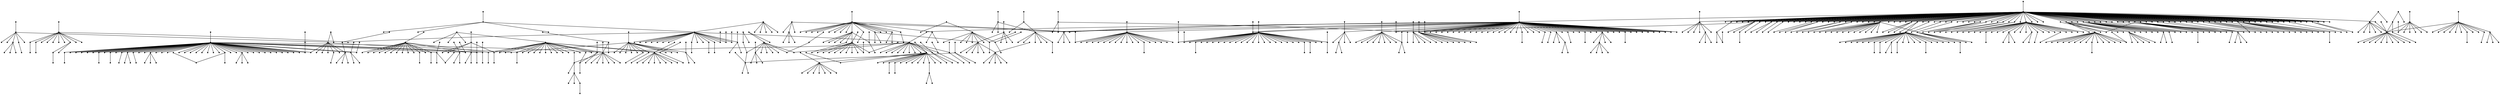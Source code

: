 strict graph "" {
	graph [bb="0,0,589.62,498.3",
		"edge"="{'pos': ''}",
		file="/Users/felicedeluca/Developer/UofA/mlgd/datasets/eucore/set1/output/sfdpnocrossings/dot/EU_core_Layer8_no_crossings_drawing.dot",
		"graph"="{'bb': '0,0,589.62,498.3', 'file': '/Users/felicedeluca/Developer/UofA/mlgd/datasets/eucore/set1/output/sfdpnocrossings/dot/EU_core_\
Layer8_no_crossings_drawing.dot', 'overlap': 'prism'}",
		"node"="{'height': '', 'label': '\\N', 'level': '', 'penwidth': '1', 'pos': '', 'shape': 'point', 'width': ''}",
		overlap=prism
	];
	node [label="\N",
		penwidth=1,
		shape=point
	];
	1	 [height=0.05,
		label=528,
		level=5,
		pos="138.31,65.69",
		width=0.05];
	13	 [height=0.05,
		label=64,
		level=1,
		pos="180.09999999999997,48.49000000000001",
		width=0.05];
	1 -- 13	 [pos="384.78,273.21 391.66,270.38 416.25,260.26 423.03,257.47"];
	441	 [height=0.05,
		label=318,
		level=1,
		pos="57.0,99.09000000000009",
		width=0.05];
	13 -- 441	 [pos="423.04,257.47 409.24,263.14 317.75,300.75 303.53,306.59"];
	5	 [height=0.05,
		label=105,
		level=1,
		pos="151.14999999999998,89.75999999999999",
		width=0.05];
	13 -- 5	 [pos="397.08,296.25 401.84,289.46 418.87,265.17 423.57,258.47"];
	158	 [height=0.05,
		label=209,
		level=1,
		pos="251.33999999999997,-18.299999999999955",
		width=0.05];
	13 -- 158	 [pos="426.26,255.36 435.54,246.67 485.29,200.02 494.54,191.35"];
	10	 [height=0.05,
		label=21,
		level=1,
		pos="183.25,163.85000000000008",
		width=0.05];
	13 -- 10	 [pos="427.87,370.11 427.49,356.1 425.22,272.99 424.83,258.81"];
	15	 [height=0.05,
		label=412,
		level=1,
		pos="223.23000000000002,160.00000000000006",
		width=0.05];
	13 -- 15	 [pos="425.52,258.69 430.76,272.22 461.84,352.56 467.14,366.27"];
	18	 [height=0.05,
		label=305,
		level=2,
		pos="145.06,78.16000000000003",
		width=0.05];
	13 -- 18	 [pos="423.27,258.03 417.51,262.91 396.89,280.37 391.2,285.18"];
	20	 [height=0.05,
		label=271,
		level=2,
		pos="170.05,114.26000000000005",
		width=0.05];
	13 -- 20	 [pos="424.49,258.65 423.02,268.25 416.42,311.41 415,320.74"];
	23	 [height=0.05,
		label=389,
		level=2,
		pos="142.83999999999997,-38.41999999999996",
		width=0.05];
	13 -- 23	 [pos="424,254.94 419.15,243.63 393.13,182.93 388.29,171.65"];
	25	 [height=0.05,
		label=357,
		level=2,
		pos="166.94,79.46000000000004",
		width=0.05];
	13 -- 25	 [pos="424.07,258.42 421.8,263.75 414.75,280.34 412.39,285.89"];
	29	 [height=0.05,
		label=131,
		level=2,
		pos="221.75,-14.810000000000002",
		width=0.05];
	13 -- 29	 [pos="425.81,255.19 431.52,246.51 459.28,204.32 465.28,195.2"];
	53	 [height=0.05,
		label=644,
		level=5,
		pos="211.81,54.670000000000016",
		width=0.05];
	13 -- 53	 [pos="426.86,257.16 432.7,258.3 449.19,261.5 454.68,262.57"];
	55	 [height=0.05,
		label=16,
		level=1,
		pos="251.07999999999998,74.35000000000002",
		width=0.05];
	13 -- 55	 [pos="426.53,257.39 436.35,260.97 484.41,278.47 494.07,281.99"];
	65	 [height=0.05,
		label=99,
		level=5,
		pos="166.84999999999997,92.46000000000004",
		width=0.05];
	13 -- 65	 [pos="424.21,258.64 422.03,265.88 414.23,291.75 412.08,298.89"];
	70	 [height=0.05,
		label=196,
		level=4,
		pos="238.51999999999998,85.72000000000003",
		width=0.05];
	13 -- 70	 [pos="426.72,257.99 435.75,263.75 473.5,287.8 481.65,292.99"];
	107	 [height=0.05,
		label=395,
		level=3,
		pos="226.26999999999998,97.18",
		width=0.05];
	13 -- 107	 [pos="426.31,258.37 433.32,265.77 462.24,296.26 469.36,303.77"];
	119	 [height=0.05,
		label=199,
		level=2,
		pos="164.42000000000002,-20.00999999999999",
		width=0.05];
	13 -- 119	 [pos="424.32,254.78 422.03,244.78 411.75,199.82 409.53,190.11"];
	136	 [height=0.05,
		label=489,
		level=1,
		pos="266.68,32.48000000000002",
		width=0.05];
	13 -- 136	 [pos="426.58,256.42 437.85,254.34 498.32,243.15 509.56,241.08"];
	138	 [height=0.05,
		label=91,
		level=4,
		pos="178.45999999999998,-22.72999999999996",
		width=0.05];
	13 -- 138	 [pos="424.73,254.7 424.49,244.3 423.42,197.55 423.19,187.45"];
	141	 [height=0.05,
		label=466,
		level=2,
		pos="178.76999999999998,102.62000000000006",
		width=0.05];
	13 -- 141	 [pos="424.73,258.55 424.53,266.77 423.7,300.67 423.5,309.01"];
	144	 [height=0.05,
		label=134,
		level=5,
		pos="236.82,2.650000000000034",
		width=0.05];
	13 -- 144	 [pos="426.18,255.62 433.96,249.33 471.76,218.78 479.93,212.18"];
	153	 [height=0.05,
		label=719,
		level=5,
		pos="123.42000000000002,7.140000000000043",
		width=0.05];
	13 -- 153	 [pos="422.89,255.38 414.13,248.99 377.51,222.27 369.61,216.5"];
	162	 [height=0.05,
		label=733,
		level=5,
		pos="119.75999999999999,42.34000000000003",
		width=0.05];
	13 -- 162	 [pos="422.77,256.55 413.61,255.62 375.82,251.76 366.51,250.82"];
	167	 [height=0.05,
		label=223,
		level=2,
		pos="205.04000000000002,101.86000000000007",
		width=0.05];
	13 -- 167	 [pos="425.61,258.53 429.39,266.63 445.01,300.06 448.86,308.29"];
	180	 [height=0.05,
		label=329,
		level=1,
		pos="190.38,101.86000000000007",
		width=0.05];
	13 -- 180	 [pos="425.12,258.53 426.68,266.63 433.12,300.06 434.71,308.29"];
	204	 [height=0.05,
		label=243,
		level=2,
		pos="225.14,84.61000000000001",
		width=0.05];
	13 -- 204	 [pos="426.27,257.96 433.11,263.44 461.32,286.06 468.27,291.63"];
	213	 [height=0.05,
		label=184,
		level=2,
		pos="226.58999999999997,24.439999999999998",
		width=0.05];
	13 -- 213	 [pos="426.77,255.72 434.42,251.76 461.78,237.61 469.33,233.7"];
	214	 [height=0.05,
		label=238,
		level=3,
		pos="119.48000000000002,56.99000000000001",
		width=0.05];
	13 -- 214	 [pos="422.76,257.04 413.56,258.33 375.59,263.65 366.25,264.96"];
	215	 [height=0.05,
		label=306,
		level=2,
		pos="108.14999999999998,44.28000000000003",
		width=0.05];
	13 -- 215	 [pos="422.7,256.63 412.19,256.02 364.98,253.25 354.78,252.65"];
	248	 [height=0.05,
		label=492,
		level=5,
		pos="191.7,39.73000000000002",
		width=0.05];
	13 -- 248	 [pos="426.59,255.38 428.83,253.69 432.62,250.83 434.77,249.2"];
	249	 [height=0.05,
		label=511,
		level=5,
		pos="202.0,25.82000000000005",
		width=0.05];
	13 -- 249	 [pos="426.21,255.27 430.17,251.17 441.21,239.75 445.21,235.61"];
	261	 [height=0.05,
		label=302,
		level=5,
		pos="195.57,52.870000000000005",
		width=0.05];
	13 -- 261	 [pos="426.67,257.29 429.64,258.13 435.36,259.74 438.34,260.59"];
	280	 [height=0.05,
		label=269,
		level=1,
		pos="251.71999999999997,110.68",
		width=0.05];
	13 -- 280	 [pos="426.27,258.05 435.59,266.15 485.62,309.57 494.92,317.64"];
	284	 [height=0.05,
		label=445,
		level=5,
		pos="255.45,61.81",
		width=0.05];
	13 -- 284	 [pos="426.64,257.08 437.06,258.93 488.08,267.94 498.33,269.75"];
	288	 [height=0.05,
		label=601,
		level=4,
		pos="186.14999999999998,86.38",
		width=0.05];
	13 -- 288	 [pos="425.1,258.79 426.16,265.43 429.51,286.39 430.53,292.78"];
	339	 [height=0.05,
		label=980,
		level=5,
		pos="250.65999999999997,89.76999999999998",
		width=0.05];
	13 -- 339	 [pos="426.52,257.77 436.28,263.49 484.05,291.43 493.65,297.05"];
	353	 [height=0.05,
		label=918,
		level=5,
		pos="158.0,106.57999999999998",
		width=0.05];
	13 -- 353	 [pos="424.04,258.69 420.69,267.51 406.85,303.88 403.44,312.84"];
	358	 [height=0.05,
		label=216,
		level=5,
		pos="179.88,60.10000000000002",
		width=0.05];
	13 -- 358	 [pos="424.74,258.57 424.7,260.71 424.63,264.26 424.59,266.44"];
	388	 [height=0.05,
		label=828,
		level=5,
		pos="193.06,74.76999999999998",
		width=0.05];
	13 -- 388	 [pos="425.63,258.48 427.97,263.23 434.5,276.47 436.87,281.27"];
	389	 [height=0.05,
		label=397,
		level=4,
		pos="181.45,71.79000000000002",
		width=0.05];
	13 -- 389	 [pos="424.88,258.58 425.13,262.87 425.75,273.56 426.01,278.03"];
	391	 [height=0.05,
		label=281,
		level=2,
		pos="215.08999999999997,43.06",
		width=0.05];
	13 -- 391	 [pos="426.66,256.46 432.68,255.53 451.43,252.62 457.7,251.64"];
	393	 [height=0.05,
		label=309,
		level=3,
		pos="211.95,89.76999999999998",
		width=0.05];
	13 -- 393	 [pos="426.14,258.53 431.38,265.32 450.13,289.61 455.3,296.31"];
	405	 [height=0.05,
		label=349,
		level=5,
		pos="239.46999999999997,69.30000000000001",
		width=0.05];
	13 -- 405	 [pos="426.49,257.35 435.01,260.34 472.77,273.57 482.08,276.83"];
	414	 [height=0.05,
		label=234,
		level=2,
		pos="168.27999999999997,60.75999999999999",
		width=0.05];
	13 -- 414	 [pos="423.33,258.26 421.06,260.61 416.69,265.14 414.42,267.51"];
	416	 [height=0.05,
		label=244,
		level=1,
		pos="200.58999999999997,-30.44999999999999",
		width=0.05];
	13 -- 416	 [pos="425.28,254.8 428.12,243.88 442,190.44 444.78,179.7"];
	420	 [height=0.05,
		label=405,
		level=1,
		pos="225.59999999999997,113.47000000000008",
		width=0.05];
	13 -- 420	 [pos="425.9,258.36 432.14,267.27 462.47,310.58 469.02,319.94"];
	433	 [height=0.05,
		label=685,
		level=2,
		pos="226.69,37.170000000000016",
		width=0.05];
	13 -- 433	 [pos="426.78,256.27 434.44,254.4 461.87,247.74 469.43,245.9"];
	437	 [height=0.05,
		label=106,
		level=1,
		pos="126.00999999999999,-19.079999999999984",
		width=0.05];
	13 -- 437	 [pos="423.44,255.08 416.02,245.82 379.98,200.78 372.18,191.04"];
	454	 [height=0.05,
		label=173,
		level=1,
		pos="216.26999999999998,69.78000000000003",
		width=0.05];
	13 -- 454	 [pos="426.33,257.67 432.17,261.11 452.8,273.24 459.1,276.95"];
	456	 [height=0.05,
		label=640,
		level=5,
		pos="214.90999999999997,28.510000000000048",
		width=0.05];
	13 -- 456	 [pos="426.65,255.68 432.75,252.18 452.01,241.12 457.88,237.75"];
	457	 [height=0.05,
		label=42,
		level=2,
		pos="242.36,44.26000000000005",
		width=0.05];
	13 -- 457	 [pos="426.57,256.63 435.51,256.02 475.1,253.33 484.86,252.67"];
	470	 [height=0.05,
		label=224,
		level=5,
		pos="241.51999999999998,57.629999999999995",
		width=0.05];
	13 -- 470	 [pos="426.82,257.06 436.15,258.45 474.62,264.17 484.09,265.58"];
	492	 [height=0.05,
		label=665,
		level=5,
		pos="201.01999999999998,13.25",
		width=0.05];
	13 -- 492	 [pos="425.9,254.86 429.57,248.68 441.14,229.19 444.67,223.24"];
	518	 [height=0.05,
		label=937,
		level=6,
		pos="228.44,49.370000000000005",
		width=0.05];
	13 -- 518	 [pos="426.85,256.79 434.8,256.94 463.26,257.45 471.1,257.59"];
	526	 [height=0.05,
		label=611,
		level=5,
		pos="117.23000000000002,18.760000000000048",
		width=0.05];
	13 -- 526	 [pos="422.96,255.9 413.78,251.55 372.53,232.04 363.62,227.83"];
	528	 [height=0.05,
		label=323,
		level=4,
		pos="210.14,-10.310000000000002",
		width=0.05];
	13 -- 528	 [pos="425.64,255.06 429.95,246.62 449.06,209.23 453.77,200.01"];
	564	 [height=0.05,
		label=201,
		level=2,
		pos="131.17000000000002,27.689999999999998",
		width=0.05];
	13 -- 564	 [pos="422.67,255.86 414.63,252.44 385.83,240.19 377.89,236.82"];
	566	 [height=0.05,
		label=2,
		level=1,
		pos="197.32999999999998,113.47000000000008",
		width=0.05];
	13 -- 566	 [pos="425.27,258.63 427.79,268.12 439.1,310.76 441.54,319.97"];
	567	 [height=0.05,
		label=177,
		level=2,
		pos="132.12,53.960000000000036",
		width=0.05];
	13 -- 567	 [pos="422.71,256.99 414.82,257.89 386.58,261.11 378.8,262"];
	571	 [height=0.05,
		label=815,
		level=5,
		pos="146.74,53.579999999999984",
		width=0.05];
	13 -- 571	 [pos="422.98,257.03 417.24,257.9 399.36,260.63 393.38,261.54"];
	573	 [height=0.05,
		label=6,
		level=1,
		pos="196.45999999999998,125.07",
		width=0.05];
	13 -- 573	 [pos="425.18,258.65 427.44,269.24 438.52,321.08 440.74,331.51"];
	583	 [height=0.05,
		label=330,
		level=5,
		pos="131.38,39.58000000000004",
		width=0.05];
	13 -- 583	 [pos="422.68,256.37 414.67,254.9 385.99,249.65 378.09,248.21"];
	590	 [height=0.05,
		label=840,
		level=5,
		pos="142.77999999999997,26.090000000000032",
		width=0.05];
	13 -- 590	 [pos="423.17,255.79 417.03,252.11 395.07,238.92 389.01,235.29"];
	592	 [height=0.05,
		label=141,
		level=1,
		pos="197.74,-42.32000000000002",
		width=0.05];
	13 -- 592	 [pos="425.14,254.86 427.44,243.04 439.76,179.61 442.05,167.82"];
	622	 [height=0.05,
		label=66,
		level=4,
		pos="189.40999999999997,24.100000000000023",
		width=0.05];
	13 -- 622	 [pos="425.51,254.84 427.26,250.26 431.67,238.7 433.39,234.2"];
	632	 [height=0.05,
		label=103,
		level=2,
		pos="166.20999999999998,37.53000000000003",
		width=0.05];
	13 -- 632	 [pos="423.07,255.41 420.41,253.3 415.28,249.26 412.6,247.14"];
	650	 [height=0.05,
		label=215,
		level=1,
		pos="211.75,113.47000000000008",
		width=0.05];
	13 -- 650	 [pos="425.69,258.63 430.31,268.12 451.08,310.76 455.57,319.97"];
	673	 [height=0.05,
		label=95,
		level=2,
		pos="213.61,14.480000000000018",
		width=0.05];
	13 -- 673	 [pos="426.22,255.29 431.73,249.7 451.45,229.68 456.89,224.16"];
	679	 [height=0.05,
		label=229,
		level=4,
		pos="129.32999999999998,-4.46999999999997",
		width=0.05];
	13 -- 679	 [pos="423.52,255.44 416.56,248.18 382.73,212.88 375.41,205.24"];
	680	 [height=0.05,
		label=430,
		level=2,
		pos="238.29000000000002,31.0",
		width=0.05];
	13 -- 680	 [pos="426.71,256.17 435.55,253.52 472,242.56 480.97,239.87"];
	682	 [height=0.05,
		label=730,
		level=5,
		pos="154.59999999999997,37.54000000000002",
		width=0.05];
	13 -- 682	 [pos="423.1,256.04 418.5,254.05 405.65,248.53 401,246.53"];
	683	 [height=0.05,
		label=98,
		level=5,
		pos="122.88,71.17000000000002",
		width=0.05];
	13 -- 683	 [pos="422.87,257.51 414.18,260.95 378.35,275.15 369.53,278.65"];
	684	 [height=0.05,
		label=456,
		level=7,
		pos="225.20999999999998,12.629999999999995",
		width=0.05];
	13 -- 684	 [pos="426.28,255.56 433.13,250.12 461.38,227.65 468.34,222.12"];
	693	 [height=0.05,
		label=140,
		level=3,
		pos="212.62,2.8100000000000023",
		width=0.05];
	13 -- 693	 [pos="425.86,255.23 430.8,248.3 451.17,219.69 456.18,212.65"];
	698	 [height=0.05,
		label=786,
		level=5,
		pos="154.39,22.200000000000045",
		width=0.05];
	13 -- 698	 [pos="423.39,255.34 418.89,250.73 404.67,236.19 400.33,231.75"];
	709	 [height=0.05,
		label=10,
		level=2,
		pos="203.3,37.44",
		width=0.05];
	13 -- 709	 [pos="426.6,255.89 430.96,253.81 441.95,248.57 446.24,246.53"];
	752	 [height=0.05,
		label=0,
		level=3,
		pos="165.99,25.80000000000001",
		width=0.05];
	13 -- 752	 [pos="423.67,254.97 421.07,250.79 414.6,240.38 411.89,236.03"];
	777	 [height=0.05,
		label=149,
		level=4,
		pos="156.67000000000002,66.88",
		width=0.05];
	13 -- 777	 [pos="423.24,257.96 419,261.28 407.2,270.55 402.92,273.91"];
	796	 [height=0.05,
		label=124,
		level=3,
		pos="188.08999999999997,12.180000000000007",
		width=0.05];
	13 -- 796	 [pos="425.21,254.8 426.61,248.44 431.03,228.35 432.38,222.22"];
	800	 [height=0.05,
		label=89,
		level=2,
		pos="283.21,59.59000000000003",
		width=0.05];
	13 -- 800	 [pos="426.57,256.95 439.08,258.29 513.38,266.29 526.05,267.65"];
	807	 [height=0.05,
		label=300,
		level=2,
		pos="140.94,-14.620000000000005",
		width=0.05];
	13 -- 807	 [pos="423.81,255.19 418.44,246.54 392.35,204.48 386.7,195.38"];
	816	 [height=0.05,
		label=198,
		level=4,
		pos="133.45999999999998,84.31",
		width=0.05];
	13 -- 816	 [pos="423.22,257.95 416.14,263.38 386.94,285.81 379.74,291.34"];
	838	 [height=0.05,
		label=496,
		level=5,
		pos="176.02999999999997,-11.109999999999957",
		width=0.05];
	13 -- 838	 [pos="424.64,254.77 424.02,245.72 421.47,208.39 420.85,199.2"];
	850	 [height=0.05,
		label=506,
		level=2,
		pos="181.89,114.27000000000004",
		width=0.05];
	13 -- 850	 [pos="424.83,258.65 425.09,268.09 426.23,309.92 426.51,320.22"];
	853	 [height=0.05,
		label=859,
		level=2,
		pos="176.48000000000002,14.189999999999998",
		width=0.05];
	13 -- 853	 [pos="424.58,254.91 423.96,249.01 422.02,230.62 421.37,224.47"];
	860	 [height=0.05,
		label=232,
		level=1,
		pos="243.89999999999998,19.390000000000043",
		width=0.05];
	13 -- 860	 [pos="426.62,255.91 435.93,251.67 477.81,232.57 486.85,228.44"];
	871	 [height=0.05,
		label=926,
		level=5,
		pos="250.01,31.82000000000005",
		width=0.05];
	13 -- 871	 [pos="426.79,256.27 437,253.84 482.89,242.9 492.8,240.54"];
	872	 [height=0.05,
		label=498,
		level=1,
		pos="195.19,-11.639999999999986",
		width=0.05];
	13 -- 872	 [pos="425.28,254.75 427.57,245.62 437.02,207.97 439.35,198.69"];
	876	 [height=0.05,
		label=24,
		level=4,
		pos="135.02999999999997,14.460000000000036",
		width=0.05];
	13 -- 876	 [pos="423.28,255.62 416.43,250.45 388.21,229.14 381.26,223.89"];
	887	 [height=0.05,
		label=11,
		level=2,
		pos="164.23000000000002,-6.779999999999973",
		width=0.05];
	13 -- 887	 [pos="424.25,254.91 421.84,246.52 411.9,211.9 409.45,203.38"];
	893	 [height=0.05,
		label=379,
		level=2,
		pos="139.55,99.13000000000005",
		width=0.05];
	13 -- 893	 [pos="423.43,258.44 417.27,266.13 391.88,297.84 385.63,305.65"];
	899	 [height=0.05,
		label=376,
		level=2,
		pos="204.65999999999997,66.26999999999998",
		width=0.05];
	13 -- 899	 [pos="426.39,257.92 430.83,261.13 443.21,270.09 447.69,273.34"];
	903	 [height=0.05,
		label=354,
		level=5,
		pos="146.63,7.580000000000041",
		width=0.05];
	13 -- 903	 [pos="423.34,255 417.83,248.27 398.14,224.19 392.71,217.55"];
	926	 [height=0.05,
		label=222,
		level=2,
		pos="162.87,9.650000000000034",
		width=0.05];
	13 -- 926	 [pos="424.04,255.09 421.25,248.81 411.43,226.66 408.43,219.89"];
	928	 [height=0.05,
		label=325,
		level=5,
		pos="142.99,41.960000000000036",
		width=0.05];
	13 -- 928	 [pos="422.78,256.4 416.28,255.26 395.76,251.64 389.5,250.54"];
	942	 [height=0.05,
		label=102,
		level=5,
		pos="106.11000000000001,1.660000000000025",
		width=0.05];
	13 -- 942	 [pos="423.23,255.78 413.6,249.68 361.93,216.97 352.33,210.89"];
	944	 [height=0.05,
		label=950,
		level=3,
		pos="177.81,30.32000000000005",
		width=0.05];
	13 -- 944	 [pos="424.53,254.81 424.09,251.29 423.16,243.92 422.72,240.46"];
	952	 [height=0.05,
		label=90,
		level=5,
		pos="152.62,-4.029999999999973",
		width=0.05];
	13 -- 952	 [pos="423.86,255.01 419.69,247.03 402.49,214.14 398.25,206.04"];
	956	 [height=0.05,
		label=372,
		level=4,
		pos="198.54000000000002,0.57000000000005",
		width=0.05];
	13 -- 956	 [pos="425.57,254.69 428.6,246.81 439.46,218.6 442.45,210.82"];
	963	 [height=0.05,
		label=57,
		level=2,
		pos="113.32999999999998,30.390000000000043",
		width=0.05];
	13 -- 963	 [pos="422.85,256.23 413.1,253.59 369.29,241.71 359.82,239.14"];
	968	 [height=0.05,
		label=164,
		level=2,
		pos="198.51999999999998,90.25999999999999",
		width=0.05];
	13 -- 968	 [pos="425.57,258.55 428.6,265.42 439.44,290 442.43,296.78"];
	969	 [height=0.05,
		label=108,
		level=3,
		pos="183.5,0.5",
		width=0.05];
	13 -- 969	 [pos="424.92,254.69 425.48,246.8 427.49,218.55 428.04,210.76"];
	986	 [height=0.05,
		label=771,
		level=6,
		pos="160.84999999999997,49.150000000000034",
		width=0.05];
	13 -- 986	 [pos="422.72,256.82 418.99,256.95 411.19,257.22 407.52,257.34"];
	2	 [height=0.05,
		label=443,
		level=2,
		pos="7.310000000000002,80.04000000000002",
		width=0.05];
	2 -- 441	 [pos="254.12,289.12 262.3,292.25 291.54,303.47 299.61,306.56"];
	635	 [height=0.05,
		label=82,
		level=1,
		pos="-7.2900000000000205,145.50000000000006",
		width=0.05];
	441 -- 635	 [pos="300.09,308.5 291.27,314.87 248.43,345.8 239.16,352.49"];
	14	 [height=0.05,
		label=96,
		level=1,
		pos="22.70999999999998,45.5",
		width=0.05];
	441 -- 14	 [pos="268.54,255.55 273.74,263.68 295.21,297.25 300.5,305.51"];
	769	 [height=0.05,
		label=282,
		level=1,
		pos="-50.15999999999997,106.98000000000008",
		width=0.05];
	441 -- 769	 [pos="299.82,307.49 286.81,308.45 209.61,314.13 196.43,315.1"];
	22	 [height=0.05,
		label=333,
		level=1,
		pos="34.69,128.66000000000003",
		width=0.05];
	441 -- 22	 [pos="280.57,335.33 284.48,330.15 296.82,313.79 300.58,308.81"];
	40	 [height=0.05,
		label=375,
		level=1,
		pos="-15.270000000000039,61.389999999999986",
		width=0.05];
	441 -- 40	 [pos="231.19,270.58 241.19,275.8 290.12,301.32 299.96,306.45"];
	154	 [height=0.05,
		label=411,
		level=1,
		pos="113.27999999999997,127.97000000000008",
		width=0.05];
	441 -- 154	 [pos="356.09,335.27 347.54,330.88 312.3,312.8 303.62,308.35"];
	47	 [height=0.05,
		label=326,
		level=3,
		pos="34.31999999999999,54.93000000000001",
		width=0.05];
	441 -- 47	 [pos="279.97,265.09 283.71,272.35 297.05,298.34 300.73,305.51"];
	676	 [height=0.05,
		label=409,
		level=1,
		pos="96.57,179.38000000000005",
		width=0.05];
	441 -- 676	 [pos="302.51,309.03 307.66,319.48 335.29,375.55 340.42,385.97"];
	189	 [height=0.05,
		label=5,
		level=1,
		pos="39.589999999999975,143.27000000000004",
		width=0.05];
	441 -- 189	 [pos="285.02,349.63 287.88,342.36 298.13,316.36 300.95,309.19"];
	610	 [height=0.05,
		label=47,
		level=1,
		pos="-70.82,110.50000000000006",
		width=0.05];
	441 -- 610	 [pos="299.87,307.51 285.55,308.79 190.54,317.27 175.78,318.59"];
	79	 [height=0.05,
		label=361,
		level=2,
		pos="53.170000000000016,39.56",
		width=0.05];
	441 -- 79	 [pos="297.98,249.8 298.56,258.84 300.96,296.12 301.55,305.3"];
	95	 [height=0.05,
		label=976,
		level=5,
		pos="32.81,85.72000000000003",
		width=0.05];
	441 -- 95	 [pos="279.07,294.85 283.45,297.27 295.64,304.01 300.05,306.45"];
	98	 [height=0.05,
		label=171,
		level=3,
		pos="22.71999999999997,58.170000000000016",
		width=0.05];
	441 -- 98	 [pos="268.87,268.19 274.51,274.92 294.69,299.01 300.25,305.65"];
	102	 [height=0.05,
		label=170,
		level=1,
		pos="83.57,62.43000000000001",
		width=0.05];
	441 -- 102	 [pos="327.1,272.27 322.73,278.3 307.1,299.88 302.79,305.82"];
	122	 [height=0.05,
		label=83,
		level=1,
		pos="19.75,80.04000000000002",
		width=0.05];
	441 -- 122	 [pos="266.43,289.32 272.96,292.66 293.56,303.2 299.84,306.41"];
	508	 [height=0.05,
		label=115,
		level=1,
		pos="66.68,155.07999999999998",
		width=0.05];
	441 -- 508	 [pos="302,309.22 303.47,317.72 309.53,352.78 311.02,361.41"];
	152	 [height=0.05,
		label=420,
		level=1,
		pos="31.74000000000001,69.79000000000002",
		width=0.05];
	441 -- 152	 [pos="277.77,279.62 282.2,284.76 296.18,300.97 300.44,305.91"];
	259	 [height=0.05,
		label=338,
		level=2,
		pos="69.19999999999999,46.73000000000002",
		width=0.05];
	441 -- 259	 [pos="313.35,257.24 311.35,265.85 304.17,296.67 302.19,305.17"];
	851	 [height=0.05,
		label=547,
		level=1,
		pos="115.52999999999997,216.28000000000003",
		width=0.05];
	441 -- 851	 [pos="302.51,309.01 309.06,322.14 352.57,409.25 359.33,422.78"];
	177	 [height=0.05,
		label=107,
		level=1,
		pos="104.25,159.95",
		width=0.05];
	441 -- 177	 [pos="347.76,366.71 341.28,358.36 309.79,317.8 302.98,309.03"];
	178	 [height=0.05,
		label=176,
		level=4,
		pos="33.80000000000001,116.99000000000007",
		width=0.05];
	441 -- 178	 [pos="280,324.08 284.19,320.84 295.88,311.82 300.12,308.56"];
	183	 [height=0.05,
		label=283,
		level=1,
		pos="74.14999999999998,113.66000000000003",
		width=0.05];
	441 -- 183	 [pos="317.25,320.58 313.93,317.76 306.3,311.27 303.11,308.57"];
	233	 [height=0.05,
		label=84,
		level=1,
		pos="-2.5200000000000387,91.86000000000001",
		width=0.05];
	441 -- 233	 [pos="244.14,300.36 253.17,301.46 290.45,305.99 299.63,307.1"];
	201	 [height=0.05,
		label=76,
		level=5,
		pos="11.109999999999957,68.43",
		width=0.05];
	441 -- 201	 [pos="257.31,277.71 264.28,282.37 293.02,301.57 300.1,306.3"];
	244	 [height=0.05,
		label=417,
		level=2,
		pos="78.98000000000002,139.41000000000003",
		width=0.05];
	441 -- 244	 [pos="322.72,345.93 319.1,339.3 306.16,315.58 302.6,309.03"];
	254	 [height=0.05,
		label=13,
		level=1,
		pos="70.90999999999997,75.76999999999998",
		width=0.05];
	441 -- 254	 [pos="314.5,285.86 311.89,290.24 305.3,301.29 302.73,305.59"];
	264	 [height=0.05,
		label=615,
		level=2,
		pos="74.39999999999998,102.06",
		width=0.05];
	441 -- 264	 [pos="317.21,310 313.85,309.43 306.79,308.23 303.48,307.66"];
	355	 [height=0.05,
		label=121,
		level=1,
		pos="96.89999999999998,135.05",
		width=0.05];
	441 -- 355	 [pos="339.86,341.76 333.3,335.85 309.82,314.69 303.34,308.85"];
	299	 [height=0.05,
		label=426,
		level=2,
		pos="33.110000000000014,98.5",
		width=0.05];
	441 -- 299	 [pos="279.66,306.8 284.15,306.92 295.47,307.2 299.88,307.31"];
	320	 [height=0.05,
		label=48,
		level=2,
		pos="44.94,87.09000000000003",
		width=0.05];
	441 -- 320	 [pos="291.1,296.82 293.41,299.12 297.87,303.56 300.19,305.87"];
	330	 [height=0.05,
		label=442,
		level=5,
		pos="84.54000000000002,76.32999999999998",
		width=0.05];
	441 -- 330	 [pos="327.74,285.81 323,289.73 308.24,301.93 303.3,306.01"];
	347	 [height=0.05,
		label=981,
		level=5,
		pos="57.589999999999975,54.31",
		width=0.05];
	441 -- 347	 [pos="302.24,264.5 302.15,271.86 301.8,298.22 301.7,305.49"];
	983	 [height=0.05,
		label=485,
		level=3,
		pos="103.43,95.69999999999999",
		width=0.05];
	441 -- 983	 [pos="303.67,307.21 311.31,306.65 338.64,304.65 346.17,304.1"];
	382	 [height=0.05,
		label=36,
		level=3,
		pos="61.18000000000001,111.55000000000001",
		width=0.05];
	441 -- 382	 [pos="305.21,317.87 304.4,315.46 303.03,311.39 302.26,309.09"];
	443	 [height=0.05,
		label=455,
		level=2,
		pos="22.189999999999998,114.85000000000008",
		width=0.05];
	441 -- 443	 [pos="299.81,308.2 293.71,310.96 274.45,319.68 268.58,322.33"];
	451	 [height=0.05,
		label=370,
		level=4,
		pos="21.089999999999975,91.63999999999999",
		width=0.05];
	441 -- 451	 [pos="299.75,306.95 293.46,305.65 273.59,301.52 267.54,300.27"];
	509	 [height=0.05,
		label=494,
		level=1,
		pos="76.44999999999999,125.27000000000004",
		width=0.05];
	441 -- 509	 [pos="302.96,309.07 306.54,313.89 316.65,327.5 320.02,332.04"];
	521	 [height=0.05,
		label=113,
		level=1,
		pos="48.639999999999986,119.99000000000007",
		width=0.05];
	441 -- 521	 [pos="300.91,309.28 299.29,313.32 295.57,322.62 294.02,326.5"];
	562	 [height=0.05,
		label=527,
		level=5,
		pos="49.31,131.62000000000006",
		width=0.05];
	441 -- 562	 [pos="301.18,309.49 299.76,315.48 295.76,332.39 294.43,338.02"];
	598	 [height=0.05,
		label=245,
		level=2,
		pos="80.21999999999997,89.86000000000001",
		width=0.05];
	441 -- 598	 [pos="303.5,306.63 307.86,304.89 318.86,300.52 323.15,298.81"];
	611	 [height=0.05,
		label=486,
		level=2,
		pos="64.82999999999998,127.61000000000007",
		width=0.05];
	441 -- 611	 [pos="302.19,309.22 303.61,314.38 307.56,328.74 308.99,333.95"];
	631	 [height=0.05,
		label=367,
		level=1,
		pos="88.08999999999997,123.44999999999999",
		width=0.05];
	441 -- 631	 [pos="303.35,308.66 308.8,312.93 326,326.4 331.24,330.51"];
	637	 [height=0.05,
		label=183,
		level=1,
		pos="68.61000000000001,90.44999999999999",
		width=0.05];
	441 -- 637	 [pos="303.49,306 305.74,304.33 309.53,301.51 311.67,299.91"];
	669	 [height=0.05,
		label=127,
		level=5,
		pos="13.149999999999977,103.25000000000006",
		width=0.05];
	441 -- 669	 [pos="299.8,307.53 292.58,308.22 266.77,310.66 259.65,311.34"];
	707	 [height=0.05,
		label=482,
		level=2,
		pos="9.109999999999957,91.63999999999999",
		width=0.05];
	441 -- 707	 [pos="299.62,307.03 291.74,305.81 263.56,301.42 255.79,300.21"];
	793	 [height=0.05,
		label=114,
		level=1,
		pos="45.39999999999998,108.36000000000007",
		width=0.05];
	441 -- 793	 [pos="300.26,308.49 298.03,310.27 293.75,313.69 291.51,315.47"];
	806	 [height=0.05,
		label=444,
		level=4,
		pos="55.56,67.24000000000001",
		width=0.05];
	441 -- 806	 [pos="301.59,305.26 301.32,299.39 300.57,282.83 300.32,277.32"];
	831	 [height=0.05,
		label=256,
		level=1,
		pos="43.629999999999995,74.09000000000003",
		width=0.05];
	441 -- 831	 [pos="300.8,305.71 298.39,301.19 291.65,288.59 289.21,284.03"];
	840	 [height=0.05,
		label=424,
		level=1,
		pos="11.109999999999957,56.73000000000002",
		width=0.05];
	441 -- 840	 [pos="300.15,305.94 293.19,299.51 264.44,272.98 257.37,266.44"];
	843	 [height=0.05,
		label=725,
		level=5,
		pos="45.93000000000001,55.639999999999986",
		width=0.05];
	441 -- 843	 [pos="301.2,305.49 299.38,298.34 292.86,272.76 291.07,265.71"];
	852	 [height=0.05,
		label=263,
		level=2,
		pos="96.14999999999998,74.82",
		width=0.05];
	441 -- 852	 [pos="303.36,306.31 309.8,302.32 332.84,288.03 339.19,284.09"];
	884	 [height=0.05,
		label=925,
		level=5,
		pos="97.62,107.61000000000007",
		width=0.05];
	441 -- 884	 [pos="303.86,307.81 310.98,309.3 333.45,314.02 340.3,315.45"];
	886	 [height=0.05,
		label=423,
		level=3,
		pos="91.82,87.97000000000003",
		width=0.05];
	441 -- 886	 [pos="303.55,306.76 309.65,304.81 328.92,298.66 334.79,296.78"];
	921	 [height=0.05,
		label=160,
		level=1,
		pos="40.20999999999998,43.32000000000005",
		width=0.05];
	441 -- 921	 [pos="301.12,305.5 298.57,297.03 288.06,262.1 285.47,253.5"];
	923	 [height=0.05,
		label=40,
		level=2,
		pos="58.65999999999997,78.85000000000002",
		width=0.05];
	441 -- 923	 [pos="301.83,305.48 302.14,301.73 302.84,293.27 303.16,289.27"];
	948	 [height=0.05,
		label=169,
		level=1,
		pos="71.39999999999998,64.01999999999998",
		width=0.05];
	441 -- 948	 [pos="302.45,305.47 304.98,299.32 312.94,279.92 315.37,274.01"];
	955	 [height=0.05,
		label=86,
		level=1,
		pos="86.0,111.84000000000009",
		width=0.05];
	441 -- 955	 [pos="303.58,308.19 308.93,310.54 324.01,317.17 329.03,319.38"];
	3	 [height=0.05,
		label=453,
		level=4,
		pos="-4.53000000000003,179.8400000000001",
		width=0.05];
	3 -- 635	 [pos="240,386.25 239.52,380.35 238.05,361.94 237.55,355.79"];
	71	 [height=0.05,
		label=78,
		level=5,
		pos="-16.140000000000043,175.38000000000005",
		width=0.05];
	635 -- 71	 [pos="229.12,381.68 230.72,376.28 235.18,361.23 236.79,355.77"];
	90	 [height=0.05,
		label=279,
		level=5,
		pos="18.29000000000002,160.16000000000003",
		width=0.05];
	635 -- 90	 [pos="261.29,367.45 256.67,364.81 243.78,357.42 239.11,354.75"];
	704	 [height=0.05,
		label=563,
		level=5,
		pos="-46.56,147.35000000000008",
		width=0.05];
	635 -- 704	 [pos="235.28,353.86 228.4,354.19 206.67,355.2 200.05,355.52"];
	131	 [height=0.05,
		label=853,
		level=8,
		pos="-23.110000000000014,187.13000000000005",
		width=0.05];
	635 -- 131	 [pos="222.25,393.61 224.85,386.76 234.16,362.26 236.73,355.5"];
	173	 [height=0.05,
		label=708,
		level=5,
		pos="-31.930000000000007,152.17000000000002",
		width=0.05];
	635 -- 173	 [pos="214.68,359.91 219.31,358.65 230.98,355.5 235.53,354.27"];
	239	 [height=0.05,
		label=50,
		level=5,
		pos="8.479999999999961,171.77000000000004",
		width=0.05];
	635 -- 239	 [pos="252.13,378.3 249.28,373.56 241.33,360.32 238.45,355.53"];
	257	 [height=0.05,
		label=748,
		level=4,
		pos="-42.120000000000005,133.16000000000003",
		width=0.05];
	635 -- 257	 [pos="204.43,342.09 210.53,344.25 229.8,351.08 235.67,353.16"];
	363	 [height=0.05,
		label=752,
		level=7,
		pos="9.550000000000011,147.79000000000002",
		width=0.05];
	635 -- 363	 [pos="252.43,355.8 249.3,355.38 242.9,354.51 239.55,354.06"];
	384	 [height=0.05,
		label=783,
		level=6,
		pos="-31.370000000000005,175.42000000000002",
		width=0.05];
	635 -- 384	 [pos="214.61,382.08 218.83,376.83 232.14,360.28 236.2,355.24"];
	487	 [height=0.05,
		label=277,
		level=5,
		pos="-26.579999999999984,163.77000000000004",
		width=0.05];
	635 -- 487	 [pos="219.62,370.6 223.17,367.23 232.02,358.85 235.72,355.34"];
	530	 [height=0.05,
		label=740,
		level=7,
		pos="-30.52000000000004,140.56",
		width=0.05];
	635 -- 530	 [pos="215.98,349.21 220.26,350.12 230.92,352.39 235.38,353.34"];
	623	 [height=0.05,
		label=567,
		level=6,
		pos="-43.54000000000002,162.82999999999998",
		width=0.05];
	635 -- 623	 [pos="203.09,370.16 209.44,367.12 229.49,357.54 235.6,354.62"];
	644	 [height=0.05,
		label=854,
		level=6,
		pos="-42.98000000000002,176.39000000000004",
		width=0.05];
	635 -- 644	 [pos="235.86,355.09 229.98,360.17 208.98,378.35 203.19,383.36"];
	666	 [height=0.05,
		label=739,
		level=6,
		pos="-1.0300000000000296,133.86000000000007",
		width=0.05];
	635 -- 666	 [pos="238.37,351.94 239.58,349.69 241.62,345.89 242.78,343.74"];
	820	 [height=0.05,
		label=782,
		level=7,
		pos="-3.1299999999999955,160.37000000000006",
		width=0.05];
	635 -- 820	 [pos="237.9,355.59 238.7,358.44 240.23,363.93 241.04,366.79"];
	874	 [height=0.05,
		label=540,
		level=6,
		pos="-14.75,157.11000000000007",
		width=0.05];
	635 -- 874	 [pos="236.22,355.58 234.78,357.82 232.35,361.61 230.97,363.76"];
	917	 [height=0.05,
		label=576,
		level=5,
		pos="-18.920000000000016,135.61000000000007",
		width=0.05];
	635 -- 917	 [pos="235.96,352.55 233.73,350.65 229.44,347 227.2,345.09"];
	947	 [height=0.05,
		label=594,
		level=6,
		pos="-18.579999999999984,124.00000000000006",
		width=0.05];
	635 -- 947	 [pos="236.5,352.08 234.42,348.12 229.24,338.25 227.07,334.12"];
	4	 [height=0.05,
		label=320,
		level=2,
		pos="-66.49000000000001,-151.49499999999995",
		width=0.05];
	651	 [height=0.05,
		label=350,
		level=1,
		pos="-68.14000000000004,-113.61099999999993",
		width=0.05];
	4 -- 651	 [pos="178.1,58.802 177.81,65.441 176.9,86.397 176.62,92.783"];
	667	 [height=0.05,
		label=396,
		level=5,
		pos="-58.05000000000001,-165.853",
		width=0.05];
	4 -- 667	 [pos="179.23,55.004 180.85,52.249 183.96,46.947 185.59,44.182"];
	739	 [height=0.05,
		label=868,
		level=7,
		pos="-70.36000000000001,-165.83199999999994",
		width=0.05];
	4 -- 739	 [pos="177.72,55.007 176.97,52.255 175.54,46.961 174.8,44.201"];
	920	 [height=0.05,
		label=947,
		level=6,
		pos="-69.53800000000001,-151.78779999999995",
		width=0.05];
	4 -- 920	 [pos="176.32,56.585 173.4,56.304 167.77,55.764 164.83,55.482"];
	6	 [height=0.05,
		label=352,
		level=5,
		pos="-56.54000000000002,-112.60399999999998",
		width=0.05];
	651 -- 6	 [pos="186.33,95.498 184.19,95.313 180.64,95.005 178.45,94.815"];
	823	 [height=0.05,
		label=94,
		level=2,
		pos="-81.96999999999997,-164.56699999999995",
		width=0.05];
	651 -- 823	 [pos="175.94,92.46 173.67,84.078 165.53,54.087 163.29,45.817"];
	57	 [height=0.05,
		label=351,
		level=2,
		pos="-67.95999999999998,-139.882",
		width=0.05];
	651 -- 57	 [pos="176.71,70.44 176.67,75.375 176.59,87.818 176.55,92.669"];
	94	 [height=0.05,
		label=572,
		level=5,
		pos="-44.90999999999997,-117.24499999999995",
		width=0.05];
	651 -- 94	 [pos="197.95,91.3 193.67,91.969 183.01,93.637 178.55,94.335"];
	892	 [height=0.05,
		label=191,
		level=2,
		pos="-38.660000000000025,-131.04199999999997",
		width=0.05];
	651 -- 892	 [pos="178.12,93.712 183.19,90.714 199,81.37 204.28,78.246"];
	337	 [height=0.05,
		label=533,
		level=1,
		pos="-66.54000000000002,-26.72999999999996",
		width=0.05];
	651 -- 337	 [pos="178.11,179.72 177.9,168.41 176.78,107.73 176.57,96.454"];
	135	 [height=0.05,
		label=343,
		level=5,
		pos="-67.49000000000001,-128.26399999999995",
		width=0.05];
	651 -- 135	 [pos="177.09,82.286 176.96,85.119 176.75,89.9 176.63,92.612"];
	157	 [height=0.05,
		label=157,
		level=2,
		pos="-84.30000000000001,-137.20999999999998",
		width=0.05];
	651 -- 157	 [pos="161.44,72.598 164.36,76.864 172.5,88.755 175.45,93.064"];
	678	 [height=0.05,
		label=342,
		level=2,
		pos="-114.84999999999997,-116.54899999999992",
		width=0.05];
	651 -- 678	 [pos="174.53,94.523 166.85,94.04 139.36,92.31 131.78,91.833"];
	671	 [height=0.05,
		label=851,
		level=5,
		pos="-50.25999999999999,-142.63999999999993",
		width=0.05];
	651 -- 671	 [pos="177.5,93.088 180.58,88.095 190.16,72.535 193.37,67.333"];
	486	 [height=0.05,
		label=936,
		level=3,
		pos="-37.56999999999999,-142.64799999999997",
		width=0.05];
	651 -- 486	 [pos="205.8,66.86 200.86,71.549 183.42,88.109 178.1,93.169"];
	464	 [height=0.05,
		label=861,
		level=8,
		pos="-79.74000000000001,-123.36599999999993",
		width=0.05];
	651 -- 464	 [pos="166.36,86.09 168.59,87.962 172.87,91.565 175.1,93.443"];
	467	 [height=0.05,
		label=681,
		level=5,
		pos="-78.79000000000002,-101.94999999999999",
		width=0.05];
	651 -- 467	 [pos="167.19,104.88 169.24,102.64 173.17,98.334 175.22,96.09"];
	497	 [height=0.05,
		label=178,
		level=4,
		pos="-53.129999999999995,-128.85399999999998",
		width=0.05];
	651 -- 497	 [pos="190.16,80.813 187.37,83.643 181.11,90.011 178.14,93.018"];
	500	 [height=0.05,
		label=345,
		level=5,
		pos="-96.94,-102.92000000000002",
		width=0.05];
	651 -- 500	 [pos="149.63,104.64 154.83,102.71 169.34,97.32 174.6,95.368"];
	512	 [height=0.05,
		label=939,
		level=7,
		pos="-104.65000000000003,-91.24999999999994",
		width=0.05];
	651 -- 512	 [pos="141.6,116.05 147.5,112.44 168.32,99.686 174.68,95.789"];
	536	 [height=0.05,
		label=180,
		level=1,
		pos="-108.55000000000001,-104.94999999999999",
		width=0.05];
	651 -- 536	 [pos="138.3,102.85 145.38,101.33 167.74,96.537 174.55,95.076"];
	630	 [height=0.05,
		label=822,
		level=5,
		pos="-90.40000000000003,-91.31",
		width=0.05];
	651 -- 630	 [pos="155.74,115.49 159.76,111.46 170.98,100.22 175.04,96.147"];
	737	 [height=0.05,
		label=204,
		level=4,
		pos="-96.93,-128.497",
		width=0.05];
	651 -- 737	 [pos="174.65,93.672 169.34,90.93 154.38,83.191 149.39,80.612"];
	828	 [height=0.05,
		label=593,
		level=3,
		pos="-91.36000000000001,-116.87299999999999",
		width=0.05];
	651 -- 828	 [pos="174.72,94.393 170.44,93.792 159.79,92.296 155.33,91.67"];
	7	 [height=0.05,
		label=587,
		level=5,
		pos="256.02,-41.289999999999964",
		width=0.05];
	7 -- 158	 [pos="500.33,168.77 499.47,173.01 497.32,183.56 496.43,187.97"];
	36	 [height=0.05,
		label=319,
		level=5,
		pos="262.94,-29.67999999999995",
		width=0.05];
	158 -- 36	 [pos="506.2,179.97 503.97,182.16 499.69,186.36 497.46,188.56"];
	49	 [height=0.05,
		label=71,
		level=5,
		pos="282.02000000000004,-45.58000000000001",
		width=0.05];
	158 -- 49	 [pos="525.05,164.15 519.68,168.93 502.7,184.02 497.53,188.62"];
	149	 [height=0.05,
		label=639,
		level=6,
		pos="271.72999999999996,-18.049999999999955",
		width=0.05];
	158 -- 149	 [pos="514.53,190.19 510.74,190.14 502.23,190.04 498.2,189.99"];
	736	 [height=0.05,
		label=631,
		level=7,
		pos="270.42,-41.289999999999964",
		width=0.05];
	158 -- 736	 [pos="497.27,188.45 500.72,184.3 510.33,172.71 513.82,168.51"];
	941	 [height=0.05,
		label=637,
		level=6,
		pos="282.02000000000004,-30.519999999999982",
		width=0.05];
	158 -- 941	 [pos="498.03,189.16 503.69,186.91 519.64,180.56 524.96,178.44"];
	975	 [height=0.05,
		label=909,
		level=6,
		pos="283.34,-16.120000000000005",
		width=0.05];
	158 -- 975	 [pos="498.12,190.11 504.02,190.51 520.65,191.64 526.2,192.02"];
	8	 [height=0.05,
		label=913,
		level=5,
		pos="166.03768000000002,-132.48663999999997",
		width=0.05];
	128	 [height=0.05,
		label=972,
		level=7,
		pos="165.96808,-132.59839999999997",
		width=0.05];
	8 -- 128	 [pos="423,56.993 421.33,54.312 418.12,49.153 416.45,46.463"];
	137	 [height=0.05,
		label=525,
		level=3,
		pos="165.93,-132.349",
		width=0.05];
	8 -- 137	 [pos="422.83,60.294 420.23,63.621 414.23,71.282 411.74,74.474"];
	246	 [height=0.05,
		label=407,
		level=2,
		pos="194.89999999999998,-91.97999999999996",
		width=0.05];
	137 -- 246	 [pos="411.86,77.646 416.62,84.285 433.67,108.04 438.37,114.59"];
	263	 [height=0.05,
		label=293,
		level=5,
		pos="161.628,-136.572",
		width=0.05];
	137 -- 263	 [pos="409.2,74.526 405.31,70.709 394.47,60.07 390.54,56.214"];
	386	 [height=0.05,
		label=967,
		level=7,
		pos="159.30599999999998,-135.1542",
		width=0.05];
	137 -- 386	 [pos="408.83,75.157 403.14,72.744 385.38,65.226 379.45,62.713"];
	449	 [height=0.05,
		label=765,
		level=5,
		pos="173.42000000000002,-120.61899999999997",
		width=0.05];
	137 -- 449	 [pos="411.78,77.744 413.23,80.012 415.67,83.84 417.06,86.01"];
	808	 [height=0.05,
		label=729,
		level=6,
		pos="148.31,-122.65799999999996",
		width=0.05];
	137 -- 808	 [pos="408.99,76.805 405.72,78.605 398.36,82.653 394.88,84.565"];
	855	 [height=0.05,
		label=951,
		level=5,
		pos="165.99760000000003,-133.13184",
		width=0.05];
	137 -- 855	 [pos="410.77,74.105 411.08,70.471 411.79,62.295 412.12,58.434"];
	9	 [height=0.05,
		label=758,
		level=5,
		pos="-70.19800000000004,84.56",
		width=0.05];
	545	 [height=0.05,
		label=366,
		level=1,
		pos="-75.14800000000002,79.18400000000003",
		width=0.05];
	9 -- 545	 [pos="180.39,458.01 176.14,453.39 162.87,438.98 158.44,434.17"];
	24	 [height=0.05,
		label=512,
		level=6,
		pos="-75.13000000000005,83.49799999999999",
		width=0.05];
	545 -- 24	 [pos="157.06,452.16 157.04,447.99 157,438.39 156.98,434.38"];
	957	 [height=0.05,
		label=187,
		level=1,
		pos="-74.80600000000004,67.334",
		width=0.05];
	545 -- 957	 [pos="157.03,430.61 157.29,421.61 158.37,384.51 158.63,375.37"];
	150	 [height=0.05,
		label=693,
		level=6,
		pos="-75.87200000000007,85.834",
		width=0.05];
	545 -- 150	 [pos="153.59,463.65 154.26,457.52 156.14,440.24 156.77,434.48"];
	366	 [height=0.05,
		label=886,
		level=5,
		pos="-72.89400000000006,85.85000000000002",
		width=0.05];
	545 -- 366	 [pos="167.65,464.12 165.71,458.39 159.66,440.52 157.64,434.55"];
	63	 [height=0.05,
		label=462,
		level=4,
		pos="162.64999999999998,219.17000000000002",
		width=0.05];
	10 -- 63	 [pos="427.24,373.95 424.12,382.35 411.21,416.99 408.04,425.52"];
	88	 [height=0.05,
		label=364,
		level=6,
		pos="168.26,176.17000000000002",
		width=0.05];
	10 -- 88	 [pos="426.09,373.62 423.09,376.09 417.19,380.93 414.43,383.2"];
	192	 [height=0.05,
		label=274,
		level=5,
		pos="153.37,150.35000000000008",
		width=0.05];
	10 -- 192	 [pos="425.97,371.22 420.46,368.73 404.93,361.71 399.76,359.37"];
	210	 [height=0.05,
		label=327,
		level=4,
		pos="203.51,193.67000000000002",
		width=0.05];
	10 -- 210	 [pos="429.02,373.71 432.5,378.84 443.37,394.82 447,400.17"];
	253	 [height=0.05,
		label=715,
		level=7,
		pos="187.13,152.23000000000008",
		width=0.05];
	10 -- 253	 [pos="428.53,370.29 429.25,368.15 430.44,364.6 431.17,362.41"];
	265	 [height=0.05,
		label=308,
		level=3,
		pos="164.69,164.56",
		width=0.05];
	10 -- 265	 [pos="425.94,372.18 422.35,372.32 414.82,372.61 411.28,372.75"];
	291	 [height=0.05,
		label=278,
		level=2,
		pos="164.98000000000002,141.11000000000007",
		width=0.05];
	10 -- 291	 [pos="426.73,370.62 423.43,366.51 414.22,355.05 410.89,350.9"];
	325	 [height=0.05,
		label=296,
		level=2,
		pos="181.38,222.00000000000006",
		width=0.05];
	10 -- 325	 [pos="427.87,374.04 427.58,382.87 426.41,419.29 426.12,428.26"];
	360	 [height=0.05,
		label=467,
		level=5,
		pos="156.64999999999998,178.73000000000008",
		width=0.05];
	10 -- 360	 [pos="426.18,373.09 421.38,375.78 407.97,383.28 403.12,385.99"];
	422	 [height=0.05,
		label=787,
		level=8,
		pos="152.82,163.48000000000008",
		width=0.05];
	10 -- 422	 [pos="425.93,372.08 420.43,372.02 405.1,371.83 399.55,371.76"];
	484	 [height=0.05,
		label=44,
		level=1,
		pos="191.65999999999997,189.03000000000003",
		width=0.05];
	10 -- 484	 [pos="428.59,374.08 430.17,378.82 434.16,390.74 435.71,395.39"];
	511	 [height=0.05,
		label=647,
		level=5,
		pos="206.45999999999998,161.19",
		width=0.05];
	10 -- 511	 [pos="429.75,371.9 434.03,371.41 444.68,370.19 449.13,369.68"];
	582	 [height=0.05,
		label=118,
		level=4,
		pos="168.25,190.2",
		width=0.05];
	10 -- 582	 [pos="426.95,373.84 424.23,378.6 416.68,391.88 413.94,396.69"];
	603	 [height=0.05,
		label=966,
		level=7,
		pos="151.45999999999998,197.35000000000008",
		width=0.05];
	10 -- 603	 [pos="426.56,373.55 421.33,379.06 402.63,398.78 397.47,404.21"];
	609	 [height=0.05,
		label=624,
		level=5,
		pos="179.86,179.64000000000004",
		width=0.05];
	10 -- 609	 [pos="427.51,374.05 426.86,377.08 425.61,382.91 424.96,385.95"];
	706	 [height=0.05,
		label=686,
		level=5,
		pos="171.44,152.73000000000008",
		width=0.05];
	10 -- 706	 [pos="426.48,370.74 424.22,368.61 419.86,364.5 417.58,362.36"];
	766	 [height=0.05,
		label=519,
		level=5,
		pos="145.04000000000002,184.95",
		width=0.05];
	10 -- 766	 [pos="426.29,373.02 420,376.49 397.52,388.91 391.32,392.33"];
	878	 [height=0.05,
		label=896,
		level=4,
		pos="194.84999999999997,169.32999999999998",
		width=0.05];
	10 -- 878	 [pos="429.74,372.97 431.88,373.98 435.43,375.65 437.62,376.69"];
	879	 [height=0.05,
		label=777,
		level=5,
		pos="175.04000000000002,210.39000000000004",
		width=0.05];
	10 -- 879	 [pos="427.58,374.11 426.23,381.76 421.39,409.16 420.06,416.71"];
	897	 [height=0.05,
		label=885,
		level=7,
		pos="179.86,196.3400000000001",
		width=0.05];
	10 -- 897	 [pos="427.71,374.24 427.08,380.23 425.32,397.12 424.74,402.75"];
	904	 [height=0.05,
		label=581,
		level=4,
		pos="163.36,206.87000000000006",
		width=0.05];
	10 -- 904	 [pos="427.07,373.96 423.8,381.03 412.09,406.36 408.87,413.34"];
	905	 [height=0.05,
		label=548,
		level=4,
		pos="191.59999999999997,203.65000000000003",
		width=0.05];
	10 -- 905	 [pos="428.38,374.25 429.84,381.22 434.46,403.24 435.87,409.95"];
	687	 [height=0.05,
		label=561,
		level=7,
		pos="151.04000000000002,230.73000000000008",
		width=0.05];
	63 -- 687	 [pos="405.9,428.84 403.67,431.06 399.39,435.33 397.15,437.56"];
	898	 [height=0.05,
		label=463,
		level=7,
		pos="153.69,244.62000000000006",
		width=0.05];
	63 -- 898	 [pos="406.62,429.42 404.94,434.21 400.7,446.26 399.05,450.97"];
	932	 [height=0.05,
		label=701,
		level=7,
		pos="165.31,240.67000000000002",
		width=0.05];
	63 -- 932	 [pos="407.57,429.41 408.09,433.57 409.28,443.14 409.77,447.13"];
	28	 [height=0.05,
		label=894,
		level=8,
		pos="215.12,188.35000000000008",
		width=0.05];
	210 -- 28	 [pos="457.98,397.44 455.84,398.42 452.29,400.05 450.11,401.05"];
	821	 [height=0.05,
		label=416,
		level=7,
		pos="192.89999999999998,233.61000000000007",
		width=0.05];
	210 -- 821	 [pos="447.62,404.07 445.76,411.07 439.89,433.17 438.11,439.9"];
	802	 [height=0.05,
		label=392,
		level=5,
		pos="189.71999999999997,245.67000000000002",
		width=0.05];
	325 -- 802	 [pos="426.71,432.12 428.28,436.56 432.23,447.77 433.77,452.14"];
	501	 [height=0.05,
		label=805,
		level=7,
		pos="192.83999999999997,195.5180000000001",
		width=0.05];
	484 -- 501	 [pos="436.73,399.42 437.82,405.4 440.88,422.26 441.91,427.88"];
	504	 [height=0.05,
		label=862,
		level=8,
		pos="176.92000000000002,233.7",
		width=0.05];
	879 -- 504	 [pos="421.45,440.13 421.1,435.83 420.24,425.14 419.88,420.67"];
	11	 [height=0.05,
		label=452,
		level=3,
		pos="240.57,-87.32999999999998",
		width=0.05];
	401	 [height=0.05,
		label=43,
		level=3,
		pos="228.95999999999998,-80.04000000000002",
		width=0.05];
	11 -- 401	 [pos="483.44,122.07 481.19,123.48 477.4,125.86 475.26,127.2"];
	868	 [height=0.05,
		label=830,
		level=8,
		pos="232.37,-98.95999999999998",
		width=0.05];
	11 -- 868	 [pos="483.97,119.11 482.38,116.86 479.71,113.07 478.19,110.92"];
	401 -- 246	 [pos="441.41,116.92 447.27,118.97 465.53,125.37 471.63,127.51"];
	165	 [height=0.05,
		label=569,
		level=3,
		pos="250.18,-75.70999999999998",
		width=0.05];
	401 -- 165	 [pos="492.9,132.15 488.8,131.31 479.35,129.38 475.41,128.58"];
	12	 [height=0.05,
		label=542,
		level=5,
		pos="34.420000000000016,-74.21999999999997",
		width=0.05];
	346	 [height=0.05,
		label=172,
		level=1,
		pos="-2.230000000000018,-66.42999999999995",
		width=0.05];
	12 -- 346	 [pos="277.13,134.46 270.7,135.83 250.43,140.13 244.25,141.44"];
	471	 [height=0.05,
		label=275,
		level=4,
		pos="-40.55000000000001,-89.39999999999992",
		width=0.05];
	346 -- 471	 [pos="240.8,140.84 234.5,137.06 211.95,123.55 205.73,119.82"];
	46	 [height=0.05,
		label=403,
		level=5,
		pos="-2.75,-54.829999999999984",
		width=0.05];
	346 -- 46	 [pos="242.01,151.62 242.11,149.48 242.26,145.93 242.36,143.74"];
	58	 [height=0.05,
		label=820,
		level=1,
		pos="-59.879999999999995,-53.91999999999996",
		width=0.05];
	346 -- 58	 [pos="186.71,153.93 195.47,152.03 231.57,144.19 240.46,142.26"];
	83	 [height=0.05,
		label=60,
		level=2,
		pos="19.819999999999993,-92.99999999999994",
		width=0.05];
	346 -- 83	 [pos="263.31,116.69 259.52,121.26 247.7,135.5 243.75,140.26"];
	108	 [height=0.05,
		label=515,
		level=3,
		pos="44.69,-62.60999999999996",
		width=0.05];
	346 -- 108	 [pos="287.36,145.48 279.64,144.85 252.02,142.61 244.4,141.98"];
	798	 [height=0.05,
		label=295,
		level=1,
		pos="46.26999999999998,-81.46999999999997",
		width=0.05];
	346 -- 798	 [pos="244.53,141.18 252.51,138.71 281.06,129.85 288.93,127.41"];
	118	 [height=0.05,
		label=523,
		level=5,
		pos="-15.390000000000043,-54.81",
		width=0.05];
	346 -- 118	 [pos="230.9,152.02 233.43,149.79 238.29,145.5 240.82,143.26"];
	346 -- 337	 [pos="179.73,180.55 188.55,175.1 231.41,148.64 240.68,142.92"];
	151	 [height=0.05,
		label=365,
		level=1,
		pos="49.629999999999995,-39.38999999999993",
		width=0.05];
	346 -- 151	 [pos="292.58,167.97 284.71,163.86 252.23,146.93 244.23,142.76"];
	181	 [height=0.05,
		label=128,
		level=1,
		pos="22.71999999999997,-80.69",
		width=0.05];
	346 -- 181	 [pos="265.76,128.51 261.25,131.08 248.68,138.26 244.12,140.87"];
	946	 [height=0.05,
		label=285,
		level=1,
		pos="58.329999999999984,-66.82",
		width=0.05];
	346 -- 946	 [pos="244.46,141.81 253.66,141.75 291.59,141.52 300.92,141.46"];
	224	 [height=0.05,
		label=219,
		level=3,
		pos="-35.43000000000001,-31.370000000000005",
		width=0.05];
	346 -- 224	 [pos="210.68,175.38 216.14,169.62 235.68,148.98 241.06,143.29"];
	506	 [height=0.05,
		label=212,
		level=1,
		pos="-59.18000000000001,-65.57",
		width=0.05];
	346 -- 506	 [pos="240.55,141.85 231.91,141.99 196.24,142.53 187.46,142.66"];
	270	 [height=0.05,
		label=468,
		level=5,
		pos="9.379999999999995,-66.15999999999997",
		width=0.05];
	346 -- 270	 [pos="252.24,142.06 250.1,142.01 246.55,141.92 244.36,141.87"];
	323	 [height=0.05,
		label=813,
		level=5,
		pos="10.180000000000007,-114.39499999999992",
		width=0.05];
	346 -- 323	 [pos="254.33,95.926 252.28,103.81 244.98,132.04 242.96,139.83"];
	298	 [height=0.05,
		label=413,
		level=5,
		pos="8.139999999999986,-81.25999999999993",
		width=0.05];
	346 -- 298	 [pos="251.55,128.82 249.47,131.79 245.39,137.62 243.48,140.35"];
	301	 [height=0.05,
		label=143,
		level=2,
		pos="-17.310000000000002,-89.66000000000003",
		width=0.05];
	346 -- 301	 [pos="228.35,120.13 231.08,124.32 238.68,136.03 241.43,140.27"];
	303	 [height=0.05,
		label=207,
		level=5,
		pos="8.189999999999998,-102.76999999999992",
		width=0.05];
	346 -- 303	 [pos="252.31,107.44 250.48,113.81 244.72,133.91 242.96,140.04"];
	307	 [height=0.05,
		label=61,
		level=2,
		pos="-15.120000000000005,-101.25999999999993",
		width=0.05];
	346 -- 307	 [pos="230.25,108.87 232.51,114.98 239.64,134.24 241.81,140.11"];
	310	 [height=0.05,
		label=167,
		level=2,
		pos="-23.370000000000005,-78.04000000000002",
		width=0.05];
	346 -- 310	 [pos="222.97,131.13 226.86,133.27 236.56,138.59 240.62,140.82"];
	315	 [height=0.05,
		label=197,
		level=4,
		pos="32.620000000000005,-61.10999999999996",
		width=0.05];
	346 -- 315	 [pos="275.43,146.86 269.43,145.95 250.75,143.09 244.5,142.14"];
	334	 [height=0.05,
		label=585,
		level=5,
		pos="22.269999999999982,-104.68",
		width=0.05];
	346 -- 334	 [pos="265.9,105.22 261.87,111.51 247.45,134.02 243.47,140.23"];
	371	 [height=0.05,
		label=142,
		level=1,
		pos="35.76999999999998,-103.89999999999992",
		width=0.05];
	346 -- 371	 [pos="244.08,140.22 250.33,134.05 272.69,112 278.86,105.92"];
	398	 [height=0.05,
		label=440,
		level=2,
		pos="7.670000000000016,-26.149999999999977",
		width=0.05];
	346 -- 398	 [pos="242.98,143.99 244.72,151.05 250.2,173.34 251.87,180.13"];
	428	 [height=0.05,
		label=292,
		level=4,
		pos="-3.4599999999999795,-104.86999999999995",
		width=0.05];
	346 -- 428	 [pos="242.38,139.76 242.17,133.02 241.49,111.76 241.28,105.28"];
	435	 [height=0.05,
		label=714,
		level=5,
		pos="31.560000000000002,-92.30000000000001",
		width=0.05];
	346 -- 435	 [pos="243.9,140.71 249.36,136.54 268.63,121.79 274.52,117.28"];
	442	 [height=0.05,
		label=655,
		level=2,
		pos="19.71999999999997,-14.46999999999997",
		width=0.05];
	346 -- 442	 [pos="243.18,143.55 246.51,151.44 260.26,183.99 263.65,192"];
	444	 [height=0.05,
		label=526,
		level=2,
		pos="38.01999999999998,-37.89999999999992",
		width=0.05];
	346 -- 444	 [pos="244.18,143.05 250.8,147.74 274.49,164.54 281.02,169.17"];
	458	 [height=0.05,
		label=802,
		level=6,
		pos="-16.5,-66.42999999999995",
		width=0.05];
	346 -- 458	 [pos="240.22,141.83 237.46,141.83 232.81,141.83 230.17,141.83"];
	461	 [height=0.05,
		label=205,
		level=4,
		pos="-32.129999999999995,-54.579999999999984",
		width=0.05];
	346 -- 461	 [pos="240.49,142.6 234.98,144.79 219.43,150.95 214.25,153.01"];
	479	 [height=0.05,
		label=28,
		level=1,
		pos="-7.2900000000000205,-43.21000000000001",
		width=0.05];
	346 -- 479	 [pos="242.05,143.65 241.12,147.93 238.79,158.58 237.82,163.04"];
	505	 [height=0.05,
		label=346,
		level=5,
		pos="8.849999999999966,-44.78",
		width=0.05];
	346 -- 505	 [pos="243.32,143.52 245.36,147.51 250.45,157.45 252.57,161.61"];
	577	 [height=0.05,
		label=14,
		level=1,
		pos="-47.25,-54.579999999999984",
		width=0.05];
	346 -- 577	 [pos="240.51,142.33 233.11,144.28 206.61,151.26 199.3,153.18"];
	618	 [height=0.05,
		label=51,
		level=2,
		pos="-12.060000000000002,-31.609999999999957",
		width=0.05];
	346 -- 618	 [pos="241.92,143.7 240.23,149.69 234.96,168.36 233.2,174.6"];
	712	 [height=0.05,
		label=458,
		level=2,
		pos="-42.43000000000001,-66.19",
		width=0.05];
	346 -- 712	 [pos="240.29,141.84 233.24,141.88 211.01,142.02 204.23,142.06"];
	716	 [height=0.05,
		label=214,
		level=2,
		pos="-24.160000000000025,-42.97",
		width=0.05];
	346 -- 716	 [pos="241.01,143.36 237.04,147.61 225.99,159.43 221.99,163.71"];
	759	 [height=0.05,
		label=434,
		level=1,
		pos="-36.29000000000002,-77.79000000000002",
		width=0.05];
	346 -- 759	 [pos="240.62,141.21 234.76,139.26 216.5,133.17 210.4,131.14"];
	764	 [height=0.05,
		label=249,
		level=1,
		pos="20.45999999999998,-52.839999999999975",
		width=0.05];
	346 -- 764	 [pos="244.23,142.89 248.41,145.4 258.82,151.64 263.17,154.25"];
	804	 [height=0.05,
		label=734,
		level=5,
		pos="32.06,-49.509999999999934",
		width=0.05];
	346 -- 804	 [pos="244.29,142.74 250.3,145.7 269.27,155.07 275.05,157.92"];
	849	 [height=0.05,
		label=166,
		level=1,
		pos="-18.510000000000048,-112.86200000000002",
		width=0.05];
	346 -- 849	 [pos="241.75,139.83 239.07,132.19 229.49,104.87 226.85,97.334"];
	894	 [height=0.05,
		label=464,
		level=2,
		pos="20.529999999999973,-33.48999999999995",
		width=0.05];
	346 -- 894	 [pos="243.67,143.6 247.66,149.37 260.25,167.6 264.09,173.15"];
	914	 [height=0.05,
		label=450,
		level=2,
		pos="20.980000000000018,-69.08999999999997",
		width=0.05];
	346 -- 914	 [pos="244.27,141.62 248.54,141.13 259.19,139.91 263.65,139.4"];
	922	 [height=0.05,
		label=419,
		level=1,
		pos="-28.920000000000016,-97.30000000000001",
		width=0.05];
	346 -- 922	 [pos="241.01,140.17 236.33,134.76 221.57,117.68 217.07,112.48"];
	924	 [height=0.05,
		label=130,
		level=4,
		pos="32.95999999999998,-26.299999999999955",
		width=0.05];
	346 -- 924	 [pos="243.96,143.55 249.75,150.15 270.46,173.77 276.17,180.29"];
	927	 [height=0.05,
		label=280,
		level=1,
		pos="-52.170000000000016,-89.19999999999999",
		width=0.05];
	346 -- 927	 [pos="240.79,141.07 233.2,137.61 201.93,123.35 194.23,119.84"];
	958	 [height=0.05,
		label=228,
		level=5,
		pos="-28.110000000000014,-66.19",
		width=0.05];
	346 -- 958	 [pos="240.42,141.84 235.56,141.89 223.3,142.01 218.52,142.06"];
	971	 [height=0.05,
		label=457,
		level=5,
		pos="-10.03000000000003,-78.05000000000001",
		width=0.05];
	346 -- 971	 [pos="241.23,140.01 239.72,137.76 237.18,133.97 235.74,131.82"];
	973	 [height=0.05,
		label=231,
		level=2,
		pos="55.139999999999986,-51.009999999999934",
		width=0.05];
	346 -- 973	 [pos="244.36,142.34 253.07,144.68 289,154.34 297.85,156.72"];
	978	 [height=0.05,
		label=123,
		level=4,
		pos="-3.490000000000009,-89.82",
		width=0.05];
	346 -- 978	 [pos="242.35,139.99 242.12,135.68 241.54,124.95 241.3,120.46"];
	980	 [height=0.05,
		label=181,
		level=2,
		pos="-45.05000000000001,-42.97999999999999",
		width=0.05];
	346 -- 980	 [pos="240.61,142.83 233.56,146.69 208.36,160.5 201.42,164.3"];
	127	 [height=0.05,
		label=803,
		level=4,
		pos="261.56,211.2100000000001",
		width=0.05];
	15 -- 127	 [pos="469.18,369.96 475,377.74 499.01,409.81 504.92,417.71"];
	207	 [height=0.05,
		label=991,
		level=7,
		pos="232.84999999999997,176.62000000000006",
		width=0.05];
	15 -- 207	 [pos="468.94,370.04 470.8,373.25 474.7,380 476.54,383.17"];
	495	 [height=0.05,
		label=884,
		level=7,
		pos="237.02999999999997,165.00000000000006",
		width=0.05];
	15 -- 495	 [pos="469.6,368.87 472.25,369.83 477.35,371.68 480.01,372.64"];
	681	 [height=0.05,
		label=888,
		level=8,
		pos="248.64,163.81",
		width=0.05];
	15 -- 681	 [pos="469.9,368.56 474.68,369.27 486.71,371.08 491.41,371.78"];
	799	 [height=0.05,
		label=55,
		level=1,
		pos="229.82,222.98000000000008",
		width=0.05];
	15 -- 799	 [pos="468.1,370.08 469.04,379.11 473.23,419.16 474.26,429.04"];
	919	 [height=0.05,
		label=683,
		level=5,
		pos="221.24,171.61000000000007",
		width=0.05];
	15 -- 919	 [pos="467.6,370.07 467.23,372.22 466.63,375.76 466.25,377.95"];
	196	 [height=0.05,
		label=737,
		level=7,
		pos="171.64,129.44",
		width=0.05];
	20 -- 196	 [pos="414.92,324.38 415.23,327.29 415.82,332.9 416.12,335.83"];
	73	 [height=0.05,
		label=182,
		level=2,
		pos="138.71999999999997,-50.31",
		width=0.05];
	23 -- 73	 [pos="386.88,167.98 386.12,165.79 384.86,162.16 384.08,159.92"];
	268	 [height=0.05,
		label=341,
		level=5,
		pos="127.11000000000001,-50.089999999999975",
		width=0.05];
	23 -- 268	 [pos="386.07,168.76 383.15,166.6 376.58,161.72 373.47,159.42"];
	421	 [height=0.05,
		label=385,
		level=5,
		pos="155.89,-50.70999999999998",
		width=0.05];
	23 -- 421	 [pos="389.12,168.33 391.63,165.98 396.45,161.44 398.96,159.07"];
	569	 [height=0.05,
		label=628,
		level=6,
		pos="115.50999999999999,-42.28999999999999",
		width=0.05];
	23 -- 569	 [pos="385.73,169.59 380.79,168.89 367.01,166.94 362.02,166.23"];
	655	 [height=0.05,
		label=391,
		level=5,
		pos="144.29000000000002,-61.92999999999995",
		width=0.05];
	23 -- 655	 [pos="387.63,168 387.9,163.67 388.56,152.88 388.84,148.37"];
	691	 [height=0.05,
		label=521,
		level=5,
		pos="110.25999999999999,-54.62999999999994",
		width=0.05];
	23 -- 691	 [pos="385.77,168.97 380.16,166.18 362.7,157.49 356.86,154.58"];
	819	 [height=0.05,
		label=162,
		level=2,
		pos="127.38999999999999,-62.10999999999996",
		width=0.05];
	23 -- 819	 [pos="386.51,168.29 383.71,164 375.93,152.07 373.11,147.75"];
	48	 [height=0.05,
		label=717,
		level=5,
		pos="244.40999999999997,-30.149999999999977",
		width=0.05];
	29 -- 48	 [pos="468.21,192.25 472.38,189.43 482.78,182.39 487.13,179.44"];
	741	 [height=0.05,
		label=646,
		level=7,
		pos="232.8,-26.44999999999999",
		width=0.05];
	29 -- 741	 [pos="467.78,192.03 469.9,189.79 473.99,185.49 476.11,183.25"];
	788	 [height=0.05,
		label=642,
		level=1,
		pos="274.29,83.85000000000002",
		width=0.05];
	55 -- 788	 [pos="497.58,283.35 501.94,285.14 512.93,289.64 517.22,291.39"];
	465	 [height=0.05,
		label=850,
		level=7,
		pos="166.63,-38.06",
		width=0.05];
	119 -- 465	 [pos="409.34,186.32 409.76,182.83 410.66,175.51 411.08,172.06"];
	705	 [height=0.05,
		label=677,
		level=7,
		pos="154.45,-31.620000000000005",
		width=0.05];
	119 -- 705	 [pos="407.88,186.83 405.96,184.6 402.28,180.31 400.36,178.08"];
	524	 [height=0.05,
		label=408,
		level=2,
		pos="296.08,25.05000000000001",
		width=0.05];
	136 -- 524	 [pos="513.28,240.26 518.6,238.91 533.42,235.16 538.78,233.81"];
	643	 [height=0.05,
		label=929,
		level=5,
		pos="283.44,32.700000000000045",
		width=0.05];
	136 -- 643	 [pos="513.41,240.77 516.63,240.81 522.82,240.89 526.05,240.93"];
	746	 [height=0.05,
		label=132,
		level=2,
		pos="283.60999999999996,6.439999999999998",
		width=0.05];
	136 -- 746	 [pos="512.47,239.03 515.53,234.33 524.06,221.21 527.16,216.45"];
	837	 [height=0.05,
		label=210,
		level=1,
		pos="307.72999999999985,-1.6099999999999568",
		width=0.05];
	136 -- 837	 [pos="513.12,239.28 519.87,233.67 544.04,213.6 550.7,208.07"];
	861	 [height=0.05,
		label=989,
		level=7,
		pos="180.36,-34.44999999999999",
		width=0.05];
	138 -- 861	 [pos="423.44,183.69 423.79,181.53 424.37,177.95 424.73,175.74"];
	620	 [height=0.05,
		label=766,
		level=6,
		pos="260.13,-6.659999999999968",
		width=0.05];
	144 -- 620	 [pos="483.33,210.18 487.7,208.43 498.75,204.03 503.05,202.31"];
	929	 [height=0.05,
		label=867,
		level=7,
		pos="248.42000000000002,-6.689999999999998",
		width=0.05];
	144 -- 929	 [pos="482.92,209.77 485.15,207.97 489.43,204.52 491.67,202.72"];
	753	 [height=0.05,
		label=632,
		level=7,
		pos="117.71999999999997,-7.399999999999977",
		width=0.05];
	153 -- 753	 [pos="367.4,213.62 366.31,210.83 364.2,205.46 363.1,202.66"];
	812	 [height=0.05,
		label=923,
		level=6,
		pos="101.73000000000002,32.64000000000004",
		width=0.05];
	162 -- 812	 [pos="362.77,249.71 359.42,247.91 351.89,243.86 348.33,241.94"];
	565	 [height=0.05,
		label=622,
		level=7,
		pos="96.54000000000002,51.50999999999999",
		width=0.05];
	214 -- 565	 [pos="362.36,264.82 358.13,263.81 347.61,261.3 343.21,260.25"];
	664	 [height=0.05,
		label=825,
		level=7,
		pos="102.22199999999998,42.44999999999999",
		width=0.05];
	215 -- 664	 [pos="350.89,251.94 345.53,250.28 330.59,245.67 325.18,244"];
	781	 [height=0.05,
		label=858,
		level=7,
		pos="78.69,23.470000000000027",
		width=0.05];
	215 -- 781	 [pos="351.25,251.42 346.18,247.84 330.39,236.68 325.11,232.95"];
	222	 [height=0.05,
		label=447,
		level=2,
		pos="291.46999999999997,130.9600000000001",
		width=0.05];
	280 -- 222	 [pos="534.45,338.35 527.91,335.01 504.51,323.07 498.06,319.78"];
	110	 [height=0.05,
		label=657,
		level=8,
		pos="255.90999999999997,134.16000000000003",
		width=0.05];
	280 -- 110	 [pos="500.27,340.58 499.49,336.25 497.57,325.48 496.77,320.97"];
	572	 [height=0.05,
		label=557,
		level=5,
		pos="268.14000000000004,66.23000000000002",
		width=0.05];
	284 -- 572	 [pos="502.11,270.76 504.56,271.62 508.71,273.06 511.05,273.88"];
	906	 [height=0.05,
		label=848,
		level=7,
		pos="258.38599999999997,59.670000000000016",
		width=0.05];
	284 -- 906	 [pos="501.93,268.76 504.87,266.62 510.65,262.4 513.35,260.43"];
	614	 [height=0.05,
		label=119,
		level=5,
		pos="265.09,95.48000000000002",
		width=0.05];
	339 -- 614	 [pos="497.11,298.73 499.88,299.83 505.21,301.93 507.99,303.03"];
	933	 [height=0.05,
		label=757,
		level=7,
		pos="253.06599999999997,87.44200000000001",
		width=0.05];
	339 -- 933	 [pos="496.81,296.6 499.12,294.37 503.56,290.07 505.88,287.83"];
	489	 [height=0.05,
		label=1000,
		level=6,
		pos="158.44,120.89000000000004",
		width=0.05];
	353 -- 489	 [pos="402.75,317.08 402.83,319.84 402.98,324.51 403.06,327.16"];
	115	 [height=0.05,
		label=301,
		level=1,
		pos="199.284,-32.14839999999998",
		width=0.05];
	416 -- 115	 [pos="414.03,137.18 419.4,144.16 438.61,169.15 443.91,176.04"];
	109	 [height=0.05,
		label=241,
		level=5,
		pos="198.57599999999996,-36.335999999999956",
		width=0.05];
	416 -- 109	 [pos="435.86,150.31 437.68,155.63 442.76,170.46 444.6,175.84"];
	195	 [height=0.05,
		label=422,
		level=3,
		pos="231.74,-38.10999999999996",
		width=0.05];
	416 -- 195	 [pos="474.38,170.65 468.64,172.06 452.45,176.05 447.05,177.38"];
	308	 [height=0.05,
		label=235,
		level=5,
		pos="220.0,-42.63999999999996",
		width=0.05];
	416 -- 308	 [pos="462.89,166.74 459.14,169.1 450.5,174.53 446.89,176.79"];
	344	 [height=0.05,
		label=237,
		level=4,
		pos="199.5476,-31.218799999999987",
		width=0.05];
	416 -- 344	 [pos="420.92,159.85 425.72,163.39 439.27,173.39 443.79,176.72"];
	380	 [height=0.05,
		label=158,
		level=2,
		pos="237.09999999999997,-50.839999999999975",
		width=0.05];
	416 -- 380	 [pos="479.82,158.52 473.42,162.09 453.23,173.37 447.07,176.81"];
	383	 [height=0.05,
		label=963,
		level=3,
		pos="219.64999999999998,-54.259999999999934",
		width=0.05];
	416 -- 383	 [pos="463.08,155.57 459.64,159.87 450.03,171.87 446.55,176.21"];
	396	 [height=0.05,
		label=236,
		level=2,
		pos="200.0116,-31.081999999999994",
		width=0.05];
	416 -- 396	 [pos="432.14,163.47 434.83,166.4 440.87,173.01 443.73,176.12"];
	432	 [height=0.05,
		label=233,
		level=2,
		pos="229.95,-66.02999999999997",
		width=0.05];
	416 -- 432	 [pos="446.54,176.28 451.36,170.43 468.64,149.49 473.4,143.71"];
	502	 [height=0.05,
		label=810,
		level=5,
		pos="199.53959999999995,-31.683599999999956",
		width=0.05];
	416 -- 502	 [pos="443.86,176.15 439.26,170.75 424.73,153.69 420.3,148.48"];
	624	 [height=0.05,
		label=58,
		level=1,
		pos="209.17000000000002,-65.87999999999994",
		width=0.05];
	416 -- 624	 [pos="445.73,175.91 447.21,169.81 451.81,150.82 453.34,144.47"];
	939	 [height=0.05,
		label=159,
		level=4,
		pos="207.96999999999997,-54.15999999999997",
		width=0.05];
	416 -- 939	 [pos="445.85,175.95 447.24,171.5 450.73,160.27 452.09,155.89"];
	101	 [height=0.05,
		label=796,
		level=7,
		pos="230.46999999999997,135.76000000000005",
		width=0.05];
	420 -- 101	 [pos="474.7,341.96 473.76,337.65 471.59,327.73 470.68,323.59"];
	692	 [height=0.05,
		label=889,
		level=7,
		pos="237.70999999999998,115.64000000000004",
		width=0.05];
	420 -- 692	 [pos="472.17,322.07 474.4,322.47 478.11,323.13 480.39,323.54"];
	877	 [height=0.05,
		label=773,
		level=7,
		pos="242.93,129.82",
		width=0.05];
	420 -- 877	 [pos="471.88,323.24 475.23,326.4 482.94,333.68 486.16,336.72"];
	789	 [height=0.05,
		label=454,
		level=2,
		pos="100.36000000000001,-40.44999999999999",
		width=0.05];
	437 -- 789	 [pos="369.01,187.78 364.28,183.84 350.95,172.73 346.5,169.03"];
	513	 [height=0.05,
		label=614,
		level=6,
		pos="111.96999999999997,-30.66999999999996",
		width=0.05];
	437 -- 513	 [pos="368.97,187.76 366.16,185.44 360.63,180.88 358.05,178.75"];
	556	 [height=0.05,
		label=938,
		level=8,
		pos="101.92000000000002,13.300000000000011",
		width=0.05];
	526 -- 556	 [pos="360.04,226.35 357.1,225.31 351.44,223.29 348.49,222.24"];
	417	 [height=0.05,
		label=899,
		level=8,
		pos="201.63400000000001,115.79200000000009",
		width=0.05];
	566 -- 417	 [pos="461.84,332.43 457.88,330.29 448,324.96 443.87,322.74"];
	685	 [height=0.05,
		label=994,
		level=8,
		pos="199.71999999999997,148.3",
		width=0.05];
	573 -- 685	 [pos="441.39,335.15 441.99,339.43 443.49,350.09 444.12,354.54"];
	779	 [height=0.05,
		label=751,
		level=6,
		pos="214.98000000000002,148.39000000000004",
		width=0.05];
	573 -- 779	 [pos="442.35,334.86 445.7,339.08 455.03,350.83 458.41,355.08"];
	592 -- 246	 [pos="439.7,118.41 440.16,126.58 441.84,155.81 442.3,163.87"];
	290	 [height=0.05,
		label=650,
		level=7,
		pos="210.858,118.11200000000002",
		width=0.05];
	650 -- 290	 [pos="452.32,343.12 453.14,338.85 455.19,328.2 456.04,323.74"];
	365	 [height=0.05,
		label=536,
		level=5,
		pos="114.39999999999998,-19.049999999999955",
		width=0.05];
	679 -- 365	 [pos="360.46,190.56 363.23,193.26 369.47,199.35 372.42,202.23"];
	628	 [height=0.05,
		label=618,
		level=5,
		pos="109.14999999999998,74.93",
		width=0.05];
	683 -- 628	 [pos="355.97,282.61 358.63,281.88 363.11,280.65 365.65,279.96"];
	92	 [height=0.05,
		label=304,
		level=4,
		pos="307.6499999999999,56.00999999999999",
		width=0.05];
	800 -- 92	 [pos="550.41,264.55 545.82,265.23 534.25,266.92 529.73,267.58"];
	106	 [height=0.05,
		label=806,
		level=6,
		pos="296.04,67.56",
		width=0.05];
	800 -- 106	 [pos="539.14,274.84 536.68,273.31 531.95,270.37 529.48,268.84"];
	121	 [height=0.05,
		label=88,
		level=4,
		pos="309.60999999999996,38.200000000000045",
		width=0.05];
	800 -- 121	 [pos="552.87,247.61 548.33,251.29 534.18,262.76 529.45,266.59"];
	805	 [height=0.05,
		label=369,
		level=6,
		pos="325.81,73.29000000000002",
		width=0.05];
	800 -- 805	 [pos="529.72,268.44 536.73,270.69 561.8,278.76 568.71,280.98"];
	478	 [height=0.05,
		label=619,
		level=6,
		pos="308.72999999999985,80.62",
		width=0.05];
	800 -- 478	 [pos="551.73,287.5 547.03,283.63 533.77,272.69 529.35,269.05"];
	480	 [height=0.05,
		label=924,
		level=5,
		pos="314.1899999999999,68.98000000000002",
		width=0.05];
	800 -- 480	 [pos="556.84,276.63 551.13,274.9 535.03,270.01 529.66,268.39"];
	568	 [height=0.05,
		label=845,
		level=4,
		pos="324.59999999999997,56.98000000000002",
		width=0.05];
	800 -- 568	 [pos="567.05,265.38 559.8,265.84 536.91,267.28 529.93,267.72"];
	742	 [height=0.05,
		label=919,
		level=5,
		pos="294.61999999999995,46.05000000000001",
		width=0.05];
	800 -- 742	 [pos="537.9,255.97 535.71,258.57 531.5,263.57 529.3,266.18"];
	385	 [height=0.05,
		label=475,
		level=7,
		pos="129.24,-30.70999999999998",
		width=0.05];
	807 -- 385	 [pos="375,179.04 377.17,182.02 382.06,188.75 384.37,191.92"];
	570	 [height=0.05,
		label=689,
		level=7,
		pos="121.86000000000001,88.31",
		width=0.05];
	816 -- 570	 [pos="368.35,295.94 370.49,295.21 374.04,293.98 376.22,293.23"];
	30	 [height=0.05,
		label=827,
		level=7,
		pos="181.892176,114.28860800000001",
		width=0.05];
	850 -- 30	 [pos="427.72,332.34 427.47,330.19 427.05,326.64 426.8,324.45"];
	82	 [height=0.05,
		label=705,
		level=6,
		pos="259.64,8.57000000000005",
		width=0.05];
	860 -- 82	 [pos="502.39,218.16 499.24,220.33 493.05,224.58 490.15,226.58"];
	472	 [height=0.05,
		label=501,
		level=5,
		pos="255.51999999999998,20.189999999999998",
		width=0.05];
	860 -- 472	 [pos="498.38,228.32 496.24,228.18 492.69,227.93 490.5,227.79"];
	217	 [height=0.05,
		label=930,
		level=5,
		pos="270.82,20.450000000000045",
		width=0.05];
	871 -- 217	 [pos="513.87,229.6 510.04,231.7 500.49,236.92 496.49,239.1"];
	266	 [height=0.05,
		label=383,
		level=6,
		pos="127.94,104.44",
		width=0.05];
	893 -- 266	 [pos="374.43,311.87 376.58,310.89 380.13,309.27 382.31,308.27"];
	446	 [height=0.05,
		label=382,
		level=7,
		pos="141.94,112.54000000000002",
		width=0.05];
	893 -- 446	 [pos="386.25,318.71 385.79,316.11 385.01,311.74 384.56,309.26"];
	605	 [height=0.05,
		label=985,
		level=8,
		pos="205.58839999999998,66.0616",
		width=0.05];
	899 -- 605	 [pos="470.73,269.73 466.45,270.69 455.8,273.08 451.35,274.08"];
	216	 [height=0.05,
		label=101,
		level=5,
		pos="83.33999999999997,5.930000000000007",
		width=0.05];
	942 -- 216	 [pos="329.81,213.86 334,213.07 344.45,211.11 348.82,210.29"];
	440	 [height=0.05,
		label=516,
		level=5,
		pos="90.67000000000002,-20.549999999999955",
		width=0.05];
	942 -- 440	 [pos="336.56,189.45 339.41,193.54 346.49,203.73 349.45,208"];
	312	 [height=0.05,
		label=832,
		level=5,
		pos="80.61000000000001,-8.919999999999959",
		width=0.05];
	942 -- 312	 [pos="326.96,200.03 331.57,201.94 344.42,207.28 349.08,209.21"];
	313	 [height=0.05,
		label=517,
		level=5,
		pos="70.5,2.8100000000000023",
		width=0.05];
	942 -- 313	 [pos="317.1,211.01 323.22,210.81 342.31,210.19 348.69,209.99"];
	345	 [height=0.05,
		label=743,
		level=7,
		pos="93.09999999999997,-5.689999999999998",
		width=0.05];
	942 -- 345	 [pos="339.38,203.47 341.87,204.88 346.68,207.6 349.18,209.01"];
	424	 [height=0.05,
		label=97,
		level=5,
		pos="102.27999999999997,-17.329999999999984",
		width=0.05];
	942 -- 424	 [pos="347.37,192.96 348.11,196.63 349.66,204.34 350.4,207.96"];
	395	 [height=0.05,
		label=863,
		level=8,
		pos="90.30000000000001,17.629999999999995",
		width=0.05];
	963 -- 395	 [pos="336.79,226.89 341.12,229.29 352.02,235.33 356.28,237.69"];
	786	 [height=0.05,
		label=535,
		level=6,
		pos="198.83495999999997,90.35904",
		width=0.05];
	968 -- 786	 [pos="480.46,310.23 473.56,308.06 451.78,301.22 445.14,299.13"];
	309	 [height=0.05,
		label=881,
		level=7,
		pos="10.550000000000011,39.02000000000004",
		width=0.05];
	14 -- 309	 [pos="265.49,252.75 263.14,251.5 259.18,249.38 256.93,248.18"];
	78	 [height=0.05,
		label=1001,
		level=5,
		pos="273.35999999999996,200.37000000000006",
		width=0.05];
	127 -- 78	 [pos="516.6,409.96 514.33,412.04 509.97,416.04 507.7,418.13"];
	93	 [height=0.05,
		label=767,
		level=6,
		pos="266.44,232.50000000000006",
		width=0.05];
	127 -- 93	 [pos="510.67,438.8 509.72,434.68 507.55,425.2 506.65,421.25"];
	143	 [height=0.05,
		label=195,
		level=4,
		pos="252.88,238.00000000000006",
		width=0.05];
	127 -- 143	 [pos="505.67,421.23 504.1,426.07 499.73,439.57 498.15,444.46"];
	459	 [height=0.05,
		label=826,
		level=5,
		pos="273.18,217.05",
		width=0.05];
	127 -- 459	 [pos="508.06,420.38 510.3,421.51 514.09,423.42 516.24,424.5"];
	540	 [height=0.05,
		label=990,
		level=5,
		pos="278.24999999999994,231.82999999999998",
		width=0.05];
	127 -- 540	 [pos="507.55,421.09 510.63,424.88 518.28,434.34 521.49,438.3"];
	56	 [height=0.05,
		label=208,
		level=2,
		pos="242.52999999999997,223.95",
		width=0.05];
	799 -- 56	 [pos="485.23,432.06 482.88,431.88 478.99,431.58 476.6,431.4"];
	72	 [height=0.05,
		label=3,
		level=2,
		pos="234.692,218.30200000000008",
		width=0.05];
	799 -- 72	 [pos="497.55,409.1 493.44,413.05 480.79,425.2 476.19,429.61"];
	340	 [height=0.05,
		label=698,
		level=5,
		pos="216.59999999999997,232.7100000000001",
		width=0.05];
	799 -- 340	 [pos="462.9,439.78 465.44,437.91 470.32,434.32 472.86,432.44"];
	370	 [height=0.05,
		label=59,
		level=2,
		pos="226.71999999999997,188.57999999999998",
		width=0.05];
	799 -- 370	 [pos="471.57,398.68 472.1,404.6 473.76,423.05 474.31,429.21"];
	410	 [height=0.05,
		label=1004,
		level=8,
		pos="230.43,234.62000000000006",
		width=0.05];
	799 -- 410	 [pos="475.02,441.07 474.9,438.92 474.71,435.36 474.6,433.16"];
	723	 [height=0.05,
		label=481,
		level=3,
		pos="240.55,188.26000000000005",
		width=0.05];
	799 -- 723	 [pos="484.65,398.38 482.8,404.36 477.05,422.97 475.13,429.19"];
	445	 [height=0.05,
		label=552,
		level=3,
		pos="204.76999999999998,235.61000000000007",
		width=0.05];
	799 -- 445	 [pos="451.1,443.04 455.62,440.76 468.24,434.39 472.81,432.09"];
	463	 [height=0.05,
		label=738,
		level=4,
		pos="231.01,211.3400000000001",
		width=0.05];
	799 -- 463	 [pos="475.5,421.42 475.28,423.56 474.92,427.12 474.69,429.32"];
	593	 [height=0.05,
		label=193,
		level=5,
		pos="217.49,256.81",
		width=0.05];
	799 -- 593	 [pos="462.83,463.25 464.95,457.43 471.56,439.3 473.77,433.24"];
	602	 [height=0.05,
		label=63,
		level=1,
		pos="204.14,247.42000000000002",
		width=0.05];
	799 -- 602	 [pos="450.21,454.37 454.62,450.16 468.38,437.06 472.98,432.68"];
	613	 [height=0.05,
		label=194,
		level=3,
		pos="209.42000000000002,215.94",
		width=0.05];
	799 -- 613	 [pos="455.98,424.85 459.93,426.21 469.01,429.35 472.79,430.65"];
	625	 [height=0.05,
		label=718,
		level=6,
		pos="239.45999999999998,246.24000000000007",
		width=0.05];
	799 -- 625	 [pos="483.38,452.68 481.57,448.31 477,437.29 475.22,432.99"];
	690	 [height=0.05,
		label=949,
		level=5,
		pos="217.39999999999998,244.74000000000007",
		width=0.05];
	799 -- 690	 [pos="463.05,451.29 465.34,447.29 471.04,437.3 473.42,433.12"];
	830	 [height=0.05,
		label=126,
		level=4,
		pos="231.20999999999998,257.91",
		width=0.05];
	799 -- 830	 [pos="474.57,433.12 474.81,439.13 475.56,457.85 475.81,464.11"];
	934	 [height=0.05,
		label=56,
		level=2,
		pos="219.39,203.69",
		width=0.05];
	799 -- 934	 [pos="473.53,429.46 471.52,425.73 466.88,417.14 464.94,413.56"];
	16	 [height=0.05,
		label=570,
		level=5,
		pos="116.76999999999998,-162.868",
		width=0.05];
	591	 [height=0.05,
		label=566,
		level=4,
		pos="144.02999999999997,-165.07699999999994",
		width=0.05];
	16 -- 591	 [pos="363.59,45.219 368.71,44.804 381.62,43.758 386.66,43.35"];
	591 -- 246	 [pos="438.51,114.75 431.89,105.24 396.37,54.19 389.77,44.702"];
	145	 [height=0.05,
		label=573,
		level=5,
		pos="143.87,-188.29500000000002",
		width=0.05];
	591 -- 145	 [pos="388.56,21.787 388.59,26.063 388.67,36.717 388.7,41.174"];
	206	 [height=0.05,
		label=451,
		level=5,
		pos="133.68,-176.69099999999997",
		width=0.05];
	591 -- 206	 [pos="379.63,32.993 381.61,35.222 385.44,39.511 387.43,41.748"];
	272	 [height=0.05,
		label=666,
		level=5,
		pos="120.50999999999999,-190.07799999999992",
		width=0.05];
	591 -- 272	 [pos="366.45,19.526 370.5,23.827 383.11,37.228 387.32,41.708"];
	275	 [height=0.05,
		label=823,
		level=5,
		pos="155.5,-180.17899999999992",
		width=0.05];
	591 -- 275	 [pos="398.78,29.933 396.48,32.958 391.97,38.899 389.85,41.68"];
	729	 [height=0.05,
		label=8,
		level=4,
		pos="146.73000000000002,-199.89999999999992",
		width=0.05];
	591 -- 729	 [pos="388.86,41.311 389.32,35.321 390.77,16.655 391.25,10.415"];
	859	 [height=0.05,
		label=247,
		level=5,
		pos="112.64999999999998,-174.53899999999993",
		width=0.05];
	591 -- 859	 [pos="386.65,42.563 380.87,40.819 364.56,35.9 359.12,34.26"];
	17	 [height=0.05,
		label=37,
		level=4,
		pos="71.62,-192.54399999999993",
		width=0.05];
	648	 [height=0.05,
		label=39,
		level=2,
		pos="78.11000000000001,-157.07",
		width=0.05];
	17 -- 648	 [pos="316.65,17.623 317.77,23.725 321.24,42.741 322.41,49.097"];
	64	 [height=0.05,
		label=151,
		level=3,
		pos="89.73000000000002,-166.98999999999995",
		width=0.05];
	648 -- 64	 [pos="332.99,42.487 330.76,44.391 326.46,48.054 324.23,49.964"];
	76	 [height=0.05,
		label=29,
		level=2,
		pos="75.90999999999997,-171.748",
		width=0.05];
	648 -- 76	 [pos="320.86,38.311 321.28,41.129 322.09,46.549 322.52,49.376"];
	537	 [height=0.05,
		label=480,
		level=1,
		pos="53.80000000000001,-123.08800000000002",
		width=0.05];
	648 -- 537	 [pos="299.79,83.345 304.05,77.39 317.49,58.593 321.59,52.864"];
	304	 [height=0.05,
		label=33,
		level=4,
		pos="97.27999999999997,-178.92799999999994",
		width=0.05];
	648 -- 304	 [pos="340.7,30.766 337.24,34.717 327.58,45.731 324.08,49.722"];
	563	 [height=0.05,
		label=34,
		level=4,
		pos="84.26600000000002,-162.9948",
		width=0.05];
	648 -- 563	 [pos="352.25,22.839 347.28,27.623 329.72,44.518 324.36,49.681"];
	915	 [height=0.05,
		label=35,
		level=2,
		pos="78.87640000000005,-158.69004",
		width=0.05];
	648 -- 915	 [pos="323.61,49.45 326.77,42.788 338.04,18.95 341.15,12.378"];
	19	 [height=0.05,
		label=446,
		level=5,
		pos="318.4099999999999,123.92000000000002",
		width=0.05];
	19 -- 222	 [pos="561.32,332.64 556.45,333.91 542.88,337.46 537.96,338.74"];
	41	 [height=0.05,
		label=579,
		level=5,
		pos="296.59999999999997,157.4600000000001",
		width=0.05];
	222 -- 41	 [pos="540.88,363.64 539.92,358.66 537.49,346.11 536.54,341.21"];
	126	 [height=0.05,
		label=448,
		level=3,
		pos="282.65000000000003,142.56",
		width=0.05];
	222 -- 126	 [pos="528.71,349.01 530.42,346.77 533.29,342.98 534.93,340.83"];
	194	 [height=0.05,
		label=592,
		level=4,
		pos="289.33,180.14000000000004",
		width=0.05];
	222 -- 194	 [pos="534.1,386.28 534.45,378.19 535.72,349.25 536.06,341.27"];
	223	 [height=0.05,
		label=690,
		level=5,
		pos="321.6499999999999,145.81",
		width=0.05];
	222 -- 223	 [pos="537.78,340.02 542.97,342.57 559.14,350.53 564.55,353.19"];
	237	 [height=0.05,
		label=428,
		level=5,
		pos="304.94999999999993,119.76000000000005",
		width=0.05];
	222 -- 237	 [pos="537.81,337.84 540.39,335.7 545.37,331.56 547.97,329.41"];
	247	 [height=0.05,
		label=812,
		level=2,
		pos="284.3,159.17000000000002",
		width=0.05];
	222 -- 247	 [pos="535.68,341.07 534.39,346.17 530.77,360.39 529.47,365.54"];
	269	 [height=0.05,
		label=272,
		level=2,
		pos="296.7399999999999,143.22000000000008",
		width=0.05];
	222 -- 269	 [pos="536.98,341.13 538,343.5 539.71,347.5 540.69,349.77"];
	285	 [height=0.05,
		label=676,
		level=7,
		pos="301.28999999999996,169.07999999999998",
		width=0.05];
	222 -- 285	 [pos="536.68,341.27 538.4,347.95 543.83,369.04 545.49,375.46"];
	327	 [height=0.05,
		label=15,
		level=2,
		pos="328.54,112.31",
		width=0.05];
	222 -- 327	 [pos="538.15,338.21 544.64,334.95 565.14,324.63 571.39,321.49"];
	431	 [height=0.05,
		label=799,
		level=6,
		pos="309.09999999999997,97.92000000000002",
		width=0.05];
	222 -- 431	 [pos="537.1,337.44 540.19,331.65 549.94,313.38 552.91,307.81"];
	525	 [height=0.05,
		label=139,
		level=4,
		pos="324.81,96.98000000000002",
		width=0.05];
	222 -- 525	 [pos="537.59,337.76 543.07,332.17 562.69,312.17 568.1,306.66"];
	604	 [height=0.05,
		label=933,
		level=5,
		pos="279.85999999999996,125.81",
		width=0.05];
	222 -- 604	 [pos="534.34,338.41 532.2,337.46 528.65,335.89 526.46,334.92"];
	654	 [height=0.05,
		label=46,
		level=2,
		pos="330.76000000000005,133.63000000000005",
		width=0.05];
	222 -- 654	 [pos="538.27,339.36 545.15,339.83 566.88,341.31 573.5,341.76"];
	672	 [height=0.05,
		label=45,
		level=2,
		pos="291.54,103.87000000000006",
		width=0.05];
	222 -- 672	 [pos="536.16,337.09 536.17,332 536.2,319.18 536.21,314.18"];
	719	 [height=0.05,
		label=273,
		level=4,
		pos="276.78000000000003,172.52000000000004",
		width=0.05];
	222 -- 719	 [pos="535.52,341 533.11,347.84 524.46,372.3 522.08,379.05"];
	757	 [height=0.05,
		label=334,
		level=5,
		pos="316.9199999999999,109.53000000000003",
		width=0.05];
	222 -- 757	 [pos="537.82,337.81 542.42,333.94 555.24,323.15 559.89,319.23"];
	762	 [height=0.05,
		label=322,
		level=5,
		pos="272.34,154.17000000000002",
		width=0.05];
	222 -- 762	 [pos="534.9,340.74 531.44,344.94 521.8,356.63 518.3,360.87"];
	881	 [height=0.05,
		label=335,
		level=5,
		pos="316.07,161.88000000000005",
		width=0.05];
	222 -- 881	 [pos="537.48,340.88 541.79,346.3 555.39,363.4 559.54,368.61"];
	930	 [height=0.05,
		label=429,
		level=4,
		pos="308.35999999999996,147.27000000000004",
		width=0.05];
	222 -- 930	 [pos="537.71,340.72 540.98,343.88 548.5,351.14 551.63,354.17"];
	935	 [height=0.05,
		label=461,
		level=5,
		pos="310.03000000000003,135.53000000000003",
		width=0.05];
	222 -- 935	 [pos="538.14,339.71 541.73,340.59 549.26,342.44 552.8,343.32"];
	21	 [height=0.05,
		label=441,
		level=2,
		pos="-26.400000000000034,86.80000000000001",
		width=0.05];
	21 -- 769	 [pos="216.72,296.38 212.43,300.03 200.46,310.2 196.12,313.88"];
	37	 [height=0.05,
		label=217,
		level=5,
		pos="-47.599999999999966,107.57400000000001",
		width=0.05];
	769 -- 37	 [pos="205.32,317.74 202.85,317.17 198.67,316.2 196.3,315.65"];
	116	 [height=0.05,
		label=559,
		level=6,
		pos="-50.30279999999999,107.95200000000006",
		width=0.05];
	769 -- 116	 [pos="191.23,337.64 191.9,333.07 193.59,321.56 194.25,317.07"];
	155	 [height=0.05,
		label=577,
		level=5,
		pos="-60.365999999999985,103.51800000000003",
		width=0.05];
	769 -- 155	 [pos="145.69,298.67 154.08,301.52 184.11,311.71 192.4,314.52"];
	159	 [height=0.05,
		label=288,
		level=4,
		pos="-61.99000000000001,98.90000000000003",
		width=0.05];
	769 -- 159	 [pos="184.54,308.42 186.83,309.99 190.69,312.62 192.88,314.12"];
	166	 [height=0.05,
		label=596,
		level=6,
		pos="-25.930000000000007,75.19",
		width=0.05];
	769 -- 166	 [pos="217.45,285.16 213.2,290.73 199.8,308.32 195.72,313.67"];
	182	 [height=0.05,
		label=478,
		level=3,
		pos="-57.76599999999996,103.83800000000002",
		width=0.05];
	769 -- 182	 [pos="158.53,300.37 165.2,303.13 186.24,311.82 192.65,314.47"];
	267	 [height=0.05,
		label=371,
		level=1,
		pos="-47.74000000000001,100.40200000000004",
		width=0.05];
	769 -- 267	 [pos="205.97,284.12 203.89,289.78 197.4,307.41 195.24,313.3"];
	326	 [height=0.05,
		label=154,
		level=2,
		pos="-53.88599999999997,100.72200000000004",
		width=0.05];
	769 -- 326	 [pos="176.89,285.63 180.1,291.02 190.09,307.79 193.42,313.39"];
	338	 [height=0.05,
		label=588,
		level=5,
		pos="-72.30000000000001,87.30000000000001",
		width=0.05];
	769 -- 338	 [pos="173.83,296.85 177.83,300.41 188.99,310.32 193.04,313.92"];
	466	 [height=0.05,
		label=355,
		level=2,
		pos="-62.29599999999999,105.83800000000008",
		width=0.05];
	769 -- 466	 [pos="135.85,309.72 145.07,310.59 183.08,314.16 192.43,315.04"];
	373	 [height=0.05,
		label=597,
		level=5,
		pos="-56.90999999999997,101.16800000000006",
		width=0.05];
	769 -- 373	 [pos="162.22,287.43 167.77,292.21 187.64,309.31 193.12,314.03"];
	390	 [height=0.05,
		label=641,
		level=5,
		pos="-59.23000000000002,101.19600000000003",
		width=0.05];
	769 -- 390	 [pos="151.12,287.56 158.58,292.32 185.27,309.34 192.63,314.03"];
	795	 [height=0.05,
		label=163,
		level=2,
		pos="-52.10759999999999,108.05480000000006",
		width=0.05];
	769 -- 795	 [pos="192.9,316.13 185.51,320.21 155.01,337.04 147.5,341.19"];
	507	 [height=0.05,
		label=393,
		level=1,
		pos="-51.39639999999997,108.37320000000005",
		width=0.05];
	769 -- 507	 [pos="164.94,348.57 170.02,342.84 188.22,322.34 193.23,316.69"];
	575	 [height=0.05,
		label=190,
		level=4,
		pos="-52.43000000000001,74.23000000000002",
		width=0.05];
	769 -- 575	 [pos="192.4,284.64 192.82,290.67 194,307.7 194.39,313.37"];
	825	 [height=0.05,
		label=153,
		level=2,
		pos="-60.158000000000015,108.38200000000006",
		width=0.05];
	769 -- 825	 [pos="192.37,315.54 184.15,316.69 154.73,320.82 146.61,321.96"];
	621	 [height=0.05,
		label=687,
		level=6,
		pos="-55.44399999999996,105.36400000000003",
		width=0.05];
	769 -- 621	 [pos="169.84,307.69 174.61,309.15 187.92,313.22 192.75,314.7"];
	675	 [height=0.05,
		label=311,
		level=4,
		pos="-50.133599999999944,107.44480000000004",
		width=0.05];
	769 -- 675	 [pos="195.08,325.05 194.96,322.9 194.76,319.35 194.63,317.16"];
	699	 [height=0.05,
		label=77,
		level=5,
		pos="-54.0,85.93",
		width=0.05];
	769 -- 699	 [pos="191.04,296.13 191.75,300.04 193.35,308.83 194.11,312.99"];
	744	 [height=0.05,
		label=531,
		level=2,
		pos="-38.39000000000004,98.16000000000003",
		width=0.05];
	769 -- 744	 [pos="204.84,307.51 202.59,309.2 198.24,312.45 195.98,314.15"];
	765	 [height=0.05,
		label=856,
		level=2,
		pos="-57.70400000000001,107.68600000000004",
		width=0.05];
	769 -- 765	 [pos="158.83,318.58 165.44,317.96 186.31,316.01 192.67,315.41"];
	814	 [height=0.05,
		label=745,
		level=6,
		pos="-50.76679999999999,107.58520000000004",
		width=0.05];
	769 -- 814	 [pos="193.12,316.64 190.3,319.45 183.96,325.77 180.97,328.75"];
	854	 [height=0.05,
		label=404,
		level=1,
		pos="-51.695599999999956,107.5904000000001",
		width=0.05];
	769 -- 854	 [pos="192.46,316.06 185.73,318.74 164.49,327.18 158.02,329.75"];
	909	 [height=0.05,
		label=662,
		level=5,
		pos="-51.2312,107.81000000000012",
		width=0.05];
	769 -- 909	 [pos="193.08,316.36 188.48,319.92 174.12,331.05 169.32,334.76"];
	936	 [height=0.05,
		label=4,
		level=1,
		pos="-50.77159999999998,108.28760000000005",
		width=0.05];
	769 -- 936	 [pos="193.7,317 191.07,322.62 182.87,340.15 180.13,346"];
	938	 [height=0.05,
		label=589,
		level=5,
		pos="-48.347999999999956,102.85400000000004",
		width=0.05];
	769 -- 938	 [pos="195.36,313.34 197.11,309.35 201.14,300.16 202.82,296.33"];
	959	 [height=0.05,
		label=586,
		level=5,
		pos="-49.642799999999966,107.5628000000001",
		width=0.05];
	769 -- 959	 [pos="196.11,317.03 198.7,319.94 203.78,325.67 206.16,328.36"];
	87	 [height=0.05,
		label=983,
		level=7,
		pos="22.49000000000001,136.95",
		width=0.05];
	22 -- 87	 [pos="277.87,337.94 275.53,339.53 271.03,342.59 268.68,344.18"];
	542	 [height=0.05,
		label=895,
		level=7,
		pos="29.923999999999978,128.22000000000008",
		width=0.05];
	22 -- 542	 [pos="277.5,336.75 273.02,336.34 261.73,335.29 257.33,334.89"];
	841	 [height=0.05,
		label=627,
		level=2,
		pos="40.62399999999997,130.78400000000005",
		width=0.05];
	22 -- 841	 [pos="281.31,337.62 286.68,339.54 301.63,344.89 307.05,346.83"];
	711	 [height=0.05,
		label=707,
		level=4,
		pos="41.1816,131.99360000000007",
		width=0.05];
	841 -- 711	 [pos="322.07,375.8 319.5,370.23 312.25,354.51 309.84,349.27"];
	717	 [height=0.05,
		label=809,
		level=2,
		pos="38.301999999999964,133.06400000000002",
		width=0.05];
	841 -- 717	 [pos="298.86,357.55 301.08,355.36 305.37,351.15 307.61,348.95"];
	842	 [height=0.05,
		label=583,
		level=8,
		pos="102.13999999999999,-67.26999999999992",
		width=0.05];
	691 -- 842	 [pos="353.94,152.08 352.39,149.65 349.39,144.98 347.82,142.55"];
	274	 [height=0.05,
		label=643,
		level=5,
		pos="118.01999999999998,-77.25999999999993",
		width=0.05];
	819 -- 274	 [pos="363.85,132.86 365.65,135.76 369.11,141.36 370.91,144.28"];
	647	 [height=0.05,
		label=532,
		level=5,
		pos="102.17000000000002,-78.88999999999993",
		width=0.05];
	819 -- 647	 [pos="348.5,130.47 353.06,133.51 365.77,141.96 370.37,145.03"];
	26	 [height=0.05,
		label=789,
		level=5,
		pos="-48.710000000000036,-100.99999999999994",
		width=0.05];
	26 -- 471	 [pos="197.25,109.07 198.82,111.31 201.49,115.1 203,117.25"];
	659	 [height=0.05,
		label=479,
		level=6,
		pos="-44.365999999999985,-86.95599999999996",
		width=0.05];
	471 -- 659	 [pos="202.37,119.99 198.68,122.35 190.19,127.79 186.65,130.06"];
	931	 [height=0.05,
		label=835,
		level=6,
		pos="-45.20800000000003,-89.29399999999993",
		width=0.05];
	471 -- 931	 [pos="202.3,118.9 198.02,119 187.33,119.24 182.86,119.34"];
	27	 [height=0.05,
		label=942,
		level=7,
		pos="-99.16000000000003,-46.91",
		width=0.05];
	514	 [height=0.05,
		label=435,
		level=5,
		pos="-99.03000000000003,-32.44999999999999",
		width=0.05];
	27 -- 514	 [pos="145.54,163.61 145.56,166.41 145.61,171.13 145.63,173.8"];
	514 -- 337	 [pos="176.01,181.16 170.02,180.1 153.13,177.13 147.5,176.14"];
	560	 [height=0.05,
		label=920,
		level=7,
		pos="-99.18488000000002,-32.31711999999999",
		width=0.05];
	514 -- 560	 [pos="144.13,177.12 140.56,180.17 131.68,187.79 127.97,190.98"];
	402	 [height=0.05,
		label=788,
		level=7,
		pos="261.52,-52.90999999999997",
		width=0.05];
	48 -- 402	 [pos="490.21,176.62 493.31,172.51 501.93,161.04 505.05,156.88"];
	31	 [height=0.05,
		label=307,
		level=5,
		pos="132.29000000000002,-100.89999999999992",
		width=0.05];
	646	 [height=0.05,
		label=317,
		level=1,
		pos="115.83999999999997,-124.594",
		width=0.05];
	31 -- 646	 [pos="375.89,105.81 372.92,101.53 364.63,89.585 361.62,85.258"];
	104	 [height=0.05,
		label=17,
		level=1,
		pos="139.05,-134.767",
		width=0.05];
	646 -- 104	 [pos="381.91,74.291 377.54,76.202 366.55,81.021 362.27,82.9"];
	662	 [height=0.05,
		label=218,
		level=2,
		pos="102.43,-129.02499999999992",
		width=0.05];
	646 -- 662	 [pos="358.42,82.974 355.83,82.117 351.46,80.671 348.98,79.851"];
	335	 [height=0.05,
		label=312,
		level=5,
		pos="100.65999999999997,-140.63799999999998",
		width=0.05];
	646 -- 335	 [pos="346.74,69.103 349.68,72.206 356.43,79.349 359.25,82.326"];
	409	 [height=0.05,
		label=85,
		level=4,
		pos="109.0,-112.988",
		width=0.05];
	646 -- 409	 [pos="354.75,93.459 356.07,91.215 358.3,87.428 359.57,85.28"];
	473	 [height=0.05,
		label=221,
		level=1,
		pos="84.49000000000001,-126.93900000000002",
		width=0.05];
	646 -- 473	 [pos="331.22,81.475 336.89,81.899 352.69,83.081 358.41,83.509"];
	475	 [height=0.05,
		label=695,
		level=5,
		pos="113.76999999999998,-89.97999999999996",
		width=0.05];
	646 -- 475	 [pos="358.56,116.42 358.92,110.46 360.02,91.911 360.39,85.709"];
	522	 [height=0.05,
		label=73,
		level=4,
		pos="84.05000000000001,-114.06400000000002",
		width=0.05];
	646 -- 522	 [pos="330.44,93.629 335.91,91.818 352.94,86.174 358.64,84.288"];
	599	 [height=0.05,
		label=248,
		level=5,
		pos="134.99,-112.64299999999997",
		width=0.05];
	646 -- 599	 [pos="377.9,94.514 374.2,92.203 365.67,86.882 362.12,84.665"];
	615	 [height=0.05,
		label=313,
		level=5,
		pos="96.37,-111.36599999999993",
		width=0.05];
	646 -- 615	 [pos="342.58,95.856 346.16,93.42 355.09,87.35 358.83,84.811"];
	810	 [height=0.05,
		label=310,
		level=4,
		pos="146.90999999999997,-98.98999999999995",
		width=0.05];
	646 -- 810	 [pos="362.19,85.043 367.63,89.53 384.82,103.69 390.06,108.01"];
	916	 [height=0.05,
		label=18,
		level=2,
		pos="129.62,-88.33999999999997",
		width=0.05];
	646 -- 916	 [pos="361.26,85.616 363.67,91.97 371.3,112.03 373.62,118.14"];
	970	 [height=0.05,
		label=226,
		level=2,
		pos="150.58999999999997,-110.76499999999993",
		width=0.05];
	646 -- 970	 [pos="362.38,84.41 368.48,86.833 387.7,94.483 393.56,96.814"];
	32	 [height=0.05,
		label=251,
		level=4,
		pos="-124.05000000000001,152.48000000000008",
		width=0.05];
	68	 [height=0.05,
		label=135,
		level=1,
		pos="-145.89,122.07999999999998",
		width=0.05];
	32 -- 68	 [pos="119.46,359.11 115.63,353.78 103.55,336.96 99.865,331.83"];
	50	 [height=0.05,
		label=93,
		level=1,
		pos="-169.11,103.97000000000008",
		width=0.05];
	68 -- 50	 [pos="77.093,313.42 81.29,316.69 92.99,325.81 97.23,329.12"];
	67	 [height=0.05,
		label=136,
		level=5,
		pos="-134.28000000000003,118.23000000000008",
		width=0.05];
	68 -- 67	 [pos="108.59,327.09 106.44,327.8 102.89,328.98 100.71,329.7"];
	75	 [height=0.05,
		label=914,
		level=5,
		pos="-129.18,137.00000000000006",
		width=0.05];
	68 -- 75	 [pos="100.33,331.71 103.56,334.6 111.01,341.25 114.11,344.01"];
	369	 [height=0.05,
		label=860,
		level=5,
		pos="-147.98920000000004,129.67999999999995",
		width=0.05];
	68 -- 369	 [pos="98.225,332.38 96.386,339.04 90.58,360.07 88.811,366.47"];
	436	 [height=0.05,
		label=75,
		level=5,
		pos="-140.8,138.26000000000005",
		width=0.05];
	68 -- 436	 [pos="99.414,332.32 100.39,335.43 102.27,341.4 103.25,344.52"];
	439	 [height=0.05,
		label=116,
		level=1,
		pos="-157.51299999999998,124.56",
		width=0.05];
	68 -- 439	 [pos="96.973,330.73 94.828,331.18 91.275,331.94 89.086,332.41"];
	453	 [height=0.05,
		label=62,
		level=1,
		pos="-140.14,84.18",
		width=0.05];
	68 -- 453	 [pos="99.099,328.3 100.11,321.66 103.29,300.7 104.26,294.31"];
	551	 [height=0.05,
		label=26,
		level=4,
		pos="-157.50400000000002,109.48000000000008",
		width=0.05];
	68 -- 551	 [pos="97.365,328.79 95.137,326.37 90.848,321.72 88.612,319.3"];
	558	 [height=0.05,
		label=336,
		level=1,
		pos="-163.348,69.85000000000002",
		width=0.05];
	68 -- 558	 [pos="98.209,328.6 95.558,320.67 84.625,287.96 81.933,279.91"];
	68 -- 610	 [pos="100.65,330.05 111.03,328.45 161.85,320.62 172.07,319.04"];
	733	 [height=0.05,
		label=23,
		level=1,
		pos="-164.15300000000002,136.23000000000008",
		width=0.05];
	68 -- 733	 [pos="97.104,331.64 93.572,334.38 85.441,340.69 82.052,343.31"];
	745	 [height=0.05,
		label=337,
		level=4,
		pos="-157.50400000000002,95.34000000000003",
		width=0.05];
	68 -- 745	 [pos="98.027,328.58 95.928,323.75 90.076,310.27 87.956,305.39"];
	772	 [height=0.05,
		label=65,
		level=1,
		pos="-135.20999999999998,164.23000000000008",
		width=0.05];
	68 -- 772	 [pos="99.248,332.15 101.01,339.08 107.29,363.89 109.02,370.73"];
	780	 [height=0.05,
		label=438,
		level=1,
		pos="-175.75900000000001,129.9600000000001",
		width=0.05];
	68 -- 780	 [pos="96.83,330.85 91.431,332.28 76.381,336.25 70.927,337.69"];
	817	 [height=0.05,
		label=30,
		level=1,
		pos="-152.402,147.94",
		width=0.05];
	68 -- 817	 [pos="98.279,332.37 97.055,337.23 93.971,349.48 92.769,354.26"];
	847	 [height=0.05,
		label=31,
		level=2,
		pos="-169.25100000000003,118.26000000000005",
		width=0.05];
	68 -- 847	 [pos="96.956,330.04 92.654,329.34 81.935,327.59 77.451,326.85"];
	875	 [height=0.05,
		label=27,
		level=2,
		pos="-145.89800000000002,105.13000000000005",
		width=0.05];
	68 -- 875	 [pos="98.789,328.52 98.787,325.38 98.784,318.93 98.783,315.56"];
	33	 [height=0.05,
		label=268,
		level=4,
		pos="-48.444000000000074,71.73000000000002",
		width=0.05];
	96	 [height=0.05,
		label=537,
		level=2,
		pos="-53.58400000000006,70.30599999999998",
		width=0.05];
	33 -- 96	 [pos="288.48,394.76 283.65,393.42 271.48,390.05 266.73,388.73"];
	74	 [height=0.05,
		label=53,
		level=3,
		pos="-47.26000000000005,81.94999999999999",
		width=0.05];
	96 -- 74	 [pos="295.37,444.47 290.57,435.64 270.76,399.17 265.88,390.2"];
	100	 [height=0.05,
		label=315,
		level=6,
		pos="-59.50600000000003,73.31600000000003",
		width=0.05];
	96 -- 100	 [pos="262.85,389.18 257.4,391.95 242,399.77 236.87,402.38"];
	187	 [height=0.05,
		label=20,
		level=2,
		pos="-62.926000000000045,78.69999999999999",
		width=0.05];
	96 -- 187	 [pos="263.24,389.59 256.15,395.96 226.9,422.25 219.7,428.72"];
	399	 [height=0.05,
		label=7,
		level=2,
		pos="-60.52400000000006,75.74000000000007",
		width=0.05];
	96 -- 399	 [pos="263.3,389.36 257.6,393.83 237.18,409.82 231.55,414.22"];
	408	 [height=0.05,
		label=380,
		level=3,
		pos="-49.58000000000004,81.16400000000004",
		width=0.05];
	96 -- 408	 [pos="265.46,390 268.5,398.24 281.04,432.24 284.13,440.61"];
	555	 [height=0.05,
		label=781,
		level=5,
		pos="-45.88000000000005,79.34600000000006",
		width=0.05];
	96 -- 555	 [pos="266.08,389.7 271.93,396.56 296.05,424.86 301.99,431.83"];
	612	 [height=0.05,
		label=368,
		level=2,
		pos="-53.87200000000007,72.62799999999999",
		width=0.05];
	96 -- 612	 [pos="264.57,390.01 264.3,392.15 263.86,395.69 263.59,397.88"];
	656	 [height=0.05,
		label=607,
		level=4,
		pos="-48.202000000000055,77.392",
		width=0.05];
	96 -- 656	 [pos="265.95,389.72 270.38,395.54 286.22,416.39 290.59,422.14"];
	660	 [height=0.05,
		label=227,
		level=5,
		pos="-56.194000000000074,72.118",
		width=0.05];
	96 -- 660	 [pos="263.2,389.3 260.69,391.04 255.88,394.39 253.36,396.13"];
	727	 [height=0.05,
		label=394,
		level=4,
		pos="-59.09800000000007,78.24200000000002",
		width=0.05];
	96 -- 727	 [pos="263.61,389.9 259.08,396.43 242.85,419.78 238.38,426.22"];
	869	 [height=0.05,
		label=613,
		level=5,
		pos="-54.90600000000006,79.62200000000001",
		width=0.05];
	96 -- 869	 [pos="264.51,390.2 263.42,397.86 259.54,425.27 258.46,432.83"];
	34	 [height=0.05,
		label=1,
		level=2,
		pos="-65.56200000000007,78.53000000000003",
		width=0.05];
	527	 [height=0.05,
		label=979,
		level=6,
		pos="-64.09400000000005,81.10399999999998",
		width=0.05];
	34 -- 527	 [pos="205.81,430.89 207.22,433.36 209.93,438.11 211.34,440.59"];
	576	 [height=0.05,
		label=250,
		level=4,
		pos="-67.14200000000005,83.56200000000007",
		width=0.05];
	34 -- 576	 [pos="204.29,431.29 202.8,436.01 199.06,447.93 197.6,452.57"];
	586	 [height=0.05,
		label=616,
		level=6,
		pos="-64.04400000000004,83.53800000000007",
		width=0.05];
	34 -- 586	 [pos="205.5,431.28 206.93,435.98 210.52,447.84 211.92,452.46"];
	791	 [height=0.05,
		label=147,
		level=2,
		pos="-66.03200000000004,85.95800000000003",
		width=0.05];
	34 -- 791	 [pos="204.78,431.31 204.37,437.82 203.07,458.36 202.67,464.62"];
	818	 [height=0.05,
		label=568,
		level=4,
		pos="-61.686000000000035,84.96200000000005",
		width=0.05];
	34 -- 818	 [pos="205.95,431.04 209.35,436.68 220.07,454.46 223.33,459.88"];
	34 -- 957	 [pos="203.37,427.45 196.23,418.8 166.37,382.63 159.92,374.82"];
	616	 [height=0.05,
		label=679,
		level=1,
		pos="-72.01000000000005,42.900000000000034",
		width=0.05];
	957 -- 616	 [pos="172.43,253.28 170.72,268.24 160.49,357.65 158.9,371.52"];
	62	 [height=0.05,
		label=518,
		level=2,
		pos="-81.72200000000004,72.63600000000002",
		width=0.05];
	957 -- 62	 [pos="125.6,398.7 131.29,394.34 151.64,378.74 157.25,374.44"];
	957 -- 187	 [pos="216.63,428.76 208.48,420.96 168.89,383.09 160.33,374.9"];
	111	 [height=0.05,
		label=550,
		level=2,
		pos="-69.59400000000005,72.19600000000003",
		width=0.05];
	957 -- 111	 [pos="183.35,396.33 178.87,392.15 164.9,379.12 160.23,374.77"];
	198	 [height=0.05,
		label=145,
		level=2,
		pos="-78.92000000000007,74.65000000000003",
		width=0.05];
	957 -- 198	 [pos="139,408.33 142.32,402.43 154.06,381.57 157.64,375.2"];
	619	 [height=0.05,
		label=316,
		level=2,
		pos="-81.25400000000008,76.67200000000003",
		width=0.05];
	957 -- 619	 [pos="127.52,418.46 132.42,411.38 152.61,382.14 157.58,374.94"];
	883	 [height=0.05,
		label=932,
		level=1,
		pos="-79.65600000000006,65.79800000000003",
		width=0.05];
	957 -- 883	 [pos="136.34,366.25 140.9,367.7 152.39,371.34 156.86,372.76"];
	774	 [height=0.05,
		label=155,
		level=2,
		pos="-72.78000000000003,77.76600000000002",
		width=0.05];
	957 -- 774	 [pos="168.39,423.25 166.72,414.67 160.76,383.97 159.11,375.51"];
	862	 [height=0.05,
		label=473,
		level=1,
		pos="-76.22000000000003,76.84600000000006",
		width=0.05];
	957 -- 862	 [pos="151.92,418.85 153.09,411.02 157.25,383.03 158.4,375.32"];
	364	 [height=0.05,
		label=146,
		level=5,
		pos="-76.99000000000007,72.18200000000002",
		width=0.05];
	957 -- 364	 [pos="148.63,395.66 150.68,391.11 155.85,379.64 157.87,375.16"];
	392	 [height=0.05,
		label=710,
		level=5,
		pos="-80.00800000000004,68.12000000000003",
		width=0.05];
	957 -- 392	 [pos="134.72,376.95 139.61,376.21 151.93,374.35 156.73,373.63"];
	418	 [height=0.05,
		label=363,
		level=2,
		pos="-77.13000000000005,68.72600000000006",
		width=0.05];
	957 -- 418	 [pos="148.89,379.2 151.13,377.86 154.93,375.59 157.08,374.3"];
	532	 [height=0.05,
		label=459,
		level=2,
		pos="-79.40000000000003,71.07999999999998",
		width=0.05];
	957 -- 532	 [pos="137.22,390.83 141.38,387.45 152.95,378.01 157.15,374.59"];
	688	 [height=0.05,
		label=667,
		level=5,
		pos="-74.66600000000005,70.82999999999998",
		width=0.05];
	957 -- 688	 [pos="159.32,388.94 159.18,385.56 158.9,378.47 158.76,375.14"];
	720	 [height=0.05,
		label=671,
		level=5,
		pos="-71.95000000000005,75.40199999999999",
		width=0.05];
	957 -- 720	 [pos="172.35,411.94 170.05,405.42 161.91,382.42 159.42,375.39"];
	826	 [height=0.05,
		label=418,
		level=4,
		pos="-69.62800000000004,74.54599999999999",
		width=0.05];
	957 -- 826	 [pos="183.47,407.84 179.21,401.91 163.97,380.69 159.77,374.84"];
	857	 [height=0.05,
		label=152,
		level=2,
		pos="-72.47800000000007,68.30599999999998",
		width=0.05];
	957 -- 857	 [pos="168.51,377.43 166.36,376.54 162.81,375.05 160.61,374.14"];
	864	 [height=0.05,
		label=546,
		level=1,
		pos="-74.87400000000002,74.50600000000003",
		width=0.05];
	957 -- 864	 [pos="158.37,407.26 158.42,401.1 158.61,381.87 158.67,375.45"];
	35	 [height=0.05,
		label=276,
		level=5,
		pos="199.20119999999997,-32.61439999999999",
		width=0.05];
	35 -- 115	 [pos="410.88,125.52 411.26,127.67 411.89,131.23 412.28,133.43"];
	146	 [height=0.05,
		label=298,
		level=5,
		pos="199.75559999999996,-32.190399999999954",
		width=0.05];
	115 -- 146	 [pos="414.46,135.19 416.64,135 420.24,134.68 422.46,134.48"];
	311	 [height=0.05,
		label=857,
		level=7,
		pos="198.73679999999996,-32.248400000000004",
		width=0.05];
	115 -- 311	 [pos="410.48,134.96 407.84,134.48 403.37,133.66 400.84,133.2"];
	722	 [height=0.05,
		label=953,
		level=5,
		pos="198.2156,-32.447599999999966",
		width=0.05];
	115 -- 722	 [pos="410.87,134.86 406.04,133.51 392.58,129.74 387.7,128.37"];
	858	 [height=0.05,
		label=651,
		level=5,
		pos="198.67959999999994,-32.714",
		width=0.05];
	115 -- 858	 [pos="411.23,134.05 408.42,131.42 402.11,125.52 399.13,122.73"];
	38	 [height=0.05,
		label=722,
		level=7,
		pos="93.69999999999999,274.25000000000006",
		width=0.05];
	724	 [height=0.05,
		label=38,
		level=2,
		pos="98.17000000000002,254.3",
		width=0.05];
	38 -- 724	 [pos="338.79,480.67 339.62,476.96 341.49,468.63 342.37,464.69"];
	724 -- 851	 [pos="343.78,460.51 346.82,453.85 356.42,432.82 359.35,426.42"];
	597	 [height=0.05,
		label=915,
		level=7,
		pos="72.36000000000001,260.2100000000001",
		width=0.05];
	724 -- 597	 [pos="319.06,468.01 323.91,466.9 336.13,464.09 340.9,463"];
	39	 [height=0.05,
		label=565,
		level=5,
		pos="199.2,-132.37599999999992",
		width=0.05];
	197	 [height=0.05,
		label=266,
		level=2,
		pos="203.15999999999997,-150.94599999999997",
		width=0.05];
	39 -- 197	 [pos="444.31,73.896 445.07,70.303 446.68,62.772 447.44,59.231"];
	91	 [height=0.05,
		label=804,
		level=5,
		pos="197.07999999999998,-174.964",
		width=0.05];
	197 -- 91	 [pos="442.24,35.181 443.38,39.693 446.26,51.069 447.39,55.504"];
	197 -- 246	 [pos="447.57,59.276 446.31,68.228 441.14,105.15 439.86,114.25"];
	232	 [height=0.05,
		label=246,
		level=5,
		pos="208.32999999999998,-162.76999999999992",
		width=0.05];
	197 -- 232	 [pos="448.65,55.466 449.6,53.284 451.18,49.669 452.15,47.442"];
	251	 [height=0.05,
		label=500,
		level=5,
		pos="182.3,-173.79399999999993",
		width=0.05];
	197 -- 251	 [pos="446.48,55.815 442.7,51.685 432.19,40.173 428.38,36.001"];
	287	 [height=0.05,
		label=9,
		level=4,
		pos="229.52999999999997,-147.72599999999994",
		width=0.05];
	197 -- 287	 [pos="449.91,57.567 454.87,58.171 467.36,59.696 472.23,60.291"];
	296	 [height=0.05,
		label=754,
		level=5,
		pos="212.93,-177.20299999999992",
		width=0.05];
	197 -- 296	 [pos="448.49,55.591 450.25,50.845 455.17,37.615 456.96,32.82"];
	412	 [height=0.05,
		label=608,
		level=4,
		pos="191.48000000000002,-159.878",
		width=0.05];
	197 -- 412	 [pos="446.41,56.219 444.17,54.504 439.85,51.206 437.6,49.486"];
	481	 [height=0.05,
		label=12,
		level=2,
		pos="235.21999999999997,-122.21999999999997",
		width=0.05];
	197 -- 481	 [pos="449.22,58.548 454.4,63.187 472.68,79.57 478.27,84.576"];
	580	 [height=0.05,
		label=264,
		level=3,
		pos="218.21999999999997,-119.868",
		width=0.05];
	197 -- 580	 [pos="448.65,58.985 451.24,64.331 459.31,80.99 462.01,86.558"];
	658	 [height=0.05,
		label=324,
		level=5,
		pos="184.0,-185.39899999999994",
		width=0.05];
	197 -- 658	 [pos="446.81,55.462 443.46,49.424 432.85,30.366 429.62,24.558"];
	811	 [height=0.05,
		label=267,
		level=5,
		pos="195.61,-192.70699999999994",
		width=0.05];
	197 -- 811	 [pos="447.52,55.519 446.3,48.775 441.99,24.959 440.67,17.681"];
	979	 [height=0.05,
		label=720,
		level=5,
		pos="215.11,-188.877",
		width=0.05];
	197 -- 979	 [pos="448.49,55.275 450.58,48.627 457.19,27.646 459.2,21.251"];
	40 -- 616	 [pos="227.52,269.04 218.91,266.23 183.38,254.65 174.63,251.8"];
	728	 [height=0.05,
		label=80,
		level=1,
		pos="-29.03000000000003,27.420000000000016",
		width=0.05];
	616 -- 728	 [pos="174.52,250.5 181.59,247.95 206.88,238.84 213.86,236.32"];
	45	 [height=0.05,
		label=188,
		level=3,
		pos="-60.39000000000004,52.48000000000002",
		width=0.05];
	616 -- 45	 [pos="182.86,259.57 180.63,257.73 176.35,254.19 174.11,252.35"];
	84	 [height=0.05,
		label=68,
		level=2,
		pos="-26.879999999999995,51.379999999999995",
		width=0.05];
	616 -- 84	 [pos="215.87,259.28 208.44,257.88 181.88,252.89 174.56,251.52"];
	105	 [height=0.05,
		label=81,
		level=1,
		pos="-38.51000000000005,50.650000000000034",
		width=0.05];
	616 -- 105	 [pos="204.37,258.5 198.61,257.16 180.65,253.01 174.65,251.62"];
	450	 [height=0.05,
		label=971,
		level=1,
		pos="-37.18000000000001,15.810000000000002",
		width=0.05];
	616 -- 450	 [pos="206.01,225.24 200.28,229.69 179.78,245.64 174.13,250.03"];
	616 -- 337	 [pos="177.98,183.54 177.19,193.71 173.6,239.4 172.82,249.28"];
	515	 [height=0.05,
		label=137,
		level=1,
		pos="-121.22000000000003,43.210000000000036",
		width=0.05];
	616 -- 515	 [pos="125.57,251.45 133.67,251.4 162.64,251.23 170.62,251.18"];
	913	 [height=0.05,
		label=189,
		level=2,
		pos="-72.86760000000004,41.773600000000044",
		width=0.05];
	616 -- 913	 [pos="171.52,249.65 167.83,244.81 156.34,229.71 152.49,224.66"];
	792	 [height=0.05,
		label=549,
		level=1,
		pos="-118.42000000000002,28.860000000000014",
		width=0.05];
	616 -- 792	 [pos="170.68,250.56 163.04,248.25 135.72,239.99 128.19,237.71"];
	336	 [height=0.05,
		label=460,
		level=2,
		pos="-38.76000000000005,62.47000000000003",
		width=0.05];
	616 -- 336	 [pos="204.13,269.67 198.31,266.25 179.92,255.42 174.31,252.13"];
	403	 [height=0.05,
		label=508,
		level=4,
		pos="-69.16000000000003,19.689999999999998",
		width=0.05];
	616 -- 403	 [pos="175.3,229.77 174.77,234.04 173.47,244.7 172.92,249.15"];
	423	 [height=0.05,
		label=663,
		level=5,
		pos="-50.110000000000014,40.84000000000003",
		width=0.05];
	616 -- 423	 [pos="192.55,249.29 188.31,249.69 178.57,250.61 174.5,250.99"];
	559	 [height=0.05,
		label=69,
		level=2,
		pos="-50.39999999999998,19.680000000000007",
		width=0.05];
	616 -- 559	 [pos="192.86,229.47 188.95,233.66 178.07,245.36 174.13,249.6"];
	972	 [height=0.05,
		label=551,
		level=5,
		pos="-72.37800000000004,42.11400000000003",
		width=0.05];
	616 -- 972	 [pos="171.83,249.35 170.05,245.55 165.95,236.8 164.24,233.15"];
	42	 [height=0.05,
		label=431,
		level=5,
		pos="-18.79000000000002,11.310000000000002",
		width=0.05];
	42 -- 728	 [pos="224.64,221.54 222.59,224.77 218.56,231.11 216.67,234.08"];
	113	 [height=0.05,
		label=490,
		level=3,
		pos="-0.7800000000000296,18.939999999999998",
		width=0.05];
	728 -- 113	 [pos="242.05,227.76 236.94,229.29 222.71,233.56 217.55,235.11"];
	117	 [height=0.05,
		label=866,
		level=7,
		pos="-45.129999999999995,-3.5399999999999636",
		width=0.05];
	728 -- 117	 [pos="200.42,206.38 203.19,211.71 211.82,228.3 214.7,233.85"];
	190	 [height=0.05,
		label=112,
		level=5,
		pos="-12.879999999999995,23.33000000000004",
		width=0.05];
	728 -- 190	 [pos="229.82,232.09 226.72,232.88 220.76,234.39 217.65,235.17"];
	221	 [height=0.05,
		label=303,
		level=1,
		pos="-38.33600000000001,23.55400000000003",
		width=0.05];
	728 -- 221	 [pos="171.12,217.18 178.78,220.36 206.16,231.74 213.71,234.87"];
	726	 [height=0.05,
		label=474,
		level=1,
		pos="-39.946000000000026,30.55800000000002",
		width=0.05];
	728 -- 726	 [pos="162.89,250.85 171.17,248.47 205.36,238.64 213.77,236.22"];
	731	 [height=0.05,
		label=880,
		level=4,
		pos="23.620000000000005,16.32000000000005",
		width=0.05];
	728 -- 731	 [pos="217.91,235.2 226.57,233.38 257.56,226.84 266.1,225.04"];
	333	 [height=0.05,
		label=286,
		level=3,
		pos="-27.939999999999998,39.04000000000002",
		width=0.05];
	728 -- 333	 [pos="216.57,245.48 216.37,243.34 216.03,239.79 215.83,237.6"];
	397	 [height=0.05,
		label=287,
		level=5,
		pos="-35.57600000000002,28.196000000000026",
		width=0.05];
	728 -- 397	 [pos="185.07,239.3 191.1,238.59 208.11,236.57 213.79,235.9"];
	426	 [height=0.05,
		label=384,
		level=5,
		pos="-16.339999999999975,37.85000000000002",
		width=0.05];
	728 -- 426	 [pos="226.78,244.83 224.35,242.83 219.66,238.98 217.22,236.97"];
	496	 [height=0.05,
		label=253,
		level=3,
		pos="-33.83600000000001,23.55000000000001",
		width=0.05];
	728 -- 496	 [pos="193.2,217.6 197.54,221.1 209.65,230.85 214.04,234.38"];
	516	 [height=0.05,
		label=299,
		level=5,
		pos="11.360000000000014,27.30000000000001",
		width=0.05];
	728 -- 516	 [pos="253.87,235.57 246.79,235.59 224.45,235.65 217.64,235.67"];
	668	 [height=0.05,
		label=174,
		level=2,
		pos="0.0,0.0",
		width=0.05];
	728 -- 668	 [pos="243.12,209.73 238.03,214.54 221.97,229.71 217.08,234.33"];
	848	 [height=0.05,
		label=230,
		level=5,
		pos="-4.3700000000000045,35.14000000000004",
		width=0.05];
	728 -- 848	 [pos="217.59,236.28 222.22,237.74 233.9,241.39 238.45,242.82"];
	896	 [height=0.05,
		label=747,
		level=4,
		pos="-6.170000000000016,49.670000000000016",
		width=0.05];
	728 -- 896	 [pos="217.15,237.14 221.28,241.16 232.8,252.37 236.98,256.44"];
	43	 [height=0.05,
		label=776,
		level=4,
		pos="-55.81999999999999,-189.06900000000002",
		width=0.05];
	43 -- 823	 [pos="187.45,20.509 182.95,24.723 168.94,37.857 164.25,42.247"];
	271	 [height=0.05,
		label=917,
		level=5,
		pos="-67.41000000000003,-200.6805",
		width=0.05];
	823 -- 271	 [pos="176.49,9.5211 173.94,15.85 165.88,35.826 163.43,41.914"];
	281	 [height=0.05,
		label=206,
		level=2,
		pos="-82.68,-176.848",
		width=0.05];
	823 -- 281	 [pos="162.11,33.331 162.24,35.598 162.46,39.352 162.59,41.665"];
	295	 [height=0.05,
		label=974,
		level=6,
		pos="-67.43,-177.4579999999999",
		width=0.05];
	823 -- 295	 [pos="175.47,32.382 172.56,34.964 166.84,40.035 164.16,42.409"];
	322	 [height=0.05,
		label=200,
		level=4,
		pos="-90.62,-188.69199999999995",
		width=0.05];
	823 -- 322	 [pos="154.74,21.461 156.37,25.993 160.46,37.42 162.06,41.874"];
	578	 [height=0.05,
		label=908,
		level=5,
		pos="-70.94,-189.0589999999999",
		width=0.05];
	823 -- 578	 [pos="172.87,21.123 170.8,25.724 165.58,37.324 163.54,41.847"];
	755	 [height=0.05,
		label=120,
		level=5,
		pos="-99.55000000000001,-176.52399999999994",
		width=0.05];
	823 -- 755	 [pos="146.75,32.84 150.01,35.06 157.36,40.054 160.83,42.413"];
	901	 [height=0.05,
		label=294,
		level=5,
		pos="-79.77000000000004,-200.66849999999994",
		width=0.05];
	823 -- 901	 [pos="162.83,41.752 163.21,35.542 164.39,16.19 164.78,9.7216"];
	910	 [height=0.05,
		label=955,
		level=6,
		pos="-103.37,-162.89799999999997",
		width=0.05];
	823 -- 910	 [pos="160.74,43.847 156.76,44.157 147.82,44.854 143.6,45.183"];
	44	 [height=0.05,
		label=864,
		level=7,
		pos="128.24,116.88000000000005",
		width=0.05];
	44 -- 154	 [pos="371.09,326.5 368.09,328.72 362.2,333.08 359.45,335.12"];
	498	 [height=0.05,
		label=784,
		level=7,
		pos="131.70999999999998,147.66000000000003",
		width=0.05];
	154 -- 498	 [pos="359.41,337.77 362.8,341.4 371.26,350.44 374.8,354.22"];
	701	 [height=0.05,
		label=604,
		level=6,
		pos="120.11000000000001,145.62000000000006",
		width=0.05];
	154 -- 701	 [pos="358.69,338.12 360.01,341.53 362.78,348.69 364.09,352.06"];
	734	 [height=0.05,
		label=988,
		level=7,
		pos="128.95999999999998,159.82999999999998",
		width=0.05];
	154 -- 734	 [pos="358.8,337.94 361.5,343.42 369.91,360.5 372.72,366.21"];
	803	 [height=0.05,
		label=986,
		level=2,
		pos="135.21999999999997,135.44",
		width=0.05];
	154 -- 803	 [pos="359.68,336.81 363.72,338.19 373.79,341.62 378,343.05"];
	378	 [height=0.05,
		label=433,
		level=5,
		pos="293.62999999999994,-41.45999999999998",
		width=0.05];
	49 -- 378	 [pos="528.52,163.33 530.66,164.09 534.21,165.35 536.39,166.12"];
	468	 [height=0.05,
		label=432,
		level=6,
		pos="294.10999999999996,-53.06999999999999",
		width=0.05];
	49 -- 468	 [pos="528.59,161.51 530.93,160.07 534.87,157.62 537.11,156.23"];
	546	 [height=0.05,
		label=49,
		level=5,
		pos="280.36999999999995,-60.13999999999993",
		width=0.05];
	49 -- 546	 [pos="526.44,160.41 526.13,157.59 525.59,152.84 525.28,150.15"];
	225	 [height=0.05,
		label=940,
		level=7,
		pos="-180.71699999999998,100.74000000000007",
		width=0.05];
	50 -- 225	 [pos="73.756,311.72 71.614,311.13 68.066,310.14 65.879,309.53"];
	51	 [height=0.05,
		label=543,
		level=3,
		pos="-169.678,-25.70999999999998",
		width=0.05];
	139	 [height=0.05,
		label=688,
		level=8,
		pos="-181.824,-28.25",
		width=0.05];
	51 -- 139	 [pos="73.104,182.15 70.862,181.68 67.15,180.91 64.862,180.43"];
	230	 [height=0.05,
		label=399,
		level=3,
		pos="-156.541,-24.039999999999964",
		width=0.05];
	51 -- 230	 [pos="77.055,182.81 79.595,183.13 83.882,183.68 86.313,183.99"];
	809	 [height=0.05,
		label=493,
		level=1,
		pos="-144.89299999999997,-15.349999999999966",
		width=0.05];
	230 -- 809	 [pos="89.959,185.58 92.211,187.26 96.012,190.09 98.167,191.7"];
	52	 [height=0.05,
		label=117,
		level=5,
		pos="92.32,217.18",
		width=0.05];
	52 -- 676	 [pos="337.23,423.41 337.97,416.78 340.32,395.87 341.04,389.5"];
	77	 [height=0.05,
		label=138,
		level=4,
		pos="96.15999999999997,202.63000000000005",
		width=0.05];
	676 -- 77	 [pos="340.87,409.07 340.95,404.78 341.13,394.11 341.21,389.65"];
	130	 [height=0.05,
		label=800,
		level=6,
		pos="84.95999999999998,190.37000000000006",
		width=0.05];
	676 -- 130	 [pos="331.07,397.28 333.29,395.17 337.58,391.11 339.81,389"];
	499	 [height=0.05,
		label=497,
		level=4,
		pos="81.86000000000001,229.82999999999998",
		width=0.05];
	676 -- 499	 [pos="327.17,435.93 329.59,427.63 338.25,397.93 340.63,389.74"];
	235	 [height=0.05,
		label=590,
		level=5,
		pos="80.70999999999998,213.7",
		width=0.05];
	676 -- 235	 [pos="326.24,420.11 329.02,414.1 337.79,395.11 340.47,389.33"];
	273	 [height=0.05,
		label=785,
		level=7,
		pos="95.78199999999998,176.916",
		width=0.05];
	676 -- 273	 [pos="337.93,377.24 338.65,379.52 339.86,383.28 340.6,385.6"];
	343	 [height=0.05,
		label=945,
		level=6,
		pos="103.92000000000002,221.98000000000008",
		width=0.05];
	676 -- 343	 [pos="348.29,428.41 347.08,421.4 342.75,396.33 341.55,389.41"];
	584	 [height=0.05,
		label=421,
		level=2,
		pos="97.52799999999996,180.36880000000002",
		width=0.05];
	676 -- 584	 [pos="363.91,411.03 359.79,406.78 346.95,393.53 342.66,389.1"];
	587	 [height=0.05,
		label=390,
		level=2,
		pos="97.1164,179.71840000000003",
		width=0.05];
	676 -- 587	 [pos="353.23,395.07 350.61,393.44 345.57,390.32 342.94,388.69"];
	718	 [height=0.05,
		label=555,
		level=5,
		pos="98.82800000000003,183.58999999999997",
		width=0.05];
	676 -- 718	 [pos="342.13,389.29 344.21,393.17 349.4,402.83 351.56,406.87"];
	54	 [height=0.05,
		label=202,
		level=6,
		pos="-65.25599999999997,-53.92799999999994",
		width=0.05];
	54 -- 58	 [pos="160.03,154.3 165.08,154.31 177.81,154.33 182.77,154.34"];
	404	 [height=0.05,
		label=801,
		level=7,
		pos="-61.4212,-54.16079999999994",
		width=0.05];
	58 -- 404	 [pos="182.72,154.02 175.97,152.96 154.66,149.63 148.16,148.61"];
	768	 [height=0.05,
		label=779,
		level=7,
		pos="-65.072,-56.24799999999999",
		width=0.05];
	58 -- 768	 [pos="183.09,153.58 178.4,151.47 165.32,145.61 160.59,143.48"];
	488	 [height=0.05,
		label=254,
		level=1,
		pos="297.4899999999999,92.25999999999999",
		width=0.05];
	788 -- 488	 [pos="540.35,299.86 535.99,298.28 525,294.29 520.72,292.74"];
	645	 [height=0.05,
		label=284,
		level=3,
		pos="279.82,99.92000000000002",
		width=0.05];
	788 -- 645	 [pos="523.82,306.21 522.76,303.12 520.72,297.19 519.65,294.09"];
	59	 [height=0.05,
		label=995,
		level=8,
		pos="-179.5,-14.099999999999966",
		width=0.05];
	943	 [height=0.05,
		label=712,
		level=7,
		pos="-157.20300000000003,-6.8700000000000045",
		width=0.05];
	59 -- 943	 [pos="66.929,194.73 71.036,196.06 81.267,199.37 85.547,200.76"];
	368	 [height=0.05,
		label=255,
		level=2,
		pos="-145.586,-1.7899999999999636",
		width=0.05];
	943 -- 368	 [pos="97.278,205.67 95.134,204.74 91.583,203.18 89.395,202.23"];
	60	 [height=0.05,
		label=697,
		level=5,
		pos="38.51999999999998,174.11000000000007",
		width=0.05];
	186	 [height=0.05,
		label=414,
		level=5,
		pos="35.43000000000001,214.75000000000006",
		width=0.05];
	60 -- 186	 [pos="283.04,384.55 282.49,391.67 280.78,414.16 280.26,421.01"];
	60 -- 189	 [pos="283.27,380.34 283.47,374.77 284.01,359.23 284.2,353.6"];
	381	 [height=0.05,
		label=415,
		level=7,
		pos="33.45999999999998,186.35000000000008",
		width=0.05];
	60 -- 381	 [pos="282.41,384.28 281.43,386.65 279.78,390.64 278.84,392.91"];
	477	 [height=0.05,
		label=645,
		level=6,
		pos="46.579999999999984,200.15000000000003",
		width=0.05];
	60 -- 477	 [pos="283.84,384.41 285.35,389.3 289.16,401.64 290.65,406.45"];
	503	 [height=0.05,
		label=449,
		level=8,
		pos="23.909999999999968,203.14000000000004",
		width=0.05];
	186 -- 503	 [pos="278.69,421.59 276.48,419.36 272.23,415.07 270.01,412.84"];
	743	 [height=0.05,
		label=603,
		level=7,
		pos="28.110000000000014,238.07",
		width=0.05];
	186 -- 743	 [pos="279.53,424.84 278.16,429.22 274.69,440.26 273.34,444.57"];
	835	 [height=0.05,
		label=916,
		level=8,
		pos="3.3700000000000045,208.01000000000005",
		width=0.05];
	186 -- 835	 [pos="278,422.57 272.1,421.32 255.43,417.82 249.87,416.65"];
	97	 [height=0.05,
		label=902,
		level=8,
		pos="27.20999999999998,148.55",
		width=0.05];
	189 -- 97	 [pos="273.83,355.99 276.22,354.97 280.26,353.24 282.55,352.26"];
	199	 [height=0.05,
		label=716,
		level=7,
		pos="47.70999999999998,162.4600000000001",
		width=0.05];
	189 -- 199	 [pos="285.02,353.3 286.53,356.86 289.92,364.88 291.52,368.67"];
	773	 [height=0.05,
		label=763,
		level=7,
		pos="35.19,161.49000000000007",
		width=0.05];
	189 -- 773	 [pos="283.8,353.48 282.95,357 281.17,364.39 280.33,367.87"];
	61	 [height=0.05,
		label=892,
		level=5,
		pos="-184.058,190.22000000000008",
		width=0.05];
	535	 [height=0.05,
		label=891,
		level=7,
		pos="-196.834,190.65000000000003",
		width=0.05];
	61 -- 535	 [pos="58.626,398.55 56.267,398.63 52.362,398.76 49.955,398.84"];
	787	 [height=0.05,
		label=314,
		level=1,
		pos="-169.07800000000003,197.26000000000005",
		width=0.05];
	61 -- 787	 [pos="62.459,399.34 65.334,400.69 70.866,403.29 73.75,404.65"];
	634	 [height=0.05,
		label=764,
		level=1,
		pos="-179.64,160.43",
		width=0.05];
	787 -- 634	 [pos="65.608,370.67 67.459,377.12 73.301,397.49 75.082,403.7"];
	294	 [height=0.05,
		label=225,
		level=5,
		pos="-170.34700000000004,208.87000000000006",
		width=0.05];
	787 -- 294	 [pos="74.531,415.31 74.765,413.17 75.153,409.62 75.392,407.43"];
	640	 [height=0.05,
		label=495,
		level=1,
		pos="-156.663,197.82",
		width=0.05];
	787 -- 640	 [pos="86.077,405.99 83.785,405.89 79.99,405.72 77.652,405.61"];
	629	 [height=0.05,
		label=52,
		level=5,
		pos="-158.887,232.12000000000006",
		width=0.05];
	787 -- 629	 [pos="85.245,438.5 83.492,432.51 78.029,413.82 76.203,407.57"];
	670	 [height=0.05,
		label=507,
		level=6,
		pos="-172.04400000000004,185.45",
		width=0.05];
	787 -- 670	 [pos="73.1,395.56 73.647,397.74 74.554,401.34 75.112,403.57"];
	778	 [height=0.05,
		label=726,
		level=5,
		pos="-147.05599999999998,210.73000000000008",
		width=0.05];
	787 -- 778	 [pos="95.896,417.93 91.84,415.45 81.735,409.27 77.508,406.68"];
	815	 [height=0.05,
		label=161,
		level=3,
		pos="-159.78300000000002,220.49000000000007",
		width=0.05];
	787 -- 815	 [pos="76.331,407.34 78.077,411.7 82.48,422.71 84.197,427"];
	885	 [height=0.05,
		label=872,
		level=5,
		pos="-181.97200000000004,212.90000000000003",
		width=0.05];
	787 -- 885	 [pos="74.412,406.96 72.018,409.86 66.632,416.4 64.088,419.48"];
	400	 [height=0.05,
		label=954,
		level=6,
		pos="-84.07400000000007,73.95200000000006",
		width=0.05];
	62 -- 400	 [pos="122.28,400.87 120,402.14 116.16,404.29 113.99,405.5"];
	66	 [height=0.05,
		label=150,
		level=4,
		pos="-139.70999999999998,-93.56",
		width=0.05];
	175	 [height=0.05,
		label=179,
		level=2,
		pos="-146.45499999999998,-119.91799999999995",
		width=0.05];
	66 -- 175	 [pos="104.44,112.63 103.17,107.68 99.978,95.195 98.733,90.329"];
	776	 [height=0.05,
		label=381,
		level=4,
		pos="-169.288,-121.67000000000002",
		width=0.05];
	175 -- 776	 [pos="96.118,88.181 91.702,87.842 81.536,87.061 77.299,86.736"];
	140	 [height=0.05,
		label=321,
		level=2,
		pos="-181.243,-113.37899999999996",
		width=0.05];
	175 -- 140	 [pos="65.307,94.529 71.291,93.404 89.939,89.9 96.173,88.728"];
	160	 [height=0.05,
		label=156,
		level=5,
		pos="-151.32800000000003,-96.67000000000002",
		width=0.05];
	175 -- 160	 [pos="93.734,109.77 94.632,105.49 96.868,94.818 97.804,90.355"];
	169	 [height=0.05,
		label=378,
		level=5,
		pos="-126.44999999999999,-107.43",
		width=0.05];
	175 -- 169	 [pos="116.66,99.849 112.97,97.549 103.8,91.82 99.957,89.423"];
	238	 [height=0.05,
		label=122,
		level=5,
		pos="-138.07,-108.31",
		width=0.05];
	175 -- 238	 [pos="99.535,90.156 101.16,92.401 103.89,96.188 105.44,98.336"];
	361	 [height=0.05,
		label=104,
		level=4,
		pos="-127.19999999999999,-133.743",
		width=0.05];
	175 -- 361	 [pos="99.736,87.258 103.28,84.711 112.12,78.367 115.81,75.713"];
	476	 [height=0.05,
		label=347,
		level=5,
		pos="-157.478,-131.52999999999992",
		width=0.05];
	175 -- 476	 [pos="96.874,86.919 94.758,84.69 90.687,80.402 88.565,78.166"];
	552	 [height=0.05,
		label=262,
		level=5,
		pos="-111.40000000000003,-140.926",
		width=0.05];
	175 -- 552	 [pos="100.11,87.213 106.25,83.531 125.64,71.91 131.55,68.369"];
	175 -- 678	 [pos="100.3,88.563 106.12,89.184 122.56,90.935 128.03,91.519"];
	708	 [height=0.05,
		label=148,
		level=5,
		pos="-137.17000000000002,-148.89899999999994",
		width=0.05];
	175 -- 708	 [pos="98.835,86.441 100.51,81.202 105.19,66.599 106.89,61.307"];
	761	 [height=0.05,
		label=203,
		level=4,
		pos="-130.89,-121.68199999999996",
		width=0.05];
	175 -- 761	 [pos="100.13,88.126 103.12,87.787 108.87,87.136 111.86,86.796"];
	785	 [height=0.05,
		label=869,
		level=6,
		pos="-148.79000000000002,-147.85399999999998",
		width=0.05];
	175 -- 785	 [pos="98.072,86.509 97.65,81.46 96.474,67.383 96.047,62.282"];
	801	 [height=0.05,
		label=388,
		level=5,
		pos="-139.31,-135.82199999999995",
		width=0.05];
	175 -- 801	 [pos="99.101,86.392 100.47,83.34 103.11,77.467 104.48,74.404"];
	870	 [height=0.05,
		label=907,
		level=5,
		pos="-168.63299999999998,-108.76499999999993",
		width=0.05];
	175 -- 870	 [pos="96.485,89.218 92.401,91.272 82.224,96.389 77.967,98.529"];
	895	 [height=0.05,
		label=741,
		level=6,
		pos="-160.411,-143.1409999999999",
		width=0.05];
	175 -- 895	 [pos="97.13,86.52 94.508,82.158 87.898,71.158 85.321,66.87"];
	168	 [height=0.05,
		label=769,
		level=7,
		pos="-146.64100000000002,66.75",
		width=0.05];
	453 -- 168	 [pos="98.734,276.87 99.992,280.25 102.63,287.32 103.87,290.64"];
	519	 [height=0.05,
		label=591,
		level=6,
		pos="-151.74200000000002,80.74000000000001",
		width=0.05];
	453 -- 519	 [pos="102.73,291.9 100.59,291.27 97.039,290.22 94.854,289.57"];
	908	 [height=0.05,
		label=92,
		level=2,
		pos="-193.90699999999998,34.870000000000005",
		width=0.05];
	558 -- 908	 [pos="80.019,276.61 74.993,270.85 57.006,250.27 52.047,244.59"];
	170	 [height=0.05,
		label=260,
		level=5,
		pos="-165.135,53.69",
		width=0.05];
	558 -- 170	 [pos="79.764,263.94 80.107,267.04 80.767,273 81.111,276.11"];
	172	 [height=0.05,
		label=883,
		level=4,
		pos="-181.221,89.13",
		width=0.05];
	558 -- 172	 [pos="64.861,295.88 68.153,292.33 76.355,283.48 79.785,279.78"];
	179	 [height=0.05,
		label=560,
		level=2,
		pos="-198.17000000000002,69.16000000000003",
		width=0.05];
	558 -- 179	 [pos="48.382,277.46 54.372,277.58 73.038,277.95 79.278,278.07"];
	258	 [height=0.05,
		label=400,
		level=4,
		pos="-174.954,77.51999999999998",
		width=0.05];
	558 -- 258	 [pos="71.54,284.59 73.784,283.1 77.571,280.6 79.719,279.18"];
	771	 [height=0.05,
		label=41,
		level=1,
		pos="-186.563,70.65000000000003",
		width=0.05];
	558 -- 771	 [pos="79.511,278.17 75.235,278.32 64.582,278.69 60.126,278.84"];
	790	 [height=0.05,
		label=816,
		level=5,
		pos="-176.77800000000002,58.26999999999998",
		width=0.05];
	558 -- 790	 [pos="79.686,276.69 77.108,274.47 72.148,270.19 69.562,267.96"];
	245	 [height=0.05,
		label=910,
		level=7,
		pos="-146.81599999999997,173.91000000000003",
		width=0.05];
	772 -- 245	 [pos="99.287,380.98 101.51,379.13 105.8,375.55 108.04,373.69"];
	880	 [height=0.05,
		label=998,
		level=8,
		pos="-134.57,183.56",
		width=0.05];
	772 -- 880	 [pos="109.54,374.56 109.66,378.3 109.92,386.14 110.05,389.83"];
	836	 [height=0.05,
		label=436,
		level=7,
		pos="-195.08100000000002,129.98000000000008",
		width=0.05];
	780 -- 836	 [pos="66.853,338.22 63.115,338.23 55.279,338.23 51.594,338.24"];
	133	 [height=0.05,
		label=721,
		level=6,
		pos="-158.43099999999998,173.39000000000004",
		width=0.05];
	817 -- 133	 [pos="86.722,379.66 87.854,374.88 90.71,362.82 91.823,358.12"];
	817 -- 634	 [pos="66.827,367.87 71.75,365.61 85.475,359.32 90.448,357.04"];
	415	 [height=0.05,
		label=609,
		level=6,
		pos="-168.034,157.13000000000005",
		width=0.05];
	817 -- 415	 [pos="78.563,364.26 81.693,362.42 87.843,358.81 90.722,357.12"];
	69	 [height=0.05,
		label=842,
		level=7,
		pos="-185.365,118.27000000000004",
		width=0.05];
	134	 [height=0.05,
		label=211,
		level=1,
		pos="-206.459,118.35000000000008",
		width=0.05];
	69 -- 134	 [pos="57.368,326.53 53.452,326.55 44.64,326.58 40.479,326.6"];
	561	 [height=0.05,
		label=755,
		level=7,
		pos="-207.58800000000002,106.69999999999999",
		width=0.05];
	134 -- 561	 [pos="38.045,324.79 37.836,322.64 37.491,319.08 37.278,316.88"];
	134 -- 634	 [pos="39.374,328.41 43.785,335.34 59.569,360.1 63.922,366.93"];
	641	 [height=0.05,
		label=928,
		level=8,
		pos="-206.93219999999997,119.12920000000008",
		width=0.05];
	134 -- 641	 [pos="37.13,328.4 34.841,332.17 29.574,340.85 27.379,344.46"];
	867	 [height=0.05,
		label=636,
		level=7,
		pos="-207.39724,118.9568000000001",
		width=0.05];
	134 -- 867	 [pos="36.682,327.6 32.442,330.34 20.623,337.99 16.34,340.76"];
	188	 [height=0.05,
		label=571,
		level=5,
		pos="234.288,215.97600000000006",
		width=0.05];
	72 -- 188	 [pos="498.54,406.03 498.17,403.88 497.55,400.33 497.17,398.14"];
	228	 [height=0.05,
		label=465,
		level=5,
		pos="-41.980000000000075,88.68599999999998",
		width=0.05];
	74 -- 228	 [pos="297.56,447.86 301.82,453.3 316.87,472.5 321.47,478.37"];
	250	 [height=0.05,
		label=922,
		level=5,
		pos="-46.77800000000008,89.94200000000006",
		width=0.05];
	74 -- 250	 [pos="296.55,448.56 296.98,455.56 298.31,477.67 298.71,484.4"];
	112	 [height=0.05,
		label=956,
		level=5,
		pos="-49.188000000000045,91.96800000000002",
		width=0.05];
	250 -- 112	 [pos="288.26,495.26 290.57,493.31 295.02,489.57 297.34,487.62"];
	278	 [height=0.05,
		label=554,
		level=5,
		pos="75.81703999999996,-171.690808",
		width=0.05];
	76 -- 278	 [pos="318.77,37.629 316.53,39.011 312.73,41.344 310.58,42.667"];
	425	 [height=0.05,
		label=545,
		level=5,
		pos="79.23399999999998,-167.84980000000002",
		width=0.05];
	76 -- 425	 [pos="321.89,38.041 324.95,41.631 332.58,50.574 335.77,54.315"];
	985	 [height=0.05,
		label=964,
		level=6,
		pos="83.25,-188.85599999999994",
		width=0.05];
	76 -- 985	 [pos="321.37,34.681 322.79,31.371 325.77,24.433 327.17,21.171"];
	387	 [height=0.05,
		label=25,
		level=4,
		pos="47.75999999999999,25.600000000000023",
		width=0.05];
	79 -- 387	 [pos="297.18,246.1 296.15,243.43 294.15,238.27 293.1,235.58"];
	80	 [height=0.05,
		label=977,
		level=7,
		pos="312.1599999999999,-25.44999999999999",
		width=0.05];
	243	 [height=0.05,
		label=242,
		level=4,
		pos="317.05,-13.479999999999961",
		width=0.05];
	80 -- 243	 [pos="557.6,184.68 558.5,186.89 560,190.55 560.92,192.81"];
	243 -- 837	 [pos="560.59,196.24 558.8,198.52 555.36,202.9 553.56,205.18"];
	156	 [height=0.05,
		label=599,
		level=5,
		pos="329.02000000000004,-15.149999999999977",
		width=0.05];
	243 -- 156	 [pos="571.83,193.37 569.62,193.68 565.96,194.19 563.7,194.51"];
	636	 [height=0.05,
		label=879,
		level=8,
		pos="325.09999999999997,-27.639999999999986",
		width=0.05];
	243 -- 636	 [pos="562.71,193.05 564.26,190.33 567.23,185.1 568.79,182.37"];
	81	 [height=0.05,
		label=471,
		level=5,
		pos="-66.988,106.39800000000002",
		width=0.05];
	354	 [height=0.05,
		label=472,
		level=5,
		pos="-64.666,106.86200000000008",
		width=0.05];
	81 -- 354	 [pos="112.2,312.69 114.34,313.12 117.89,313.83 120.07,314.27"];
	354 -- 466	 [pos="123.84,313.85 126.03,312.91 129.65,311.34 131.88,310.38"];
	85	 [height=0.05,
		label=129,
		level=1,
		pos="-130.12,-1.3999999999999773",
		width=0.05];
	316	 [height=0.05,
		label=694,
		level=1,
		pos="-135.7,11.129999999999995",
		width=0.05];
	85 -- 316	 [pos="113.69,208.82 112.61,211.24 110.79,215.33 109.75,217.64"];
	912	 [height=0.05,
		label=992,
		level=7,
		pos="-131.24,-13.029999999999973",
		width=0.05];
	85 -- 912	 [pos="114.39,205.04 114.18,202.9 113.83,199.34 113.62,197.15"];
	316 -- 809	 [pos="108.37,217.65 106.71,212.86 102.08,199.52 100.4,194.69"];
	834	 [height=0.05,
		label=290,
		level=1,
		pos="-164.84700000000004,18.49000000000001",
		width=0.05];
	316 -- 834	 [pos="107.06,219.87 101.8,221.2 87.112,224.91 81.791,226.26"];
	316 -- 368	 [pos="107.76,217.8 105.87,215.32 102.22,210.55 100.32,208.07"];
	703	 [height=0.05,
		label=664,
		level=5,
		pos="-144.60000000000002,38.27000000000004",
		width=0.05];
	316 -- 703	 [pos="108.39,221.17 106.78,226.07 102.3,239.75 100.68,244.7"];
	316 -- 792	 [pos="110.57,221.02 113.91,224.45 121.61,232.35 124.81,235.64"];
	824	 [height=0.05,
		label=706,
		level=5,
		pos="-153.24,18.52000000000004",
		width=0.05];
	316 -- 824	 [pos="107.1,220.18 103.71,221.61 96.595,224.61 93.251,226.02"];
	844	 [height=0.05,
		label=484,
		level=5,
		pos="-130.03000000000003,28.430000000000007",
		width=0.05];
	316 -- 844	 [pos="109.58,221.24 110.68,224.59 112.99,231.6 114.07,234.9"];
	940	 [height=0.05,
		label=610,
		level=5,
		pos="-141.64,23.390000000000043",
		width=0.05];
	316 -- 940	 [pos="108.05,221.3 106.9,223.67 104.97,227.68 103.87,229.95"];
	86	 [height=0.05,
		label=948,
		level=8,
		pos="-172.027,-135.53399999999993",
		width=0.05];
	86 -- 776	 [pos="73.081,74.892 73.611,77.573 74.504,82.096 75.011,84.662"];
	89	 [height=0.05,
		label=356,
		level=2,
		pos="53.45999999999998,-139.59499999999997",
		width=0.05];
	89 -- 537	 [pos="298.18,70.689 298.24,73.857 298.37,79.953 298.44,83.131"];
	689	 [height=0.05,
		label=410,
		level=5,
		pos="58.65999999999997,-152.99599999999992",
		width=0.05];
	89 -- 689	 [pos="298.95,66.571 299.96,63.98 301.66,59.607 302.62,57.127"];
	163	 [height=0.05,
		label=509,
		level=2,
		pos="30.430000000000007,-135.98899999999998",
		width=0.05];
	537 -- 163	 [pos="276.95,73.283 281.34,75.707 292.4,81.817 296.72,84.2"];
	185	 [height=0.05,
		label=362,
		level=2,
		pos="71.32,-117.08800000000002",
		width=0.05];
	537 -- 185	 [pos="314.12,90.53 310.73,89.369 303.63,86.936 300.29,85.791"];
	286	 [height=0.05,
		label=252,
		level=1,
		pos="41.849999999999966,-115.50799999999998",
		width=0.05];
	537 -- 286	 [pos="288.4,91.568 290.71,90.102 294.61,87.629 296.82,86.226"];
	342	 [height=0.05,
		label=678,
		level=5,
		pos="57.90999999999997,-110.17199999999997",
		width=0.05];
	537 -- 342	 [pos="301.95,96.07 301.15,93.572 299.81,89.358 299.05,86.968"];
	537 -- 371	 [pos="281.86,102.85 285.18,99.319 293.46,90.515 296.92,86.833"];
	537 -- 473	 [pos="327.15,81.574 321.6,82.27 306.14,84.21 300.54,84.913"];
	749	 [height=0.05,
		label=638,
		level=5,
		pos="42.19,-127.11700000000002",
		width=0.05];
	537 -- 749	 [pos="296.67,84.542 294.52,83.799 290.98,82.567 288.79,81.808"];
	981	 [height=0.05,
		label=564,
		level=4,
		pos="67.08999999999997,-137.53500000000003",
		width=0.05];
	537 -- 981	 [pos="299.7,83.839 302.17,81.156 307.72,75.121 310.35,72.271"];
	553	 [height=0.05,
		label=680,
		level=7,
		pos="-48.785200000000046,82.43480000000005",
		width=0.05];
	408 -- 553	 [pos="285.89,444.19 289.37,449.75 300.36,467.33 303.71,472.68"];
	873	 [height=0.05,
		label=621,
		level=5,
		pos="-42.61600000000004,82.82",
		width=0.05];
	555 -- 873	 [pos="304.82,434.99 307.98,438.35 315.25,446.09 318.28,449.31"];
	99	 [height=0.05,
		label=728,
		level=5,
		pos="-217.123,17.30000000000001",
		width=0.05];
	99 -- 908	 [pos="29.08,226.72 33.277,229.89 44.974,238.74 49.214,241.95"];
	148	 [height=0.05,
		label=22,
		level=5,
		pos="-217.123,35.69",
		width=0.05];
	908 -- 148	 [pos="29.378,243.89 33.654,243.74 44.307,243.36 48.763,243.2"];
	653	 [height=0.05,
		label=72,
		level=6,
		pos="-202.966,0.5200000000000387",
		width=0.05];
	908 -- 653	 [pos="42.201,210.62 43.759,216.53 48.615,234.95 50.238,241.1"];
	341	 [height=0.05,
		label=259,
		level=4,
		pos="-205.51299999999998,45.06",
		width=0.05];
	908 -- 341	 [pos="40.59,252.07 42.818,250.12 47.104,246.35 49.338,244.39"];
	434	 [height=0.05,
		label=723,
		level=5,
		pos="-205.51600000000002,24.360000000000014",
		width=0.05];
	908 -- 434	 [pos="40.587,233.91 42.815,235.93 47.102,239.81 49.338,241.83"];
	721	 [height=0.05,
		label=373,
		level=3,
		pos="-202.94400000000002,-11.399999999999977",
		width=0.05];
	908 -- 721	 [pos="42.124,198.85 43.611,206.46 48.93,233.69 50.396,241.2"];
	594	 [height=0.05,
		label=887,
		level=6,
		pos="-178.289,18.610000000000014",
		width=0.05];
	908 -- 594	 [pos="64.95,228.37 61.929,231.52 54.975,238.76 52.078,241.77"];
	639	 [height=0.05,
		label=538,
		level=5,
		pos="-191.26600000000002,18.160000000000025",
		width=0.05];
	908 -- 639	 [pos="53.131,228.21 52.642,231.31 51.638,237.66 51.111,240.99"];
	735	 [height=0.05,
		label=818,
		level=5,
		pos="-191.716,47.460000000000036",
		width=0.05];
	908 -- 735	 [pos="52.622,253.76 52.217,251.43 51.547,247.58 51.135,245.21"];
	900	 [height=0.05,
		label=520,
		level=2,
		pos="-170.69800000000004,33.379999999999995",
		width=0.05];
	908 -- 900	 [pos="72.16,241.75 67.886,242.03 57.236,242.72 52.782,243"];
	907	 [height=0.05,
		label=530,
		level=5,
		pos="-191.337,-4.7999999999999545",
		width=0.05];
	908 -- 907	 [pos="53.205,205.59 52.754,212.54 51.333,234.49 50.899,241.18"];
	954	 [height=0.05,
		label=875,
		level=8,
		pos="90.12,36.24000000000001",
		width=0.05];
	102 -- 954	 [pos="328.76,268.64 329.99,263.72 333.1,251.31 334.31,246.48"];
	103	 [height=0.05,
		label=824,
		level=8,
		pos="-8.829999999999984,-129.166",
		width=0.05];
	103 -- 892	 [pos="233.89,78.971 228.5,78.632 213.47,77.686 208.03,77.344"];
	775	 [height=0.05,
		label=682,
		level=7,
		pos="-23.930000000000007,-139.29399999999993",
		width=0.05];
	892 -- 775	 [pos="218.94,69.978 216.12,71.562 210.68,74.609 207.84,76.198"];
	756	 [height=0.05,
		label=386,
		level=6,
		pos="156.01999999999998,-144.041",
		width=0.05];
	104 -- 756	 [pos="385.54,72.501 388.83,70.706 395.71,66.945 398.95,65.176"];
	829	 [height=0.05,
		label=19,
		level=2,
		pos="-69.58059200000002,72.23384000000004",
		width=0.05];
	111 -- 829	 [pos="185.41,399.49 186.98,403.94 190.95,415.14 192.5,419.51"];
	114	 [height=0.05,
		label=943,
		level=8,
		pos="59.46999999999997,-87.07999999999998",
		width=0.05];
	114 -- 798	 [pos="302.09,122.05 299.54,123.14 295.23,124.97 292.79,126.01"];
	205	 [height=0.05,
		label=997,
		level=7,
		pos="197.3936,-33.295199999999966",
		width=0.05];
	722 -- 205	 [pos="366.71,108.07 370.42,111.9 380.78,122.57 384.53,126.44"];
	120	 [height=0.05,
		label=975,
		level=7,
		pos="-36.156800000000004,15.165599999999984",
		width=0.05];
	120 -- 450	 [pos="231.4,209.02 226.77,211.93 213.89,220.05 209.22,222.99"];
	289	 [height=0.05,
		label=973,
		level=8,
		pos="-39.152000000000015,8.614000000000004",
		width=0.05];
	450 -- 289	 [pos="198.17,190.03 199.9,196.33 205.35,216.24 207.02,222.3"];
	596	 [height=0.05,
		label=893,
		level=7,
		pos="-36.1576,14.377600000000001",
		width=0.05];
	450 -- 596	 [pos="208.6,222.54 212.8,216.64 227.85,195.57 231.99,189.75"];
	700	 [height=0.05,
		label=750,
		level=8,
		pos="325.1699999999999,36.710000000000036",
		width=0.05];
	121 -- 700	 [pos="556.2,246.28 559.18,245.99 564.93,245.44 567.93,245.16"];
	123	 [height=0.05,
		label=522,
		level=7,
		pos="-70.44999999999999,153.85000000000008",
		width=0.05];
	123 -- 704	 [pos="176.1,361.6 180.59,360.38 191.91,357.3 196.32,356.1"];
	124	 [height=0.05,
		label=291,
		level=5,
		pos="123.51999999999998,275.4700000000001",
		width=0.05];
	174	 [height=0.05,
		label=133,
		level=1,
		pos="126.43,262.65000000000003",
		width=0.05];
	124 -- 174	 [pos="368.65,481.72 369.22,479.25 370.17,475.06 370.71,472.69"];
	174 -- 851	 [pos="370.65,468.91 368.85,461.29 362.43,434 360.66,426.48"];
	882	 [height=0.05,
		label=402,
		level=5,
		pos="138.05,267.32",
		width=0.05];
	174 -- 882	 [pos="372.93,471.64 375.07,472.5 378.62,473.93 380.81,474.81"];
	984	 [height=0.05,
		label=844,
		level=7,
		pos="135.12,279.04",
		width=0.05];
	174 -- 984	 [pos="372.18,472.92 373.92,476.2 377.34,482.65 378.94,485.67"];
	125	 [height=0.05,
		label=539,
		level=6,
		pos="-30.410000000000025,4.210000000000036",
		width=0.05];
	277	 [height=0.05,
		label=79,
		level=3,
		pos="-34.829999999999984,-15.149999999999977",
		width=0.05];
	125 -- 277	 [pos="213.87,210.68 213.04,207.08 211.19,199 210.32,195.18"];
	277 -- 224	 [pos="209.32,178.88 209.44,181.99 209.66,187.98 209.77,191.1"];
	129	 [height=0.05,
		label=582,
		level=5,
		pos="-87.16000000000003,2.3700000000000045",
		width=0.05];
	129 -- 337	 [pos="158.63,209.07 162.18,204.06 173.23,188.46 176.93,183.25"];
	164	 [height=0.05,
		label=67,
		level=6,
		pos="-81.57999999999998,-30.75999999999999",
		width=0.05];
	337 -- 164	 [pos="164.95,178 167.83,178.77 173.39,180.26 176.28,181.03"];
	349	 [height=0.05,
		label=602,
		level=4,
		pos="-110.67000000000002,-33.589999999999975",
		width=0.05];
	337 -- 349	 [pos="176.25,181.24 168.99,180.11 143.01,176.07 135.85,174.95"];
	351	 [height=0.05,
		label=185,
		level=5,
		pos="-95.11000000000001,-20.849999999999966",
		width=0.05];
	337 -- 351	 [pos="176.27,181.92 171.1,182.98 156.71,185.94 151.49,187.02"];
	588	 [height=0.05,
		label=877,
		level=6,
		pos="-58.65999999999997,-15.129999999999995",
		width=0.05];
	337 -- 588	 [pos="179.37,183.34 180.9,185.59 183.47,189.37 184.92,191.52"];
	661	 [height=0.05,
		label=360,
		level=4,
		pos="-77.82999999999998,-42.359999999999985",
		width=0.05];
	337 -- 661	 [pos="176.76,179.62 174.5,176.49 170.05,170.34 167.97,167.46"];
	665	 [height=0.05,
		label=756,
		level=5,
		pos="-78.62,-14.0",
		width=0.05];
	337 -- 665	 [pos="176.66,183.09 174.34,185.53 169.88,190.23 167.56,192.68"];
	890	 [height=0.05,
		label=906,
		level=7,
		pos="-66.77000000000004,-3.519999999999982",
		width=0.05];
	337 -- 890	 [pos="178.12,183.35 178.08,187.63 177.98,198.28 177.93,202.74"];
	132	 [height=0.05,
		label=503,
		level=5,
		pos="197.93,-77.56",
		width=0.05];
	132 -- 246	 [pos="442.24,128.93 441.66,126.16 440.53,120.84 439.95,118.06"];
	191	 [height=0.05,
		label=358,
		level=2,
		pos="182.18,-85.57999999999998",
		width=0.05];
	246 -- 191	 [pos="428.84,121.68 431.3,120.44 435.45,118.35 437.81,117.17"];
	226	 [height=0.05,
		label=374,
		level=5,
		pos="164.43,-97.31",
		width=0.05];
	246 -- 226	 [pos="411.11,111.3 416.62,112.26 431.97,114.95 437.53,115.92"];
	377	 [height=0.05,
		label=213,
		level=2,
		pos="172.75,-108.92199999999997",
		width=0.05];
	246 -- 377	 [pos="438.12,115.17 434.12,112.1 422.96,103.57 418.92,100.48"];
	429	 [height=0.05,
		label=502,
		level=5,
		pos="206.5,-102.60999999999996",
		width=0.05];
	246 -- 429	 [pos="441,114.97 443.23,112.93 447.51,109.01 449.75,106.97"];
	490	 [height=0.05,
		label=504,
		level=3,
		pos="208.65999999999997,-89.21999999999997",
		width=0.05];
	246 -- 490	 [pos="441.73,116.71 444.39,117.24 448.88,118.14 451.42,118.65"];
	550	 [height=0.05,
		label=499,
		level=2,
		pos="183.27999999999997,-97.20999999999998",
		width=0.05];
	246 -- 550	 [pos="437.76,115.46 435.62,114.5 432.07,112.9 429.88,111.92"];
	608	 [height=0.05,
		label=505,
		level=5,
		pos="192.17000000000002,-116.06900000000002",
		width=0.05];
	246 -- 608	 [pos="439.36,114.39 438.85,109.86 437.56,98.454 437.05,94.006"];
	738	 [height=0.05,
		label=332,
		level=5,
		pos="212.24,-77.57999999999998",
		width=0.05];
	246 -- 738	 [pos="441.18,117.61 444.53,120.39 452.25,126.8 455.47,129.48"];
	839	 [height=0.05,
		label=265,
		level=4,
		pos="218.09999999999997,-102.09999999999997",
		width=0.05];
	246 -- 839	 [pos="441.4,115.48 445.76,113.58 456.75,108.79 461.04,106.92"];
	965	 [height=0.05,
		label=406,
		level=5,
		pos="203.77999999999997,-114.27899999999994",
		width=0.05];
	246 -- 965	 [pos="440.27,114.53 441.91,110.42 445.98,100.19 447.69,95.91"];
	193	 [height=0.05,
		label=541,
		level=5,
		pos="-206.68099999999998,139.3",
		width=0.05];
	634 -- 193	 [pos="39.453,348.69 44.104,352.33 58.599,363.65 63.444,367.44"];
	813	 [height=0.05,
		label=377,
		level=1,
		pos="-219.47000000000008,100.94999999999999",
		width=0.05];
	634 -- 813	 [pos="63.891,366.97 58.075,358.29 31.937,319.26 26.288,310.82"];
	252	 [height=0.05,
		label=483,
		level=3,
		pos="-218.31400000000002,150.02000000000004",
		width=0.05];
	634 -- 252	 [pos="28.445,358.84 35.223,360.66 56.615,366.42 63.135,368.17"];
	276	 [height=0.05,
		label=74,
		level=1,
		pos="-200.755,164.48000000000008",
		width=0.05];
	634 -- 276	 [pos="45.874,372.36 49.794,371.61 58.615,369.92 62.78,369.12"];
	352	 [height=0.05,
		label=168,
		level=2,
		pos="-171.635,172.07",
		width=0.05];
	634 -- 352	 [pos="71.794,378.51 70.246,376.26 67.634,372.46 66.153,370.31"];
	797	 [height=0.05,
		label=331,
		level=5,
		pos="-184.301,174.63000000000005",
		width=0.05];
	634 -- 797	 [pos="64.468,370.43 63.574,373.15 61.853,378.4 60.955,381.13"];
	318	 [height=0.05,
		label=993,
		level=8,
		pos="316.01000000000005,17.390000000000043",
		width=0.05];
	524 -- 318	 [pos="558.85,226.36 555.15,227.78 546.82,230.98 542.89,232.49"];
	937	 [height=0.05,
		label=240,
		level=5,
		pos="321.1799999999999,-0.2999999999999545",
		width=0.05];
	837 -- 937	 [pos="554.51,206.85 557.11,207.11 561.5,207.53 563.99,207.78"];
	474	 [height=0.05,
		label=904,
		level=7,
		pos="-191.421,-124.98599999999993",
		width=0.05];
	140 -- 474	 [pos="62.189,93.457 60.235,91.23 56.477,86.944 54.517,84.709"];
	142	 [height=0.05,
		label=987,
		level=5,
		pos="69.09999999999997,204.48000000000008",
		width=0.05];
	142 -- 508	 [pos="313.68,410.62 313.28,402.49 311.85,373.41 311.46,365.4"];
	161	 [height=0.05,
		label=978,
		level=6,
		pos="64.11000000000001,177.7100000000001",
		width=0.05];
	508 -- 161	 [pos="309.03,383.88 309.52,379.5 310.67,369.43 311.14,365.23"];
	208	 [height=0.05,
		label=753,
		level=5,
		pos="52.360000000000014,174.88000000000005",
		width=0.05];
	508 -- 208	 [pos="298.16,381.58 300.8,377.94 307.37,368.85 310.12,365.05"];
	407	 [height=0.05,
		label=900,
		level=5,
		pos="73.34999999999997,189.72000000000008",
		width=0.05];
	508 -- 407	 [pos="317.67,396.12 316.53,390.16 312.95,371.59 311.75,365.38"];
	784	 [height=0.05,
		label=439,
		level=7,
		pos="58.18000000000001,192.7100000000001",
		width=0.05];
	508 -- 784	 [pos="310.9,365.36 309.41,371.96 304.71,392.77 303.28,399.12"];
	147	 [height=0.05,
		label=962,
		level=7,
		pos="46.27999999999997,-155.055",
		width=0.05];
	549	 [height=0.05,
		label=958,
		level=7,
		pos="34.610000000000014,-147.594",
		width=0.05];
	147 -- 549	 [pos="289.14,54.37 286.88,55.813 283.07,58.248 280.91,59.629"];
	549 -- 163	 [pos="275.77,70.458 276.54,68.316 277.81,64.768 278.6,62.582"];
	976	 [height=0.05,
		label=833,
		level=6,
		pos="74.06,-31.5",
		width=0.05];
	151 -- 976	 [pos="296.22,169.48 300.81,170.97 312.39,174.71 316.9,176.17"];
	541	 [height=0.05,
		label=261,
		level=2,
		pos="146.82999999999998,127.29000000000002",
		width=0.05];
	803 -- 541	 [pos="389.7,336.82 387.45,338.4 383.66,341.06 381.51,342.57"];
	961	 [height=0.05,
		label=470,
		level=5,
		pos="141.05,159.27000000000004",
		width=0.05];
	803 -- 961	 [pos="380.36,345.57 381.45,350.05 384.21,361.33 385.29,365.73"];
	362	 [height=0.05,
		label=578,
		level=7,
		pos="-65.03800000000001,103.95000000000005",
		width=0.05];
	155 -- 362	 [pos="141.66,298.1 137.36,298.5 126.64,299.49 122.16,299.91"];
	331	 [height=0.05,
		label=668,
		level=7,
		pos="-96.94,-140.68299999999994",
		width=0.05];
	157 -- 331	 [pos="158.4,70.507 155.96,69.836 151.84,68.702 149.5,68.06"];
	359	 [height=0.05,
		label=713,
		level=7,
		pos="18.529999999999973,-144.44099999999997",
		width=0.05];
	163 -- 359	 [pos="273.25,70.95 270.95,69.316 267.06,66.558 264.86,64.994"];
	376	 [height=0.05,
		label=952,
		level=6,
		pos="21.20999999999998,-156.051",
		width=0.05];
	163 -- 376	 [pos="274.26,70.42 272.48,66.539 268.37,57.607 266.66,53.885"];
	548	 [height=0.05,
		label=969,
		level=7,
		pos="32.839999999999975,-159.195",
		width=0.05];
	163 -- 548	 [pos="275.3,70.45 275.74,66.176 276.85,55.528 277.31,51.074"];
	960	 [height=0.05,
		label=778,
		level=6,
		pos="262.74,-79.29000000000002",
		width=0.05];
	165 -- 960	 [pos="496.82,131.99 499.25,131.3 503.35,130.13 505.67,129.47"];
	171	 [height=0.05,
		label=724,
		level=7,
		pos="63.76999999999998,27.29000000000002",
		width=0.05];
	171 -- 259	 [pos="308.96,237.34 309.96,240.95 312.23,249.07 313.3,252.91"];
	918	 [height=0.05,
		label=32,
		level=4,
		pos="-192.836,89.56",
		width=0.05];
	172 -- 918	 [pos="61.644,297.46 59.5,297.54 55.95,297.67 53.762,297.75"];
	211	 [height=0.05,
		label=847,
		level=5,
		pos="115.48000000000002,237.8400000000001",
		width=0.05];
	851 -- 211	 [pos="360.16,444.11 360.17,439.94 360.19,430.34 360.2,426.34"];
	227	 [height=0.05,
		label=165,
		level=1,
		pos="124.13999999999999,250.91000000000003",
		width=0.05];
	851 -- 227	 [pos="368.36,457.31 366.87,451.35 362.26,432.79 360.71,426.59"];
	329	 [height=0.05,
		label=87,
		level=1,
		pos="109.77999999999997,265.33",
		width=0.05];
	851 -- 329	 [pos="354.7,471.48 355.65,463.41 359.03,434.55 359.97,426.59"];
	751	 [height=0.05,
		label=339,
		level=2,
		pos="127.82,238.92000000000002",
		width=0.05];
	851 -- 751	 [pos="371.54,445.4 369.27,441.23 363.63,430.85 361.27,426.5"];
	782	 [height=0.05,
		label=437,
		level=3,
		pos="101.58999999999997,241.29000000000002",
		width=0.05];
	851 -- 782	 [pos="347.18,447.91 349.7,443.39 356.72,430.79 359.27,426.22"];
	925	 [height=0.05,
		label=340,
		level=1,
		pos="110.70999999999998,252.93",
		width=0.05];
	851 -- 925	 [pos="359.95,426.51 359.1,432.94 356.44,453.2 355.62,459.38"];
	523	 [height=0.05,
		label=903,
		level=7,
		pos="-125.31,-149.902",
		width=0.05];
	552 -- 523	 [pos="121.07,59.459 123.74,61.182 128.88,64.496 131.56,66.224"];
	617	 [height=0.05,
		label=348,
		level=7,
		pos="-127.03000000000003,-95.82999999999998",
		width=0.05];
	678 -- 617	 [pos="118.61,110.81 120.85,106.99 126.44,97.482 128.78,93.505"];
	176	 [height=0.05,
		label=1002,
		level=7,
		pos="-209.781,72.87",
		width=0.05];
	176 -- 179	 [pos="36.714,280.55 38.856,279.87 42.406,278.73 44.592,278.03"];
	427	 [height=0.05,
		label=775,
		level=7,
		pos="-210.221,58.920000000000016",
		width=0.05];
	179 -- 427	 [pos="45.032,276.16 42.719,274.2 38.269,270.42 35.948,268.45"];
	256	 [height=0.05,
		label=544,
		level=4,
		pos="136.39999999999998,201.79000000000002",
		width=0.05];
	177 -- 256	 [pos="350.31,370.01 355.6,376.89 374.52,401.52 379.74,408.31"];
	638	 [height=0.05,
		label=834,
		level=8,
		pos="121.83999999999997,176.8400000000001",
		width=0.05];
	177 -- 638	 [pos="350.55,369.77 353.95,373.03 361.79,380.55 365.05,383.69"];
	663	 [height=0.05,
		label=704,
		level=7,
		pos="133.44,175.42000000000002",
		width=0.05];
	177 -- 663	 [pos="350.84,369.23 356.22,372.08 371.4,380.12 376.46,382.8"];
	822	 [height=0.05,
		label=837,
		level=7,
		pos="108.69,175.14000000000004",
		width=0.05];
	177 -- 822	 [pos="349.47,370.07 350.33,372.99 351.97,378.6 352.82,381.52"];
	332	 [height=0.05,
		label=790,
		level=8,
		pos="124.21999999999997,190.64000000000004",
		width=0.05];
	256 -- 332	 [pos="379.59,408.69 377.25,406.55 372.75,402.43 370.41,400.28"];
	462	 [height=0.05,
		label=534,
		level=7,
		pos="139.43,234.42000000000002",
		width=0.05];
	256 -- 462	 [pos="381.28,412.2 381.84,418.21 383.41,435.17 383.94,440.82"];
	601	 [height=0.05,
		label=817,
		level=6,
		pos="139.43,218.95",
		width=0.05];
	256 -- 601	 [pos="381.4,411.89 381.97,415.07 383.12,421.6 383.72,425.02"];
	747	 [height=0.05,
		label=257,
		level=5,
		pos="127.82,224.63000000000005",
		width=0.05];
	256 -- 747	 [pos="380.41,411.85 378.83,416.05 374.89,426.53 373.24,430.91"];
	184	 [height=0.05,
		label=852,
		level=6,
		pos="-34.80000000000001,-160.09499999999997",
		width=0.05];
	184 -- 671	 [pos="208.45,49.776 205.46,53.152 198.58,60.924 195.71,64.162"];
	534	 [height=0.05,
		label=605,
		level=6,
		pos="-11.510000000000048,-161.57199999999995",
		width=0.05];
	671 -- 534	 [pos="231.51,47.502 225.25,50.559 203.15,61.356 196.4,64.656"];
	725	 [height=0.05,
		label=575,
		level=5,
		pos="-46.43000000000001,-166.22899999999998",
		width=0.05];
	671 -- 725	 [pos="194.72,63.769 195.44,59.338 197.26,48.165 197.96,43.809"];
	770	 [height=0.05,
		label=617,
		level=6,
		pos="287.47999999999996,198.98000000000008",
		width=0.05];
	194 -- 770	 [pos="533.81,390.41 533.45,394.06 532.7,401.7 532.35,405.3"];
	494	 [height=0.05,
		label=957,
		level=6,
		pos="241.71999999999997,-152.59099999999995",
		width=0.05];
	287 -- 494	 [pos="476.12,59.774 478.48,58.833 482.45,57.246 484.71,56.346"];
	642	 [height=0.05,
		label=996,
		level=7,
		pos="247.01,-118.89100000000002",
		width=0.05];
	481 -- 642	 [pos="481.74,86.56 483.92,87.175 487.52,88.192 489.74,88.819"];
	279	 [height=0.05,
		label=359,
		level=4,
		pos="230.77999999999997,-110.584",
		width=0.05];
	580 -- 279	 [pos="473.92,96.537 471.51,94.756 466.87,91.327 464.45,89.54"];
	411	 [height=0.05,
		label=510,
		level=5,
		pos="217.59999999999997,-131.65699999999998",
		width=0.05];
	580 -- 411	 [pos="462.38,78.445 462.49,80.621 462.68,84.225 462.8,86.445"];
	889	 [height=0.05,
		label=661,
		level=3,
		pos="220.41799999999995,-123.07740000000001",
		width=0.05];
	580 -- 889	 [pos="464.25,86.424 466.45,83.21 470.77,76.898 472.8,73.942"];
	950	 [height=0.05,
		label=999,
		level=8,
		pos="-78.70000000000005,77.91200000000003",
		width=0.05];
	198 -- 950	 [pos="138.25,411.91 138.46,415.04 138.87,421.06 139.08,424.2"];
	200	 [height=0.05,
		label=270,
		level=5,
		pos="-14.140000000000043,96.24000000000001",
		width=0.05];
	200 -- 233	 [pos="232.35,303.81 234.5,303.01 238.05,301.67 240.24,300.84"];
	220	 [height=0.05,
		label=649,
		level=5,
		pos="-3.0200000000000387,96.12200000000001",
		width=0.05];
	233 -- 220	 [pos="239.89,319.47 240.36,315.51 241.4,306.6 241.89,302.4"];
	241	 [height=0.05,
		label=654,
		level=4,
		pos="-25.75,98.40000000000003",
		width=0.05];
	233 -- 241	 [pos="240.33,300.63 235.97,301.86 224.97,304.96 220.68,306.17"];
	293	 [height=0.05,
		label=553,
		level=6,
		pos="-6.162000000000035,95.58000000000004",
		width=0.05];
	233 -- 293	 [pos="240.48,301.83 236.95,305.43 228.85,313.71 225.47,317.16"];
	356	 [height=0.05,
		label=598,
		level=6,
		pos="-9.21999999999997,73.03000000000003",
		width=0.05];
	233 -- 356	 [pos="241.54,298.38 240.29,294.88 237.5,287.02 236.18,283.3"];
	533	 [height=0.05,
		label=727,
		level=7,
		pos="-2.1140000000000327,85.77200000000005",
		width=0.05];
	233 -- 533	 [pos="242.29,298.12 242.66,292.62 243.68,277.28 244.05,271.72"];
	702	 [height=0.05,
		label=780,
		level=7,
		pos="-14.150000000000034,84.63",
		width=0.05];
	233 -- 702	 [pos="240.34,298.99 238.09,297.59 234.3,295.23 232.15,293.89"];
	202	 [height=0.05,
		label=630,
		level=7,
		pos="337.4099999999999,66.55000000000001",
		width=0.05];
	202 -- 805	 [pos="580.28,275.86 578.04,277.16 574.25,279.37 572.1,280.62"];
	203	 [height=0.05,
		label=562,
		level=4,
		pos="63.349999999999966,239.23000000000008",
		width=0.05];
	203 -- 499	 [pos="309.74,446.62 313.18,444.87 320.91,440.95 324.56,439.1"];
	544	 [height=0.05,
		label=491,
		level=5,
		pos="70.25,226.28000000000003",
		width=0.05];
	499 -- 544	 [pos="324.72,437.54 322.58,436.88 319.03,435.79 316.84,435.12"];
	794	 [height=0.05,
		label=811,
		level=6,
		pos="86.56,252.69",
		width=0.05];
	499 -- 794	 [pos="326.91,439.89 327.77,444.1 329.93,454.59 330.83,458.97"];
	209	 [height=0.05,
		label=699,
		level=5,
		pos="-134.74,-36.269999999999925",
		width=0.05];
	209 -- 349	 [pos="111.83,172.2 116.35,172.7 127.75,173.97 132.2,174.46"];
	302	 [height=0.05,
		label=529,
		level=4,
		pos="-123.05000000000001,-47.53999999999999",
		width=0.05];
	349 -- 302	 [pos="123.15,162.43 125.63,165.23 130.5,170.71 132.78,173.28"];
	891	 [height=0.05,
		label=700,
		level=5,
		pos="-130.01,-24.659999999999968",
		width=0.05];
	349 -- 891	 [pos="132.23,175.49 128.64,177.15 120.56,180.88 116.74,182.65"];
	212	 [height=0.05,
		label=982,
		level=8,
		pos="-128.54000000000002,56.870000000000005",
		width=0.05];
	212 -- 515	 [pos="117.03,263.45 118.44,260.83 121.14,255.78 122.55,253.16"];
	372	 [height=0.05,
		label=901,
		level=8,
		pos="-132.99,40.160000000000025",
		width=0.05];
	515 -- 372	 [pos="113.53,248.89 115.7,249.46 119.3,250.39 121.52,250.96"];
	491	 [height=0.05,
		label=931,
		level=5,
		pos="275.74,18.50400000000002",
		width=0.05];
	217 -- 491	 [pos="517.43,227.94 522.06,226.12 533.71,221.51 538.25,219.71"];
	493	 [height=0.05,
		label=927,
		level=5,
		pos="271.72999999999996,4.939999999999998",
		width=0.05];
	217 -- 493	 [pos="515.62,226.81 515.79,223.83 516.12,218.1 516.3,215.12"];
	964	 [height=0.05,
		label=669,
		level=6,
		pos="273.404,20.380000000000052",
		width=0.05];
	217 -- 964	 [pos="517.52,228.65 519.91,228.59 523.86,228.48 526.29,228.42"];
	218	 [height=0.05,
		label=941,
		level=8,
		pos="-73.40000000000003,40.73240000000004",
		width=0.05];
	218 -- 913	 [pos="138.79,198.68 141.2,203.38 147.9,216.5 150.33,221.25"];
	260	 [height=0.05,
		label=911,
		level=7,
		pos="-72.75520000000006,40.814400000000035",
		width=0.05];
	913 -- 260	 [pos="153.82,200.91 153.29,205.41 151.96,216.77 151.44,221.19"];
	219	 [height=0.05,
		label=625,
		level=6,
		pos="73.75999999999999,-74.76999999999992",
		width=0.05];
	219 -- 946	 [pos="316.55,134.47 313.59,135.99 307.89,138.93 304.92,140.46"];
	367	 [height=0.05,
		label=635,
		level=5,
		pos="75.32,-86.48999999999995",
		width=0.05];
	946 -- 367	 [pos="318.67,123.32 315.54,126.94 307.74,135.97 304.48,139.74"];
	767	 [height=0.05,
		label=774,
		level=8,
		pos="78.34999999999997,-58.64999999999992",
		width=0.05];
	946 -- 767	 [pos="321.18,148.85 317.31,147.27 308.4,143.64 304.68,142.13"];
	783	 [height=0.05,
		label=807,
		level=2,
		pos="-44.56600000000003,22.47800000000001",
		width=0.05];
	221 -- 783	 [pos="167.08,215.99 161.34,215 145.14,212.2 139.75,211.27"];
	375	 [height=0.05,
		label=54,
		level=2,
		pos="-44.69200000000001,24.80200000000002",
		width=0.05];
	783 -- 375	 [pos="137.44,220.78 137.55,218.63 137.75,215.08 137.87,212.89"];
	485	 [height=0.05,
		label=192,
		level=5,
		pos="-45.03680000000003,22.274400000000014",
		width=0.05];
	783 -- 485	 [pos="128.04,206.67 130.21,207.61 133.81,209.17 136.03,210.13"];
	945	 [height=0.05,
		label=838,
		level=7,
		pos="285.89000000000004,88.13999999999999",
		width=0.05];
	672 -- 945	 [pos="535.52,310.21 534.44,307.19 532.35,301.38 531.27,298.35"];
	657	 [height=0.05,
		label=819,
		level=6,
		pos="269.46,188.44",
		width=0.05];
	719 -- 657	 [pos="515.04,394.75 516.45,391.7 519.15,385.82 520.56,382.75"];
	229	 [height=0.05,
		label=735,
		level=6,
		pos="263.53,176.32999999999998",
		width=0.05];
	762 -- 229	 [pos="508.9,382.85 510.52,378.77 514.56,368.6 516.25,364.35"];
	406	 [height=0.05,
		label=794,
		level=7,
		pos="260.25,164.7100000000001",
		width=0.05];
	762 -- 406	 [pos="506.41,371.67 508.73,369.65 513.19,365.76 515.52,363.73"];
	694	 [height=0.05,
		label=760,
		level=7,
		pos="304.53,186.23000000000008",
		width=0.05];
	881 -- 694	 [pos="550.11,392.58 552.28,388 557.75,376.47 559.88,371.97"];
	863	 [height=0.05,
		label=791,
		level=2,
		pos="-158.00900000000001,-37.02999999999997",
		width=0.05];
	809 -- 863	 [pos="98.757,191.21 96.342,187.21 90.324,177.27 87.806,173.11"];
	231	 [height=0.05,
		label=696,
		level=6,
		pos="105.07599999999996,-130.47439999999995",
		width=0.05];
	231 -- 662	 [pos="358.71,72.877 356.18,74.268 351.29,76.944 348.75,78.339"];
	674	 [height=0.05,
		label=220,
		level=5,
		pos="107.43400000000003,-129.69099999999992",
		width=0.05];
	662 -- 674	 [pos="349.08,78.974 353.77,78.348 365.62,76.771 370.24,76.156"];
	758	 [height=0.05,
		label=297,
		level=5,
		pos="105.44800000000004,-133.10579999999993",
		width=0.05];
	662 -- 758	 [pos="348.3,77.634 351.07,73.876 358,64.514 360.89,60.597"];
	234	 [height=0.05,
		label=905,
		level=5,
		pos="-81.99600000000004,79.79400000000004",
		width=0.05];
	234 -- 619	 [pos="123.2,433.72 123.91,430.72 125.28,424.95 125.99,421.95"];
	529	 [height=0.05,
		label=629,
		level=7,
		pos="-83.64600000000007,77.18800000000005",
		width=0.05];
	619 -- 529	 [pos="116.36,422.2 118.56,421.72 122.22,420.93 124.47,420.44"];
	974	 [height=0.05,
		label=793,
		level=7,
		pos="-79.04200000000003,81.12000000000006",
		width=0.05];
	619 -- 974	 [pos="127.32,421.76 129.35,425.86 134.43,436.07 136.55,440.34"];
	236	 [height=0.05,
		label=961,
		level=8,
		pos="-219.47200000000004,84.50999999999999",
		width=0.05];
	236 -- 813	 [pos="25.209,294.79 25.209,297.94 25.21,304.01 25.21,307.18"];
	262	 [height=0.05,
		label=960,
		level=7,
		pos="-231.07200000000006,95.73000000000002",
		width=0.05];
	813 -- 262	 [pos="15.421,304.8 17.563,305.77 21.109,307.37 23.294,308.35"];
	452	 [height=0.05,
		label=959,
		level=8,
		pos="-207.86,90.44999999999999",
		width=0.05];
	813 -- 452	 [pos="35.396,300 33.168,302.01 28.881,305.89 26.645,307.91"];
	557	 [height=0.05,
		label=839,
		level=7,
		pos="-242.68220000000002,87.69",
		width=0.05];
	813 -- 557	 [pos="3.8193,296.99 8.1799,299.48 19.174,305.76 23.461,308.21"];
	697	 [height=0.05,
		label=659,
		level=7,
		pos="-231.26600000000002,107.35000000000008",
		width=0.05];
	813 -- 697	 [pos="15.257,314.61 17.538,313.37 21.387,311.29 23.57,310.1"];
	865	 [height=0.05,
		label=398,
		level=7,
		pos="-242.88000000000005,107.7100000000001",
		width=0.05];
	813 -- 865	 [pos="23.373,309.74 18.976,311.01 7.8874,314.21 3.5644,315.46"];
	240	 [height=0.05,
		label=144,
		level=5,
		pos="-60.839200000000005,-65.80919999999998",
		width=0.05];
	240 -- 506	 [pos="145.8,136.97 152.5,137.93 176.16,141.34 183.38,142.39"];
	627	 [height=0.05,
		label=70,
		level=5,
		pos="-65.156,-68.39799999999997",
		width=0.05];
	506 -- 627	 [pos="183.54,141.76 178.03,139.16 162.5,131.81 157.32,129.36"];
	242	 [height=0.05,
		label=477,
		level=5,
		pos="-39.684000000000026,31.022400000000005",
		width=0.05];
	242 -- 726	 [pos="166.59,261.16 165.33,258.92 163.19,255.13 161.98,252.98"];
	348	 [height=0.05,
		label=514,
		level=5,
		pos="-45.76400000000001,32.902000000000015",
		width=0.05];
	726 -- 348	 [pos="133.89,262.32 139.15,260.2 153.81,254.3 159.12,252.16"];
	448	 [height=0.05,
		label=111,
		level=6,
		pos="-40.75520000000003,31.491600000000005",
		width=0.05];
	726 -- 448	 [pos="142.17,273.18 145.83,268.96 156.02,257.2 159.71,252.94"];
	469	 [height=0.05,
		label=476,
		level=6,
		pos="-39.97536000000002,30.743680000000012",
		width=0.05];
	726 -- 469	 [pos="157.69,272.76 158.37,268.49 160.05,257.83 160.75,253.38"];
	517	 [height=0.05,
		label=469,
		level=5,
		pos="-44.58800000000002,29.576000000000022",
		width=0.05];
	726 -- 517	 [pos="139.68,246.84 143.96,247.75 154.61,250 159.06,250.94"];
	589	 [height=0.05,
		label=110,
		level=5,
		pos="-39.79944000000003,30.725760000000008",
		width=0.05];
	726 -- 589	 [pos="178.19,270.97 174.88,267.17 165.65,256.61 162.3,252.78"];
	866	 [height=0.05,
		label=186,
		level=4,
		pos="-42.24000000000001,27.23600000000002",
		width=0.05];
	726 -- 866	 [pos="160.01,249.84 157.88,246.75 153.09,239.81 150.82,236.54"];
	951	 [height=0.05,
		label=328,
		level=5,
		pos="-42.26600000000002,30.574000000000012",
		width=0.05];
	726 -- 951	 [pos="159.26,251.38 157.12,251.4 153.57,251.42 151.38,251.44"];
	953	 [height=0.05,
		label=795,
		level=8,
		pos="85.27999999999997,155.45",
		width=0.05];
	244 -- 953	 [pos="324.44,349.63 325.65,352.71 327.97,358.64 329.19,361.72"];
	255	 [height=0.05,
		label=921,
		level=5,
		pos="27.037999999999997,12.438000000000045",
		width=0.05];
	255 -- 731	 [pos="284.05,206.69 280.9,210.27 273.06,219.17 269.78,222.9"];
	967	 [height=0.05,
		label=944,
		level=7,
		pos="-45.334,136.81800000000004",
		width=0.05];
	257 -- 967	 [pos="201.07,343.11 197.97,346.65 190.81,354.79 187.83,358.18"];
	282	 [height=0.05,
		label=125,
		level=5,
		pos="12.509999999999991,-190.93099999999998",
		width=0.05];
	455	 [height=0.05,
		label=935,
		level=3,
		pos="0.1500000000000341,-167.35999999999996",
		width=0.05];
	282 -- 455	 [pos="256.22,19.178 253.9,23.606 248.05,34.771 245.76,39.123"];
	292	 [height=0.05,
		label=100,
		level=3,
		pos="12.70999999999998,-167.67899999999992",
		width=0.05];
	455 -- 292	 [pos="255.42,40.631 253.11,40.69 249.27,40.787 246.91,40.847"];
	455 -- 486	 [pos="243.21,41.962 237.01,46.027 214.81,60.571 208.69,64.582"];
	696	 [height=0.05,
		label=768,
		level=5,
		pos="21.29000000000002,-179.29899999999992",
		width=0.05];
	455 -- 696	 [pos="246.49,39.963 250.38,37.764 260.08,32.286 264.14,29.995"];
	949	 [height=0.05,
		label=353,
		level=3,
		pos="-5.069999999999993,-187.7419999999999",
		width=0.05];
	455 -- 949	 [pos="244.35,39.019 243.38,35.235 241.2,26.72 240.17,22.699"];
	283	 [height=0.05,
		label=836,
		level=6,
		pos="18.769999999999982,-126.04699999999997",
		width=0.05];
	283 -- 323	 [pos="262.11,84.034 260.45,86.287 257.64,90.089 256.05,92.245"];
	317	 [height=0.05,
		label=600,
		level=5,
		pos="6.430000000000007,-127.14699999999999",
		width=0.05];
	323 -- 317	 [pos="251.7,83.106 252.42,85.571 253.64,89.732 254.34,92.092"];
	297	 [height=0.05,
		label=792,
		level=7,
		pos="96.89999999999998,147.68",
		width=0.05];
	297 -- 355	 [pos="341.58,353.97 341.58,351.64 341.58,347.78 341.58,345.4"];
	686	 [height=0.05,
		label=759,
		level=7,
		pos="115.86000000000001,157.32",
		width=0.05];
	355 -- 686	 [pos="342.82,344.77 346.25,348.8 355.81,360.02 359.27,364.08"];
	760	 [height=0.05,
		label=890,
		level=7,
		pos="108.5,141.51000000000005",
		width=0.05];
	355 -- 760	 [pos="343.39,344.32 345.64,345.57 349.42,347.68 351.57,348.87"];
	300	 [height=0.05,
		label=524,
		level=7,
		pos="-214.546,-11.669999999999959",
		width=0.05];
	300 -- 653	 [pos="31.554,198.08 33.776,200.42 38.052,204.92 40.282,207.27"];
	379	 [height=0.05,
		label=488,
		level=5,
		pos="-110.84999999999997,-58.089999999999975",
		width=0.05];
	302 -- 379	 [pos="123.13,159.43 125.47,157.41 129.98,153.51 132.33,151.48"];
	595	 [height=0.05,
		label=487,
		level=5,
		pos="-111.43,-45.22999999999999",
		width=0.05];
	302 -- 595	 [pos="123.45,161.08 125.59,161.51 129.15,162.21 131.34,162.65"];
	763	 [height=0.05,
		label=558,
		level=5,
		pos="-133.14,-59.13999999999993",
		width=0.05];
	302 -- 763	 [pos="120.4,159.3 118.46,157.07 114.73,152.79 112.79,150.55"];
	460	 [height=0.05,
		label=674,
		level=5,
		pos="-129.18,-70.74999999999994",
		width=0.05];
	763 -- 460	 [pos="114.88,139.32 114.15,141.46 112.94,145.01 112.2,147.2"];
	574	 [height=0.05,
		label=878,
		level=7,
		pos="104.24999999999994,-180.80339999999995",
		width=0.05];
	304 -- 574	 [pos="343.84,28.828 349.83,27.215 368.51,22.188 374.75,20.508"];
	305	 [height=0.05,
		label=762,
		level=8,
		pos="87.12,-32.289999999999964",
		width=0.05];
	305 -- 440	 [pos="332.35,177.81 333.01,179.97 334.1,183.56 334.77,185.77"];
	306	 [height=0.05,
		label=620,
		level=7,
		pos="-179.724,6.550000000000011",
		width=0.05];
	306 -- 834	 [pos="66.78,216.28 69.76,218.67 75.612,223.36 78.352,225.56"];
	539	 [height=0.05,
		label=584,
		level=7,
		pos="-168.11700000000002,4.760000000000048",
		width=0.05];
	834 -- 539	 [pos="77.074,215.17 77.707,217.82 78.774,222.3 79.379,224.84"];
	730	 [height=0.05,
		label=843,
		level=7,
		pos="-159.094,36.56",
		width=0.05];
	834 -- 730	 [pos="84.97,242.89 83.857,239.39 81.524,232.06 80.427,228.62"];
	754	 [height=0.05,
		label=829,
		level=7,
		pos="-182.30400000000003,30.220000000000027",
		width=0.05];
	834 -- 754	 [pos="63.987,237.4 67.229,235.22 74.521,230.32 77.965,228.01"];
	314	 [height=0.05,
		label=797,
		level=6,
		pos="-13.842000000000041,-159.43859999999995",
		width=0.05];
	314 -- 534	 [pos="222.94,56.047 225.18,54 229.48,50.061 231.73,48.007"];
	649	 [height=0.05,
		label=846,
		level=7,
		pos="-18.95999999999998,-173.36399999999998",
		width=0.05];
	534 -- 649	 [pos="232.01,44.846 230.57,42.565 228.14,38.718 226.76,36.535"];
	319	 [height=0.05,
		label=702,
		level=7,
		pos="-82.32800000000003,68.47000000000003",
		width=0.05];
	319 -- 883	 [pos="122.72,377.37 125.39,374.7 130.65,369.44 133.11,366.98"];
	321	 [height=0.05,
		label=849,
		level=6,
		pos="-69.70400000000006,80.88800000000003",
		width=0.05];
	321 -- 774	 [pos="182.78,439.66 179.81,436.64 172.96,429.69 170.11,426.8"];
	324	 [height=0.05,
		label=258,
		level=2,
		pos="90.38999999999999,-55.62999999999994",
		width=0.05];
	652	 [height=0.05,
		label=1003,
		level=8,
		pos="86.52999999999997,-70.25999999999993",
		width=0.05];
	324 -- 652	 [pos="334.6,150.83 333.86,148.03 332.43,142.62 331.69,139.81"];
	324 -- 789	 [pos="336.3,154.49 338.29,157.53 342.21,163.5 344.05,166.3"];
	966	 [height=0.05,
		label=831,
		level=7,
		pos="90.56,-81.86999999999995",
		width=0.05];
	324 -- 966	 [pos="335.09,150.57 335.12,145.64 335.2,133.22 335.23,128.37"];
	328	 [height=0.05,
		label=855,
		level=7,
		pos="-75.53760000000005,77.75320000000005",
		width=0.05];
	328 -- 862	 [pos="167.56,442.09 164.48,437.98 155.88,426.55 152.76,422.41"];
	977	 [height=0.05,
		label=626,
		level=8,
		pos="108.59999999999997,280.15000000000003",
		width=0.05];
	329 -- 977	 [pos="354.31,475.41 354.09,478.25 353.65,483.72 353.42,486.57"];
	543	 [height=0.05,
		label=841,
		level=6,
		pos="104.52999999999997,-155.3329999999999",
		width=0.05];
	335 -- 543	 [pos="345.81,65.82 346.56,63 347.98,57.573 348.73,54.744"];
	633	 [height=0.05,
		label=970,
		level=6,
		pos="23.20999999999998,-2.859999999999957",
		width=0.05];
	398 -- 633	 [pos="253.37,183.64 256.18,187.85 264.01,199.58 266.85,203.84"];
	713	 [height=0.05,
		label=513,
		level=2,
		pos="35.420000000000016,8.510000000000048",
		width=0.05];
	442 -- 713	 [pos="265.43,195.3 268.27,199.45 276.18,211.03 279.05,215.23"];
	482	 [height=0.05,
		label=427,
		level=2,
		pos="19.39519999999997,-13.565999999999972",
		width=0.05];
	442 -- 482	 [pos="263.77,195.57 262.27,199.73 258.54,210.09 256.99,214.43"];
	547	 [height=0.05,
		label=912,
		level=7,
		pos="49.65999999999997,-22.899999999999977",
		width=0.05];
	444 -- 547	 [pos="284.13,172.2 286.46,175.2 291.04,181.1 293.18,183.86"];
	538	 [height=0.05,
		label=109,
		level=7,
		pos="-23.230000000000018,-9.349999999999966",
		width=0.05];
	618 -- 538	 [pos="222.33,197.17 224.39,193.07 229.51,182.85 231.65,178.58"];
	581	 [height=0.05,
		label=742,
		level=7,
		pos="-6.839999999999975,-117.55199999999996",
		width=0.05];
	849 -- 581	 [pos="236.02,91.441 233.87,92.307 230.3,93.74 228.1,94.623"];
	846	 [height=0.05,
		label=882,
		level=7,
		pos="-30.110000000000014,-119.43099999999998",
		width=0.05];
	849 -- 846	 [pos="216.38,89.855 218.63,91.126 222.41,93.269 224.56,94.485"];
	600	 [height=0.05,
		label=692,
		level=7,
		pos="52.31999999999999,-11.189999999999998",
		width=0.05];
	924 -- 600	 [pos="295.48,195.89 291.91,193.1 283.03,186.17 279.31,183.27"];
	430	 [height=0.05,
		label=556,
		level=6,
		pos="-63.21999999999997,-100.89999999999992",
		width=0.05];
	927 -- 430	 [pos="182.81,108.79 184.93,111.04 189.02,115.36 191.15,117.61"];
	554	 [height=0.05,
		label=574,
		level=7,
		pos="-56.82600000000002,-87.00399999999996",
		width=0.05];
	927 -- 554	 [pos="171.06,129.18 175.43,127.11 186.46,121.91 190.76,119.89"];
	677	 [height=0.05,
		label=289,
		level=6,
		pos="-57.226,-89.41599999999994",
		width=0.05];
	927 -- 677	 [pos="169.22,118.06 173.97,118.27 185.94,118.78 190.61,118.98"];
	740	 [height=0.05,
		label=871,
		level=8,
		pos="66.75,-48.90999999999997",
		width=0.05];
	973 -- 740	 [pos="309.62,159.02 307.47,158.63 303.93,157.99 301.74,157.6"];
	750	 [height=0.05,
		label=656,
		level=5,
		pos="81.05000000000001,-44.00999999999996",
		width=0.05];
	973 -- 750	 [pos="323.7,163.7 318.83,162.39 306.56,159.07 301.78,157.78"];
	911	 [height=0.05,
		label=344,
		level=5,
		pos="56.49799999999999,-46.93999999999994",
		width=0.05];
	973 -- 911	 [pos="305.98,175.72 304.72,171.94 301.89,163.44 300.55,159.43"];
	350	 [height=0.05,
		label=387,
		level=3,
		pos="115.02999999999997,100.12000000000006",
		width=0.05];
	350 -- 983	 [pos="357.9,307.69 355.76,306.88 352.21,305.52 350.02,304.69"];
	357	 [height=0.05,
		label=634,
		level=7,
		pos="84.5,-100.11999999999995",
		width=0.05];
	357 -- 367	 [pos="328.05,109.81 326.29,112.43 322.9,117.46 321.13,120.09"];
	374	 [height=0.05,
		label=652,
		level=6,
		pos="47.099999999999966,13.5",
		width=0.05];
	374 -- 713	 [pos="289.96,220.98 287.8,220.06 284.23,218.53 282.03,217.6"];
	902	 [height=0.05,
		label=946,
		level=8,
		pos="-63.31,101.36000000000007",
		width=0.05];
	390 -- 902	 [pos="147.28,286.39 143.5,286.55 134.97,286.89 130.95,287.05"];
	394	 [height=0.05,
		label=873,
		level=7,
		pos="-152.54700000000003,-67.92999999999995",
		width=0.05];
	695	 [height=0.05,
		label=425,
		level=4,
		pos="-164.54400000000004,-61.45999999999998",
		width=0.05];
	394 -- 695	 [pos="90.259,141.34 87.939,142.59 84.025,144.7 81.804,145.9"];
	419	 [height=0.05,
		label=870,
		level=7,
		pos="-140.91000000000003,-76.86999999999995",
		width=0.05];
	695 -- 419	 [pos="102.22,132.4 97.947,135.19 86.039,142.95 81.724,145.76"];
	695 -- 863	 [pos="80.649,148.71 81.877,153.3 84.972,164.88 86.179,169.39"];
	715	 [height=0.05,
		label=874,
		level=7,
		pos="-154.39,-79.53000000000003",
		width=0.05];
	695 -- 715	 [pos="81.073,145.13 82.959,141.77 87.2,134.22 89.204,130.66"];
	413	 [height=0.05,
		label=898,
		level=7,
		pos="254.39999999999998,222.82",
		width=0.05];
	413 -- 723	 [pos="498.33,429.22 495.9,423.16 488.24,404.04 485.91,398.22"];
	438	 [height=0.05,
		label=821,
		level=7,
		pos="-52.84599999999995,107.94440000000003",
		width=0.05];
	438 -- 795	 [pos="129.35,339.65 132.92,340.18 140.4,341.3 143.92,341.83"];
	982	 [height=0.05,
		label=934,
		level=7,
		pos="-52.561199999999985,108.51920000000001",
		width=0.05];
	795 -- 982	 [pos="144.44,343.54 142.26,345.76 138.07,350.05 135.89,352.29"];
	531	 [height=0.05,
		label=897,
		level=8,
		pos="97.62,63.160000000000025",
		width=0.05];
	852 -- 531	 [pos="342.07,273.25 341.8,275.4 341.35,278.96 341.07,281.15"];
	962	 [height=0.05,
		label=736,
		level=6,
		pos="36.089999999999975,31.720000000000027",
		width=0.05];
	921 -- 962	 [pos="284.25,249.77 283.49,247.62 282.23,244.08 281.45,241.89"];
	447	 [height=0.05,
		label=239,
		level=5,
		pos="-209.981,-23.269999999999982",
		width=0.05];
	447 -- 721	 [pos="35.798,186.84 37.159,189.14 39.455,193.01 40.758,195.21"];
	714	 [height=0.05,
		label=965,
		level=7,
		pos="-40.641999999999996,-144.96779999999998",
		width=0.05];
	486 -- 714	 [pos="205.23,64.19 202.15,61.867 196.11,57.304 193.28,55.167"];
	748	 [height=0.05,
		label=709,
		level=7,
		pos="-2.7439999999999927,-186.0519999999999",
		width=0.05];
	949 -- 748	 [pos="249.43,27.648 247.18,26.014 243.38,23.256 241.23,21.693"];
	856	 [height=0.05,
		label=770,
		level=7,
		pos="-1.7600000000000477,-201.536",
		width=0.05];
	949 -- 856	 [pos="242.4,8.8793 241.76,11.546 240.68,16.047 240.07,18.6"];
	483	 [height=0.05,
		label=673,
		level=7,
		pos="-144.837,195.24000000000007",
		width=0.05];
	483 -- 640	 [pos="97.995,403.9 95.812,404.38 92.197,405.17 89.969,405.65"];
	832	 [height=0.05,
		label=606,
		level=8,
		pos="-157.548,185.60000000000008",
		width=0.05];
	640 -- 832	 [pos="87.878,404.17 87.715,401.92 87.444,398.18 87.278,395.88"];
	732	 [height=0.05,
		label=761,
		level=8,
		pos="-51.48944,108.46616000000012",
		width=0.05];
	507 -- 732	 [pos="162.18,351.49 159.95,353.72 155.66,358.01 153.42,360.25"];
	510	 [height=0.05,
		label=672,
		level=5,
		pos="130.92000000000002,-206.45999999999998",
		width=0.05];
	510 -- 729	 [pos="377.54,2.6044 380.58,3.8634 386.41,6.286 389.46,7.5491"];
	888	 [height=0.05,
		label=968,
		level=7,
		pos="35.23000000000002,20.120000000000005",
		width=0.05];
	516 -- 888	 [pos="257.91,235 262.39,233.65 273.7,230.24 278.11,228.92"];
	520	 [height=0.05,
		label=595,
		level=8,
		pos="-158.19400000000002,244.86000000000007",
		width=0.05];
	520 -- 629	 [pos="86.378,451.13 86.25,448.78 86.038,444.88 85.907,442.48"];
	626	 [height=0.05,
		label=814,
		level=7,
		pos="-146.40699999999998,239.23000000000008",
		width=0.05];
	629 -- 626	 [pos="96.323,446.38 93.91,445.01 89.838,442.68 87.528,441.37"];
	833	 [height=0.05,
		label=876,
		level=8,
		pos="79.02999999999997,-142.031",
		width=0.05];
	981 -- 833	 [pos="321.84,66.931 319.64,67.761 315.99,69.136 313.74,69.983"];
	845	 [height=0.05,
		label=865,
		level=5,
		pos="343.13999999999993,54.81",
		width=0.05];
	568 -- 845	 [pos="571.26,265 574.85,264.58 582.37,263.7 585.9,263.29"];
	579	 [height=0.05,
		label=749,
		level=6,
		pos="282.526,103.03200000000004",
		width=0.05];
	579 -- 645	 [pos="536.78,322.3 534.27,319.41 528.62,312.91 525.95,309.85"];
	585	 [height=0.05,
		label=984,
		level=7,
		pos="-62.48000000000002,109.18600000000004",
		width=0.05];
	585 -- 825	 [pos="134.74,325.64 136.88,324.9 140.43,323.67 142.61,322.91"];
	606	 [height=0.05,
		label=623,
		level=5,
		pos="-146.377,-37.41999999999996",
		width=0.05];
	606 -- 863	 [pos="96.486,170.9 94.339,170.97 90.783,171.09 88.592,171.16"];
	607	 [height=0.05,
		label=401,
		level=2,
		pos="-144.784,-49.38999999999993",
		width=0.05];
	863 -- 607	 [pos="98.275,160.39 95.626,162.86 90.423,167.72 87.988,170"];
	827	 [height=0.05,
		label=612,
		level=2,
		pos="-156.41500000000002,-49.16999999999996",
		width=0.05];
	863 -- 827	 [pos="88.016,160.99 87.722,163.23 87.234,166.94 86.934,169.22"];
	710	 [height=0.05,
		label=175,
		level=5,
		pos="6.265999999999997,-2.9399999999999977",
		width=0.05];
	668 -- 710	 [pos="246.37,207.47 251.75,204.94 268.55,197.06 274.16,194.43"];
}
